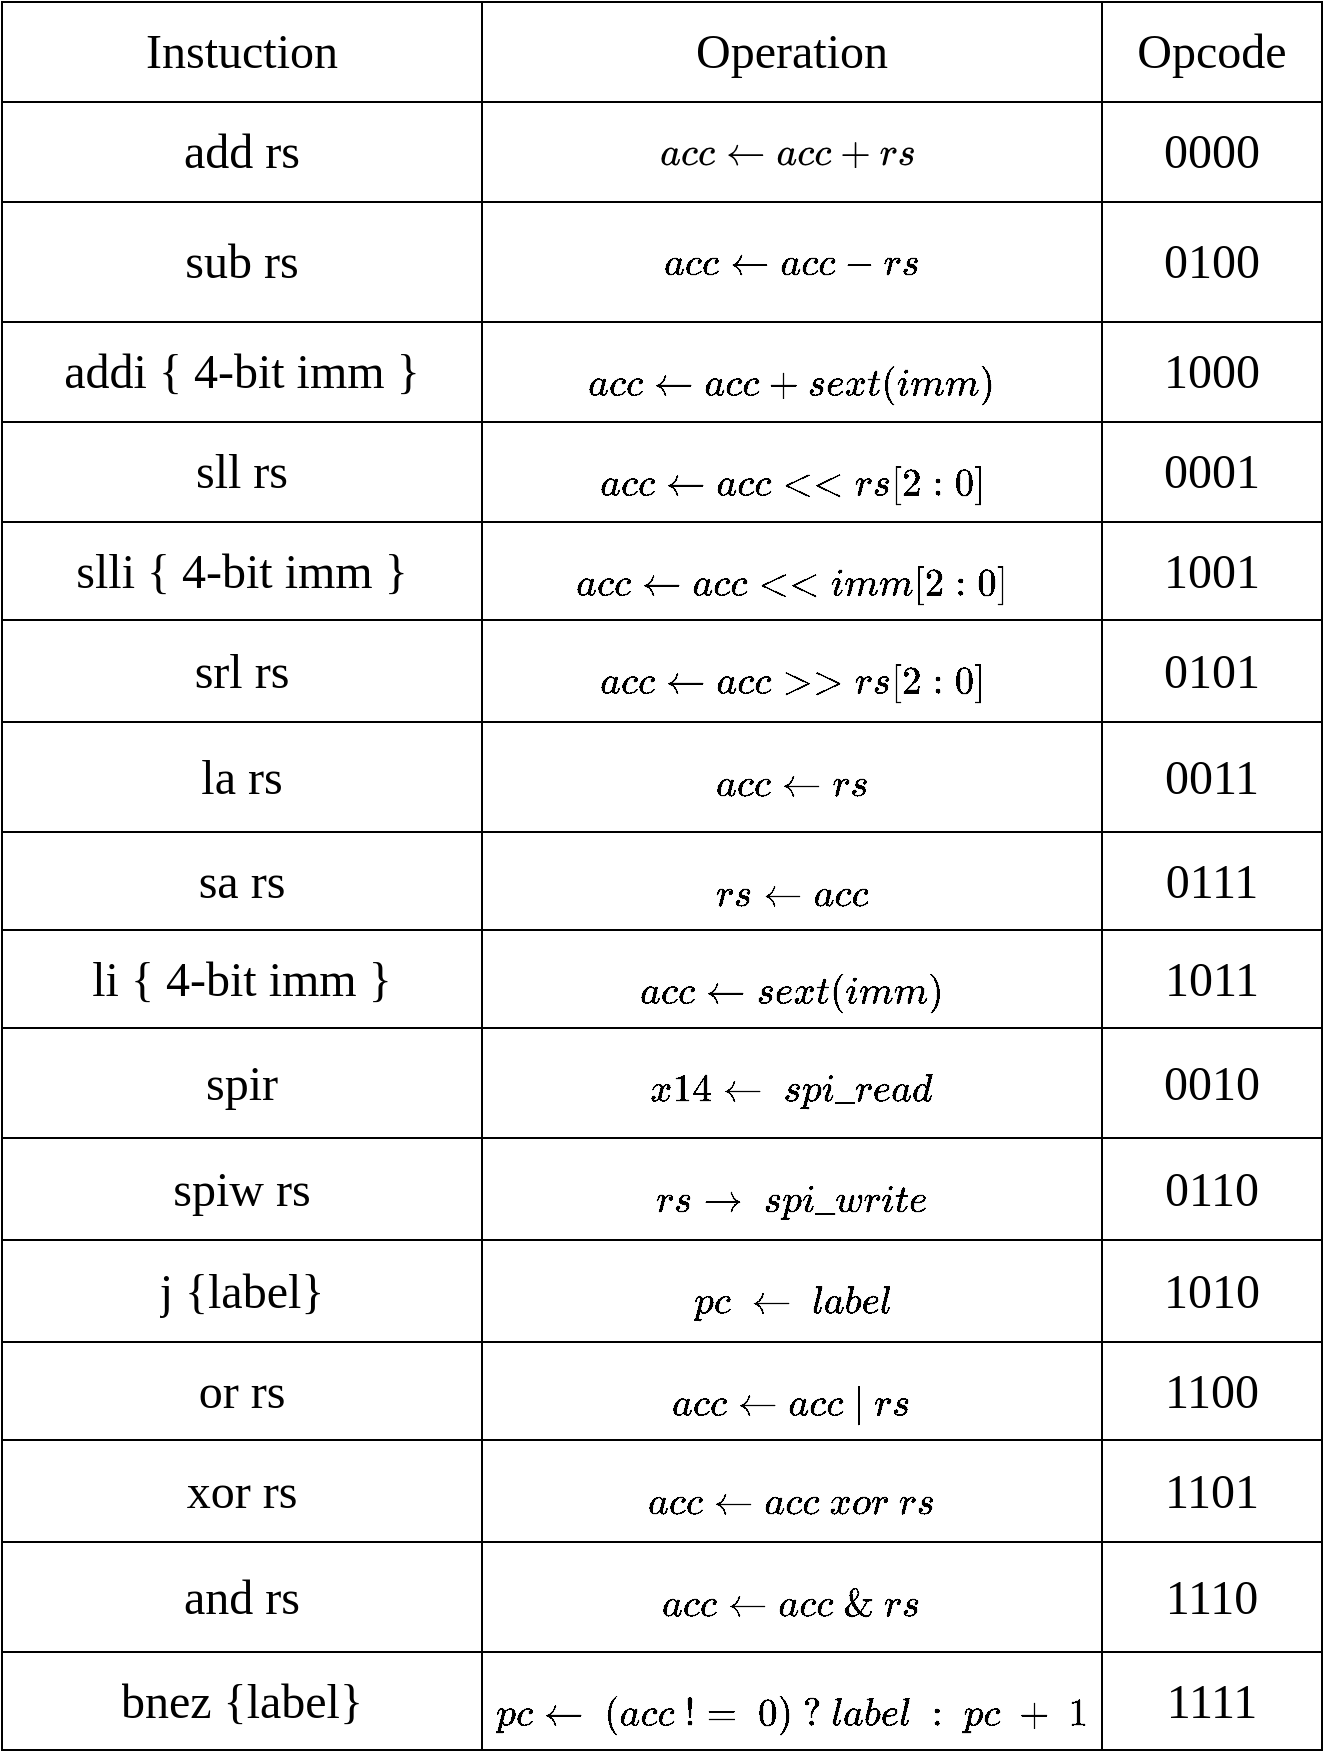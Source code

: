 <mxfile version="21.1.2" type="device" pages="12">
  <diagram name="ISA" id="bGjGpo7CQyv3Pe7xxYuu">
    <mxGraphModel dx="1022" dy="592" grid="1" gridSize="10" guides="1" tooltips="1" connect="1" arrows="1" fold="1" page="1" pageScale="1" pageWidth="1169" pageHeight="827" math="1" shadow="0">
      <root>
        <mxCell id="0" />
        <mxCell id="1" parent="0" />
        <mxCell id="vVeF10IpX3QR7clV5jBl-1" value="" style="shape=table;startSize=0;container=1;collapsible=0;childLayout=tableLayout;fontFamily=Times New Roman;fontSize=24;" parent="1" vertex="1">
          <mxGeometry x="220" y="90" width="660" height="874" as="geometry" />
        </mxCell>
        <mxCell id="v0eZ7SR-80DZge7pTAwK-33" style="shape=tableRow;horizontal=0;startSize=0;swimlaneHead=0;swimlaneBody=0;strokeColor=inherit;top=0;left=0;bottom=0;right=0;collapsible=0;dropTarget=0;fillColor=none;points=[[0,0.5],[1,0.5]];portConstraint=eastwest;fontFamily=Times New Roman;fontSize=24;" parent="vVeF10IpX3QR7clV5jBl-1" vertex="1">
          <mxGeometry width="660" height="50" as="geometry" />
        </mxCell>
        <mxCell id="v0eZ7SR-80DZge7pTAwK-34" value="Instuction" style="shape=partialRectangle;html=1;whiteSpace=wrap;connectable=0;strokeColor=inherit;overflow=hidden;fillColor=none;top=0;left=0;bottom=0;right=0;pointerEvents=1;fontSize=24;fontFamily=Times New Roman;" parent="v0eZ7SR-80DZge7pTAwK-33" vertex="1">
          <mxGeometry width="240" height="50" as="geometry">
            <mxRectangle width="240" height="50" as="alternateBounds" />
          </mxGeometry>
        </mxCell>
        <mxCell id="v0eZ7SR-80DZge7pTAwK-35" value="Operation" style="shape=partialRectangle;html=1;whiteSpace=wrap;connectable=0;strokeColor=inherit;overflow=hidden;fillColor=none;top=0;left=0;bottom=0;right=0;pointerEvents=1;fontSize=24;spacing=0;fontFamily=Times New Roman;" parent="v0eZ7SR-80DZge7pTAwK-33" vertex="1">
          <mxGeometry x="240" width="310" height="50" as="geometry">
            <mxRectangle width="310" height="50" as="alternateBounds" />
          </mxGeometry>
        </mxCell>
        <mxCell id="v0eZ7SR-80DZge7pTAwK-36" value="Opcode" style="shape=partialRectangle;html=1;whiteSpace=wrap;connectable=0;strokeColor=inherit;overflow=hidden;fillColor=none;top=0;left=0;bottom=0;right=0;pointerEvents=1;fontSize=24;spacing=0;fontFamily=Times New Roman;" parent="v0eZ7SR-80DZge7pTAwK-33" vertex="1">
          <mxGeometry x="550" width="110" height="50" as="geometry">
            <mxRectangle width="110" height="50" as="alternateBounds" />
          </mxGeometry>
        </mxCell>
        <mxCell id="vVeF10IpX3QR7clV5jBl-2" value="" style="shape=tableRow;horizontal=0;startSize=0;swimlaneHead=0;swimlaneBody=0;strokeColor=inherit;top=0;left=0;bottom=0;right=0;collapsible=0;dropTarget=0;fillColor=none;points=[[0,0.5],[1,0.5]];portConstraint=eastwest;fontFamily=Times New Roman;fontSize=24;" parent="vVeF10IpX3QR7clV5jBl-1" vertex="1">
          <mxGeometry y="50" width="660" height="50" as="geometry" />
        </mxCell>
        <mxCell id="vVeF10IpX3QR7clV5jBl-3" value="add rs" style="shape=partialRectangle;html=1;whiteSpace=wrap;connectable=0;strokeColor=inherit;overflow=hidden;fillColor=none;top=0;left=0;bottom=0;right=0;pointerEvents=1;fontSize=24;fontFamily=Times New Roman;" parent="vVeF10IpX3QR7clV5jBl-2" vertex="1">
          <mxGeometry width="240" height="50" as="geometry">
            <mxRectangle width="240" height="50" as="alternateBounds" />
          </mxGeometry>
        </mxCell>
        <mxCell id="vVeF10IpX3QR7clV5jBl-34" value="&lt;svg style=&quot;vertical-align: -0.186ex; font-size: 19px;&quot; xmlns:xlink=&quot;http://www.w3.org/1999/xlink&quot; viewBox=&quot;0 -583 6488 665&quot; role=&quot;img&quot; height=&quot;1.505ex&quot; width=&quot;14.679ex&quot; xmlns=&quot;http://www.w3.org/2000/svg&quot;&gt;&lt;defs style=&quot;font-size: 19px;&quot;&gt;&lt;path d=&quot;M33 157Q33 258 109 349T280 441Q331 441 370 392Q386 422 416 422Q429 422 439 414T449 394Q449 381 412 234T374 68Q374 43 381 35T402 26Q411 27 422 35Q443 55 463 131Q469 151 473 152Q475 153 483 153H487Q506 153 506 144Q506 138 501 117T481 63T449 13Q436 0 417 -8Q409 -10 393 -10Q359 -10 336 5T306 36L300 51Q299 52 296 50Q294 48 292 46Q233 -10 172 -10Q117 -10 75 30T33 157ZM351 328Q351 334 346 350T323 385T277 405Q242 405 210 374T160 293Q131 214 119 129Q119 126 119 118T118 106Q118 61 136 44T179 26Q217 26 254 59T298 110Q300 114 325 217T351 328Z&quot; id=&quot;MJX-2-TEX-I-1D44E&quot; style=&quot;font-size: 19px;&quot;&gt;&lt;/path&gt;&lt;path d=&quot;M34 159Q34 268 120 355T306 442Q362 442 394 418T427 355Q427 326 408 306T360 285Q341 285 330 295T319 325T330 359T352 380T366 386H367Q367 388 361 392T340 400T306 404Q276 404 249 390Q228 381 206 359Q162 315 142 235T121 119Q121 73 147 50Q169 26 205 26H209Q321 26 394 111Q403 121 406 121Q410 121 419 112T429 98T420 83T391 55T346 25T282 0T202 -11Q127 -11 81 37T34 159Z&quot; id=&quot;MJX-2-TEX-I-1D450&quot; style=&quot;font-size: 19px;&quot;&gt;&lt;/path&gt;&lt;path d=&quot;M944 261T944 250T929 230H165Q167 228 182 216T211 189T244 152T277 96T303 25Q308 7 308 0Q308 -11 288 -11Q281 -11 278 -11T272 -7T267 2T263 21Q245 94 195 151T73 236Q58 242 55 247Q55 254 59 257T73 264Q121 283 158 314T215 375T247 434T264 480L267 497Q269 503 270 505T275 509T288 511Q308 511 308 500Q308 493 303 475Q293 438 278 406T246 352T215 315T185 287T165 270H929Q944 261 944 250Z&quot; id=&quot;MJX-2-TEX-N-2190&quot; style=&quot;font-size: 19px;&quot;&gt;&lt;/path&gt;&lt;path d=&quot;M56 237T56 250T70 270H369V420L370 570Q380 583 389 583Q402 583 409 568V270H707Q722 262 722 250T707 230H409V-68Q401 -82 391 -82H389H387Q375 -82 369 -68V230H70Q56 237 56 250Z&quot; id=&quot;MJX-2-TEX-N-2B&quot; style=&quot;font-size: 19px;&quot;&gt;&lt;/path&gt;&lt;path d=&quot;M21 287Q22 290 23 295T28 317T38 348T53 381T73 411T99 433T132 442Q161 442 183 430T214 408T225 388Q227 382 228 382T236 389Q284 441 347 441H350Q398 441 422 400Q430 381 430 363Q430 333 417 315T391 292T366 288Q346 288 334 299T322 328Q322 376 378 392Q356 405 342 405Q286 405 239 331Q229 315 224 298T190 165Q156 25 151 16Q138 -11 108 -11Q95 -11 87 -5T76 7T74 17Q74 30 114 189T154 366Q154 405 128 405Q107 405 92 377T68 316T57 280Q55 278 41 278H27Q21 284 21 287Z&quot; id=&quot;MJX-2-TEX-I-1D45F&quot; style=&quot;font-size: 19px;&quot;&gt;&lt;/path&gt;&lt;path d=&quot;M131 289Q131 321 147 354T203 415T300 442Q362 442 390 415T419 355Q419 323 402 308T364 292Q351 292 340 300T328 326Q328 342 337 354T354 372T367 378Q368 378 368 379Q368 382 361 388T336 399T297 405Q249 405 227 379T204 326Q204 301 223 291T278 274T330 259Q396 230 396 163Q396 135 385 107T352 51T289 7T195 -10Q118 -10 86 19T53 87Q53 126 74 143T118 160Q133 160 146 151T160 120Q160 94 142 76T111 58Q109 57 108 57T107 55Q108 52 115 47T146 34T201 27Q237 27 263 38T301 66T318 97T323 122Q323 150 302 164T254 181T195 196T148 231Q131 256 131 289Z&quot; id=&quot;MJX-2-TEX-I-1D460&quot; style=&quot;font-size: 19px;&quot;&gt;&lt;/path&gt;&lt;/defs&gt;&lt;g transform=&quot;scale(1,-1)&quot; stroke-width=&quot;0&quot; fill=&quot;currentColor&quot; stroke=&quot;currentColor&quot; style=&quot;font-size: 19px;&quot;&gt;&lt;g data-mml-node=&quot;math&quot; style=&quot;font-size: 19px;&quot;&gt;&lt;g data-mml-node=&quot;mi&quot; style=&quot;font-size: 19px;&quot;&gt;&lt;use xlink:href=&quot;#MJX-2-TEX-I-1D44E&quot; data-c=&quot;1D44E&quot; style=&quot;font-size: 19px;&quot;&gt;&lt;/use&gt;&lt;/g&gt;&lt;g transform=&quot;translate(529,0)&quot; data-mml-node=&quot;mi&quot; style=&quot;font-size: 19px;&quot;&gt;&lt;use xlink:href=&quot;#MJX-2-TEX-I-1D450&quot; data-c=&quot;1D450&quot; style=&quot;font-size: 19px;&quot;&gt;&lt;/use&gt;&lt;/g&gt;&lt;g transform=&quot;translate(962,0)&quot; data-mml-node=&quot;mi&quot; style=&quot;font-size: 19px;&quot;&gt;&lt;use xlink:href=&quot;#MJX-2-TEX-I-1D450&quot; data-c=&quot;1D450&quot; style=&quot;font-size: 19px;&quot;&gt;&lt;/use&gt;&lt;/g&gt;&lt;g transform=&quot;translate(1672.8,0)&quot; data-mml-node=&quot;mo&quot; style=&quot;font-size: 19px;&quot;&gt;&lt;use xlink:href=&quot;#MJX-2-TEX-N-2190&quot; data-c=&quot;2190&quot; style=&quot;font-size: 19px;&quot;&gt;&lt;/use&gt;&lt;/g&gt;&lt;g transform=&quot;translate(2950.6,0)&quot; data-mml-node=&quot;mi&quot; style=&quot;font-size: 19px;&quot;&gt;&lt;use xlink:href=&quot;#MJX-2-TEX-I-1D44E&quot; data-c=&quot;1D44E&quot; style=&quot;font-size: 19px;&quot;&gt;&lt;/use&gt;&lt;/g&gt;&lt;g transform=&quot;translate(3479.6,0)&quot; data-mml-node=&quot;mi&quot; style=&quot;font-size: 19px;&quot;&gt;&lt;use xlink:href=&quot;#MJX-2-TEX-I-1D450&quot; data-c=&quot;1D450&quot; style=&quot;font-size: 19px;&quot;&gt;&lt;/use&gt;&lt;/g&gt;&lt;g transform=&quot;translate(3912.6,0)&quot; data-mml-node=&quot;mi&quot; style=&quot;font-size: 19px;&quot;&gt;&lt;use xlink:href=&quot;#MJX-2-TEX-I-1D450&quot; data-c=&quot;1D450&quot; style=&quot;font-size: 19px;&quot;&gt;&lt;/use&gt;&lt;/g&gt;&lt;g transform=&quot;translate(4567.8,0)&quot; data-mml-node=&quot;mo&quot; style=&quot;font-size: 19px;&quot;&gt;&lt;use xlink:href=&quot;#MJX-2-TEX-N-2B&quot; data-c=&quot;2B&quot; style=&quot;font-size: 19px;&quot;&gt;&lt;/use&gt;&lt;/g&gt;&lt;g transform=&quot;translate(5568,0)&quot; data-mml-node=&quot;mi&quot; style=&quot;font-size: 19px;&quot;&gt;&lt;use xlink:href=&quot;#MJX-2-TEX-I-1D45F&quot; data-c=&quot;1D45F&quot; style=&quot;font-size: 19px;&quot;&gt;&lt;/use&gt;&lt;/g&gt;&lt;g transform=&quot;translate(6019,0)&quot; data-mml-node=&quot;mi&quot; style=&quot;font-size: 19px;&quot;&gt;&lt;use xlink:href=&quot;#MJX-2-TEX-I-1D460&quot; data-c=&quot;1D460&quot; style=&quot;font-size: 19px;&quot;&gt;&lt;/use&gt;&lt;/g&gt;&lt;/g&gt;&lt;/g&gt;&lt;/svg&gt;&amp;nbsp;" style="shape=partialRectangle;html=1;whiteSpace=wrap;connectable=0;strokeColor=inherit;overflow=hidden;fillColor=none;top=0;left=0;bottom=0;right=0;pointerEvents=1;fontSize=19;spacing=0;fontFamily=Times New Roman;" parent="vVeF10IpX3QR7clV5jBl-2" vertex="1">
          <mxGeometry x="240" width="310" height="50" as="geometry">
            <mxRectangle width="310" height="50" as="alternateBounds" />
          </mxGeometry>
        </mxCell>
        <mxCell id="v0eZ7SR-80DZge7pTAwK-17" value="0000" style="shape=partialRectangle;html=1;whiteSpace=wrap;connectable=0;strokeColor=inherit;overflow=hidden;fillColor=none;top=0;left=0;bottom=0;right=0;pointerEvents=1;fontSize=24;spacing=0;fontFamily=Times New Roman;" parent="vVeF10IpX3QR7clV5jBl-2" vertex="1">
          <mxGeometry x="550" width="110" height="50" as="geometry">
            <mxRectangle width="110" height="50" as="alternateBounds" />
          </mxGeometry>
        </mxCell>
        <mxCell id="vVeF10IpX3QR7clV5jBl-4" value="" style="shape=tableRow;horizontal=0;startSize=0;swimlaneHead=0;swimlaneBody=0;strokeColor=inherit;top=0;left=0;bottom=0;right=0;collapsible=0;dropTarget=0;fillColor=none;points=[[0,0.5],[1,0.5]];portConstraint=eastwest;fontFamily=Times New Roman;fontSize=24;" parent="vVeF10IpX3QR7clV5jBl-1" vertex="1">
          <mxGeometry y="100" width="660" height="60" as="geometry" />
        </mxCell>
        <mxCell id="vVeF10IpX3QR7clV5jBl-5" value="sub rs" style="shape=partialRectangle;html=1;whiteSpace=wrap;connectable=0;strokeColor=inherit;overflow=hidden;fillColor=none;top=0;left=0;bottom=0;right=0;pointerEvents=1;fontSize=24;fontFamily=Times New Roman;" parent="vVeF10IpX3QR7clV5jBl-4" vertex="1">
          <mxGeometry width="240" height="60" as="geometry">
            <mxRectangle width="240" height="60" as="alternateBounds" />
          </mxGeometry>
        </mxCell>
        <mxCell id="vVeF10IpX3QR7clV5jBl-35" value="$$acc \leftarrow acc - rs$$" style="shape=partialRectangle;html=1;whiteSpace=wrap;connectable=0;strokeColor=inherit;overflow=hidden;fillColor=none;top=0;left=0;bottom=0;right=0;pointerEvents=1;fontSize=19;spacing=0;fontFamily=Times New Roman;" parent="vVeF10IpX3QR7clV5jBl-4" vertex="1">
          <mxGeometry x="240" width="310" height="60" as="geometry">
            <mxRectangle width="310" height="60" as="alternateBounds" />
          </mxGeometry>
        </mxCell>
        <mxCell id="v0eZ7SR-80DZge7pTAwK-18" value="0100" style="shape=partialRectangle;html=1;whiteSpace=wrap;connectable=0;strokeColor=inherit;overflow=hidden;fillColor=none;top=0;left=0;bottom=0;right=0;pointerEvents=1;fontSize=24;spacing=0;fontFamily=Times New Roman;" parent="vVeF10IpX3QR7clV5jBl-4" vertex="1">
          <mxGeometry x="550" width="110" height="60" as="geometry">
            <mxRectangle width="110" height="60" as="alternateBounds" />
          </mxGeometry>
        </mxCell>
        <mxCell id="vVeF10IpX3QR7clV5jBl-6" value="" style="shape=tableRow;horizontal=0;startSize=0;swimlaneHead=0;swimlaneBody=0;strokeColor=inherit;top=0;left=0;bottom=0;right=0;collapsible=0;dropTarget=0;fillColor=none;points=[[0,0.5],[1,0.5]];portConstraint=eastwest;fontFamily=Times New Roman;fontSize=24;" parent="vVeF10IpX3QR7clV5jBl-1" vertex="1">
          <mxGeometry y="160" width="660" height="50" as="geometry" />
        </mxCell>
        <mxCell id="vVeF10IpX3QR7clV5jBl-7" value="addi { 4-bit imm }" style="shape=partialRectangle;html=1;whiteSpace=wrap;connectable=0;strokeColor=inherit;overflow=hidden;fillColor=none;top=0;left=0;bottom=0;right=0;pointerEvents=1;fontSize=24;fontFamily=Times New Roman;" parent="vVeF10IpX3QR7clV5jBl-6" vertex="1">
          <mxGeometry width="240" height="50" as="geometry">
            <mxRectangle width="240" height="50" as="alternateBounds" />
          </mxGeometry>
        </mxCell>
        <mxCell id="vVeF10IpX3QR7clV5jBl-36" value="$$acc \leftarrow acc + sext(imm)$$" style="shape=partialRectangle;html=1;whiteSpace=wrap;connectable=0;strokeColor=inherit;overflow=hidden;fillColor=none;top=0;left=0;bottom=0;right=0;pointerEvents=1;fontSize=19;spacing=0;fontFamily=Times New Roman;" parent="vVeF10IpX3QR7clV5jBl-6" vertex="1">
          <mxGeometry x="240" width="310" height="50" as="geometry">
            <mxRectangle width="310" height="50" as="alternateBounds" />
          </mxGeometry>
        </mxCell>
        <mxCell id="v0eZ7SR-80DZge7pTAwK-19" value="1000" style="shape=partialRectangle;html=1;whiteSpace=wrap;connectable=0;strokeColor=inherit;overflow=hidden;fillColor=none;top=0;left=0;bottom=0;right=0;pointerEvents=1;fontSize=24;spacing=0;fontFamily=Times New Roman;" parent="vVeF10IpX3QR7clV5jBl-6" vertex="1">
          <mxGeometry x="550" width="110" height="50" as="geometry">
            <mxRectangle width="110" height="50" as="alternateBounds" />
          </mxGeometry>
        </mxCell>
        <mxCell id="vVeF10IpX3QR7clV5jBl-8" value="" style="shape=tableRow;horizontal=0;startSize=0;swimlaneHead=0;swimlaneBody=0;strokeColor=inherit;top=0;left=0;bottom=0;right=0;collapsible=0;dropTarget=0;fillColor=none;points=[[0,0.5],[1,0.5]];portConstraint=eastwest;fontFamily=Times New Roman;fontSize=24;" parent="vVeF10IpX3QR7clV5jBl-1" vertex="1">
          <mxGeometry y="210" width="660" height="50" as="geometry" />
        </mxCell>
        <mxCell id="vVeF10IpX3QR7clV5jBl-9" value="sll rs" style="shape=partialRectangle;html=1;whiteSpace=wrap;connectable=0;strokeColor=inherit;overflow=hidden;fillColor=none;top=0;left=0;bottom=0;right=0;pointerEvents=1;fontSize=24;fontFamily=Times New Roman;" parent="vVeF10IpX3QR7clV5jBl-8" vertex="1">
          <mxGeometry width="240" height="50" as="geometry">
            <mxRectangle width="240" height="50" as="alternateBounds" />
          </mxGeometry>
        </mxCell>
        <mxCell id="vVeF10IpX3QR7clV5jBl-37" value="$$acc \leftarrow acc &amp;lt;&amp;lt; rs[2:0]$$" style="shape=partialRectangle;html=1;whiteSpace=wrap;connectable=0;strokeColor=inherit;overflow=hidden;fillColor=none;top=0;left=0;bottom=0;right=0;pointerEvents=1;fontSize=19;spacing=0;fontFamily=Times New Roman;" parent="vVeF10IpX3QR7clV5jBl-8" vertex="1">
          <mxGeometry x="240" width="310" height="50" as="geometry">
            <mxRectangle width="310" height="50" as="alternateBounds" />
          </mxGeometry>
        </mxCell>
        <mxCell id="v0eZ7SR-80DZge7pTAwK-20" value="0001" style="shape=partialRectangle;html=1;whiteSpace=wrap;connectable=0;strokeColor=inherit;overflow=hidden;fillColor=none;top=0;left=0;bottom=0;right=0;pointerEvents=1;fontSize=24;spacing=0;fontFamily=Times New Roman;" parent="vVeF10IpX3QR7clV5jBl-8" vertex="1">
          <mxGeometry x="550" width="110" height="50" as="geometry">
            <mxRectangle width="110" height="50" as="alternateBounds" />
          </mxGeometry>
        </mxCell>
        <mxCell id="vVeF10IpX3QR7clV5jBl-10" value="" style="shape=tableRow;horizontal=0;startSize=0;swimlaneHead=0;swimlaneBody=0;strokeColor=inherit;top=0;left=0;bottom=0;right=0;collapsible=0;dropTarget=0;fillColor=none;points=[[0,0.5],[1,0.5]];portConstraint=eastwest;fontFamily=Times New Roman;fontSize=24;" parent="vVeF10IpX3QR7clV5jBl-1" vertex="1">
          <mxGeometry y="260" width="660" height="49" as="geometry" />
        </mxCell>
        <mxCell id="vVeF10IpX3QR7clV5jBl-11" value="slli { 4-bit imm }" style="shape=partialRectangle;html=1;whiteSpace=wrap;connectable=0;strokeColor=inherit;overflow=hidden;fillColor=none;top=0;left=0;bottom=0;right=0;pointerEvents=1;fontSize=24;fontFamily=Times New Roman;" parent="vVeF10IpX3QR7clV5jBl-10" vertex="1">
          <mxGeometry width="240" height="49" as="geometry">
            <mxRectangle width="240" height="49" as="alternateBounds" />
          </mxGeometry>
        </mxCell>
        <mxCell id="vVeF10IpX3QR7clV5jBl-38" value="$$acc \leftarrow acc &amp;lt;&amp;lt; imm[2:0]$$" style="shape=partialRectangle;html=1;whiteSpace=wrap;connectable=0;strokeColor=inherit;overflow=hidden;fillColor=none;top=0;left=0;bottom=0;right=0;pointerEvents=1;fontSize=19;spacing=0;fontFamily=Times New Roman;" parent="vVeF10IpX3QR7clV5jBl-10" vertex="1">
          <mxGeometry x="240" width="310" height="49" as="geometry">
            <mxRectangle width="310" height="49" as="alternateBounds" />
          </mxGeometry>
        </mxCell>
        <mxCell id="v0eZ7SR-80DZge7pTAwK-21" value="1001" style="shape=partialRectangle;html=1;whiteSpace=wrap;connectable=0;strokeColor=inherit;overflow=hidden;fillColor=none;top=0;left=0;bottom=0;right=0;pointerEvents=1;fontSize=24;spacing=0;fontFamily=Times New Roman;" parent="vVeF10IpX3QR7clV5jBl-10" vertex="1">
          <mxGeometry x="550" width="110" height="49" as="geometry">
            <mxRectangle width="110" height="49" as="alternateBounds" />
          </mxGeometry>
        </mxCell>
        <mxCell id="vVeF10IpX3QR7clV5jBl-12" value="" style="shape=tableRow;horizontal=0;startSize=0;swimlaneHead=0;swimlaneBody=0;strokeColor=inherit;top=0;left=0;bottom=0;right=0;collapsible=0;dropTarget=0;fillColor=none;points=[[0,0.5],[1,0.5]];portConstraint=eastwest;fontFamily=Times New Roman;fontSize=24;" parent="vVeF10IpX3QR7clV5jBl-1" vertex="1">
          <mxGeometry y="309" width="660" height="51" as="geometry" />
        </mxCell>
        <mxCell id="vVeF10IpX3QR7clV5jBl-13" value="srl rs" style="shape=partialRectangle;html=1;whiteSpace=wrap;connectable=0;strokeColor=inherit;overflow=hidden;fillColor=none;top=0;left=0;bottom=0;right=0;pointerEvents=1;fontSize=24;fontFamily=Times New Roman;" parent="vVeF10IpX3QR7clV5jBl-12" vertex="1">
          <mxGeometry width="240" height="51" as="geometry">
            <mxRectangle width="240" height="51" as="alternateBounds" />
          </mxGeometry>
        </mxCell>
        <mxCell id="vVeF10IpX3QR7clV5jBl-39" value="&lt;span style=&quot;color: rgb(0, 0, 0); font-size: 19px; font-style: normal; font-variant-ligatures: normal; font-variant-caps: normal; font-weight: 400; letter-spacing: normal; orphans: 2; text-align: center; text-indent: 0px; text-transform: none; widows: 2; word-spacing: 0px; -webkit-text-stroke-width: 0px; background-color: rgb(251, 251, 251); text-decoration-thickness: initial; text-decoration-style: initial; text-decoration-color: initial; float: none; display: inline !important;&quot;&gt;$$acc \leftarrow acc &amp;gt;&amp;gt; rs[2:0]$$&lt;/span&gt;" style="shape=partialRectangle;html=1;whiteSpace=wrap;connectable=0;strokeColor=inherit;overflow=hidden;fillColor=none;top=0;left=0;bottom=0;right=0;pointerEvents=1;fontSize=19;spacing=0;fontFamily=Times New Roman;" parent="vVeF10IpX3QR7clV5jBl-12" vertex="1">
          <mxGeometry x="240" width="310" height="51" as="geometry">
            <mxRectangle width="310" height="51" as="alternateBounds" />
          </mxGeometry>
        </mxCell>
        <mxCell id="v0eZ7SR-80DZge7pTAwK-22" value="0101" style="shape=partialRectangle;html=1;whiteSpace=wrap;connectable=0;strokeColor=inherit;overflow=hidden;fillColor=none;top=0;left=0;bottom=0;right=0;pointerEvents=1;fontSize=24;spacing=0;fontFamily=Times New Roman;" parent="vVeF10IpX3QR7clV5jBl-12" vertex="1">
          <mxGeometry x="550" width="110" height="51" as="geometry">
            <mxRectangle width="110" height="51" as="alternateBounds" />
          </mxGeometry>
        </mxCell>
        <mxCell id="vVeF10IpX3QR7clV5jBl-14" value="" style="shape=tableRow;horizontal=0;startSize=0;swimlaneHead=0;swimlaneBody=0;strokeColor=inherit;top=0;left=0;bottom=0;right=0;collapsible=0;dropTarget=0;fillColor=none;points=[[0,0.5],[1,0.5]];portConstraint=eastwest;fontFamily=Times New Roman;fontSize=24;" parent="vVeF10IpX3QR7clV5jBl-1" vertex="1">
          <mxGeometry y="360" width="660" height="55" as="geometry" />
        </mxCell>
        <mxCell id="vVeF10IpX3QR7clV5jBl-15" value="la rs" style="shape=partialRectangle;html=1;whiteSpace=wrap;connectable=0;strokeColor=inherit;overflow=hidden;fillColor=none;top=0;left=0;bottom=0;right=0;pointerEvents=1;fontSize=24;fontFamily=Times New Roman;" parent="vVeF10IpX3QR7clV5jBl-14" vertex="1">
          <mxGeometry width="240" height="55" as="geometry">
            <mxRectangle width="240" height="55" as="alternateBounds" />
          </mxGeometry>
        </mxCell>
        <mxCell id="vVeF10IpX3QR7clV5jBl-40" value="$$acc \leftarrow rs$$" style="shape=partialRectangle;html=1;whiteSpace=wrap;connectable=0;strokeColor=inherit;overflow=hidden;fillColor=none;top=0;left=0;bottom=0;right=0;pointerEvents=1;fontSize=19;spacing=0;fontFamily=Times New Roman;" parent="vVeF10IpX3QR7clV5jBl-14" vertex="1">
          <mxGeometry x="240" width="310" height="55" as="geometry">
            <mxRectangle width="310" height="55" as="alternateBounds" />
          </mxGeometry>
        </mxCell>
        <mxCell id="v0eZ7SR-80DZge7pTAwK-23" value="0011" style="shape=partialRectangle;html=1;whiteSpace=wrap;connectable=0;strokeColor=inherit;overflow=hidden;fillColor=none;top=0;left=0;bottom=0;right=0;pointerEvents=1;fontSize=24;spacing=0;fontFamily=Times New Roman;" parent="vVeF10IpX3QR7clV5jBl-14" vertex="1">
          <mxGeometry x="550" width="110" height="55" as="geometry">
            <mxRectangle width="110" height="55" as="alternateBounds" />
          </mxGeometry>
        </mxCell>
        <mxCell id="vVeF10IpX3QR7clV5jBl-16" value="" style="shape=tableRow;horizontal=0;startSize=0;swimlaneHead=0;swimlaneBody=0;strokeColor=inherit;top=0;left=0;bottom=0;right=0;collapsible=0;dropTarget=0;fillColor=none;points=[[0,0.5],[1,0.5]];portConstraint=eastwest;fontFamily=Times New Roman;fontSize=24;" parent="vVeF10IpX3QR7clV5jBl-1" vertex="1">
          <mxGeometry y="415" width="660" height="49" as="geometry" />
        </mxCell>
        <mxCell id="vVeF10IpX3QR7clV5jBl-17" value="sa rs" style="shape=partialRectangle;html=1;whiteSpace=wrap;connectable=0;strokeColor=inherit;overflow=hidden;fillColor=none;top=0;left=0;bottom=0;right=0;pointerEvents=1;fontSize=24;fontFamily=Times New Roman;" parent="vVeF10IpX3QR7clV5jBl-16" vertex="1">
          <mxGeometry width="240" height="49" as="geometry">
            <mxRectangle width="240" height="49" as="alternateBounds" />
          </mxGeometry>
        </mxCell>
        <mxCell id="vVeF10IpX3QR7clV5jBl-41" value="$$rs \leftarrow acc$$" style="shape=partialRectangle;html=1;whiteSpace=wrap;connectable=0;strokeColor=inherit;overflow=hidden;fillColor=none;top=0;left=0;bottom=0;right=0;pointerEvents=1;fontSize=19;spacing=0;verticalAlign=middle;fontFamily=Times New Roman;" parent="vVeF10IpX3QR7clV5jBl-16" vertex="1">
          <mxGeometry x="240" width="310" height="49" as="geometry">
            <mxRectangle width="310" height="49" as="alternateBounds" />
          </mxGeometry>
        </mxCell>
        <mxCell id="v0eZ7SR-80DZge7pTAwK-24" value="0111" style="shape=partialRectangle;html=1;whiteSpace=wrap;connectable=0;strokeColor=inherit;overflow=hidden;fillColor=none;top=0;left=0;bottom=0;right=0;pointerEvents=1;fontSize=24;spacing=0;verticalAlign=middle;fontFamily=Times New Roman;" parent="vVeF10IpX3QR7clV5jBl-16" vertex="1">
          <mxGeometry x="550" width="110" height="49" as="geometry">
            <mxRectangle width="110" height="49" as="alternateBounds" />
          </mxGeometry>
        </mxCell>
        <mxCell id="vVeF10IpX3QR7clV5jBl-18" value="" style="shape=tableRow;horizontal=0;startSize=0;swimlaneHead=0;swimlaneBody=0;strokeColor=inherit;top=0;left=0;bottom=0;right=0;collapsible=0;dropTarget=0;fillColor=none;points=[[0,0.5],[1,0.5]];portConstraint=eastwest;fontFamily=Times New Roman;fontSize=24;" parent="vVeF10IpX3QR7clV5jBl-1" vertex="1">
          <mxGeometry y="464" width="660" height="49" as="geometry" />
        </mxCell>
        <mxCell id="vVeF10IpX3QR7clV5jBl-19" value="li { 4-bit imm }" style="shape=partialRectangle;html=1;whiteSpace=wrap;connectable=0;strokeColor=inherit;overflow=hidden;fillColor=none;top=0;left=0;bottom=0;right=0;pointerEvents=1;fontSize=24;fontFamily=Times New Roman;" parent="vVeF10IpX3QR7clV5jBl-18" vertex="1">
          <mxGeometry width="240" height="49" as="geometry">
            <mxRectangle width="240" height="49" as="alternateBounds" />
          </mxGeometry>
        </mxCell>
        <mxCell id="vVeF10IpX3QR7clV5jBl-42" value="$$acc \leftarrow sext(imm)$$" style="shape=partialRectangle;html=1;whiteSpace=wrap;connectable=0;strokeColor=inherit;overflow=hidden;fillColor=none;top=0;left=0;bottom=0;right=0;pointerEvents=1;fontSize=19;spacing=0;fontFamily=Times New Roman;" parent="vVeF10IpX3QR7clV5jBl-18" vertex="1">
          <mxGeometry x="240" width="310" height="49" as="geometry">
            <mxRectangle width="310" height="49" as="alternateBounds" />
          </mxGeometry>
        </mxCell>
        <mxCell id="v0eZ7SR-80DZge7pTAwK-25" value="1011" style="shape=partialRectangle;html=1;whiteSpace=wrap;connectable=0;strokeColor=inherit;overflow=hidden;fillColor=none;top=0;left=0;bottom=0;right=0;pointerEvents=1;fontSize=24;spacing=0;fontFamily=Times New Roman;" parent="vVeF10IpX3QR7clV5jBl-18" vertex="1">
          <mxGeometry x="550" width="110" height="49" as="geometry">
            <mxRectangle width="110" height="49" as="alternateBounds" />
          </mxGeometry>
        </mxCell>
        <mxCell id="vVeF10IpX3QR7clV5jBl-20" value="" style="shape=tableRow;horizontal=0;startSize=0;swimlaneHead=0;swimlaneBody=0;strokeColor=inherit;top=0;left=0;bottom=0;right=0;collapsible=0;dropTarget=0;fillColor=none;points=[[0,0.5],[1,0.5]];portConstraint=eastwest;fontFamily=Times New Roman;fontSize=24;" parent="vVeF10IpX3QR7clV5jBl-1" vertex="1">
          <mxGeometry y="513" width="660" height="55" as="geometry" />
        </mxCell>
        <mxCell id="vVeF10IpX3QR7clV5jBl-21" value="spir" style="shape=partialRectangle;html=1;whiteSpace=wrap;connectable=0;strokeColor=inherit;overflow=hidden;fillColor=none;top=0;left=0;bottom=0;right=0;pointerEvents=1;fontSize=24;fontFamily=Times New Roman;" parent="vVeF10IpX3QR7clV5jBl-20" vertex="1">
          <mxGeometry width="240" height="55" as="geometry">
            <mxRectangle width="240" height="55" as="alternateBounds" />
          </mxGeometry>
        </mxCell>
        <mxCell id="vVeF10IpX3QR7clV5jBl-43" value="$$x14 \leftarrow\ spi\_read$$" style="shape=partialRectangle;html=1;whiteSpace=wrap;connectable=0;strokeColor=inherit;overflow=hidden;fillColor=none;top=0;left=0;bottom=0;right=0;pointerEvents=1;fontSize=19;spacing=0;fontFamily=Times New Roman;" parent="vVeF10IpX3QR7clV5jBl-20" vertex="1">
          <mxGeometry x="240" width="310" height="55" as="geometry">
            <mxRectangle width="310" height="55" as="alternateBounds" />
          </mxGeometry>
        </mxCell>
        <mxCell id="v0eZ7SR-80DZge7pTAwK-26" value="0010" style="shape=partialRectangle;html=1;whiteSpace=wrap;connectable=0;strokeColor=inherit;overflow=hidden;fillColor=none;top=0;left=0;bottom=0;right=0;pointerEvents=1;fontSize=24;spacing=0;fontFamily=Times New Roman;" parent="vVeF10IpX3QR7clV5jBl-20" vertex="1">
          <mxGeometry x="550" width="110" height="55" as="geometry">
            <mxRectangle width="110" height="55" as="alternateBounds" />
          </mxGeometry>
        </mxCell>
        <mxCell id="vVeF10IpX3QR7clV5jBl-22" value="" style="shape=tableRow;horizontal=0;startSize=0;swimlaneHead=0;swimlaneBody=0;strokeColor=inherit;top=0;left=0;bottom=0;right=0;collapsible=0;dropTarget=0;fillColor=none;points=[[0,0.5],[1,0.5]];portConstraint=eastwest;fontFamily=Times New Roman;fontSize=24;" parent="vVeF10IpX3QR7clV5jBl-1" vertex="1">
          <mxGeometry y="568" width="660" height="51" as="geometry" />
        </mxCell>
        <mxCell id="vVeF10IpX3QR7clV5jBl-23" value="spiw rs" style="shape=partialRectangle;html=1;whiteSpace=wrap;connectable=0;strokeColor=inherit;overflow=hidden;fillColor=none;top=0;left=0;bottom=0;right=0;pointerEvents=1;fontSize=24;fontFamily=Times New Roman;" parent="vVeF10IpX3QR7clV5jBl-22" vertex="1">
          <mxGeometry width="240" height="51" as="geometry">
            <mxRectangle width="240" height="51" as="alternateBounds" />
          </mxGeometry>
        </mxCell>
        <mxCell id="vVeF10IpX3QR7clV5jBl-44" value="$$rs \rightarrow\ spi\_write$$" style="shape=partialRectangle;html=1;whiteSpace=wrap;connectable=0;strokeColor=inherit;overflow=hidden;fillColor=none;top=0;left=0;bottom=0;right=0;pointerEvents=1;fontSize=19;spacing=0;fontFamily=Times New Roman;" parent="vVeF10IpX3QR7clV5jBl-22" vertex="1">
          <mxGeometry x="240" width="310" height="51" as="geometry">
            <mxRectangle width="310" height="51" as="alternateBounds" />
          </mxGeometry>
        </mxCell>
        <mxCell id="v0eZ7SR-80DZge7pTAwK-27" value="0110" style="shape=partialRectangle;html=1;whiteSpace=wrap;connectable=0;strokeColor=inherit;overflow=hidden;fillColor=none;top=0;left=0;bottom=0;right=0;pointerEvents=1;fontSize=24;spacing=0;fontFamily=Times New Roman;" parent="vVeF10IpX3QR7clV5jBl-22" vertex="1">
          <mxGeometry x="550" width="110" height="51" as="geometry">
            <mxRectangle width="110" height="51" as="alternateBounds" />
          </mxGeometry>
        </mxCell>
        <mxCell id="vVeF10IpX3QR7clV5jBl-24" value="" style="shape=tableRow;horizontal=0;startSize=0;swimlaneHead=0;swimlaneBody=0;strokeColor=inherit;top=0;left=0;bottom=0;right=0;collapsible=0;dropTarget=0;fillColor=none;points=[[0,0.5],[1,0.5]];portConstraint=eastwest;fontFamily=Times New Roman;fontSize=24;" parent="vVeF10IpX3QR7clV5jBl-1" vertex="1">
          <mxGeometry y="619" width="660" height="51" as="geometry" />
        </mxCell>
        <mxCell id="vVeF10IpX3QR7clV5jBl-25" value="j {label}" style="shape=partialRectangle;html=1;whiteSpace=wrap;connectable=0;strokeColor=inherit;overflow=hidden;fillColor=none;top=0;left=0;bottom=0;right=0;pointerEvents=1;fontSize=24;fontFamily=Times New Roman;" parent="vVeF10IpX3QR7clV5jBl-24" vertex="1">
          <mxGeometry width="240" height="51" as="geometry">
            <mxRectangle width="240" height="51" as="alternateBounds" />
          </mxGeometry>
        </mxCell>
        <mxCell id="vVeF10IpX3QR7clV5jBl-45" value="$$pc\ \leftarrow\ label$$" style="shape=partialRectangle;html=1;whiteSpace=wrap;connectable=0;strokeColor=inherit;overflow=hidden;fillColor=none;top=0;left=0;bottom=0;right=0;pointerEvents=1;fontSize=19;spacing=0;fontFamily=Times New Roman;" parent="vVeF10IpX3QR7clV5jBl-24" vertex="1">
          <mxGeometry x="240" width="310" height="51" as="geometry">
            <mxRectangle width="310" height="51" as="alternateBounds" />
          </mxGeometry>
        </mxCell>
        <mxCell id="v0eZ7SR-80DZge7pTAwK-28" value="1010" style="shape=partialRectangle;html=1;whiteSpace=wrap;connectable=0;strokeColor=inherit;overflow=hidden;fillColor=none;top=0;left=0;bottom=0;right=0;pointerEvents=1;fontSize=24;spacing=0;fontFamily=Times New Roman;" parent="vVeF10IpX3QR7clV5jBl-24" vertex="1">
          <mxGeometry x="550" width="110" height="51" as="geometry">
            <mxRectangle width="110" height="51" as="alternateBounds" />
          </mxGeometry>
        </mxCell>
        <mxCell id="vVeF10IpX3QR7clV5jBl-26" value="" style="shape=tableRow;horizontal=0;startSize=0;swimlaneHead=0;swimlaneBody=0;strokeColor=inherit;top=0;left=0;bottom=0;right=0;collapsible=0;dropTarget=0;fillColor=none;points=[[0,0.5],[1,0.5]];portConstraint=eastwest;fontFamily=Times New Roman;fontSize=24;" parent="vVeF10IpX3QR7clV5jBl-1" vertex="1">
          <mxGeometry y="670" width="660" height="49" as="geometry" />
        </mxCell>
        <mxCell id="vVeF10IpX3QR7clV5jBl-27" value="or rs" style="shape=partialRectangle;html=1;whiteSpace=wrap;connectable=0;strokeColor=inherit;overflow=hidden;fillColor=none;top=0;left=0;bottom=0;right=0;pointerEvents=1;fontSize=24;fontFamily=Times New Roman;" parent="vVeF10IpX3QR7clV5jBl-26" vertex="1">
          <mxGeometry width="240" height="49" as="geometry">
            <mxRectangle width="240" height="49" as="alternateBounds" />
          </mxGeometry>
        </mxCell>
        <mxCell id="vVeF10IpX3QR7clV5jBl-46" value="$$acc \leftarrow acc\ |\ rs$$" style="shape=partialRectangle;html=1;whiteSpace=wrap;connectable=0;strokeColor=inherit;overflow=hidden;fillColor=none;top=0;left=0;bottom=0;right=0;pointerEvents=1;fontSize=19;spacing=0;fontFamily=Times New Roman;" parent="vVeF10IpX3QR7clV5jBl-26" vertex="1">
          <mxGeometry x="240" width="310" height="49" as="geometry">
            <mxRectangle width="310" height="49" as="alternateBounds" />
          </mxGeometry>
        </mxCell>
        <mxCell id="v0eZ7SR-80DZge7pTAwK-29" value="1100" style="shape=partialRectangle;html=1;whiteSpace=wrap;connectable=0;strokeColor=inherit;overflow=hidden;fillColor=none;top=0;left=0;bottom=0;right=0;pointerEvents=1;fontSize=24;spacing=0;fontFamily=Times New Roman;" parent="vVeF10IpX3QR7clV5jBl-26" vertex="1">
          <mxGeometry x="550" width="110" height="49" as="geometry">
            <mxRectangle width="110" height="49" as="alternateBounds" />
          </mxGeometry>
        </mxCell>
        <mxCell id="vVeF10IpX3QR7clV5jBl-28" value="" style="shape=tableRow;horizontal=0;startSize=0;swimlaneHead=0;swimlaneBody=0;strokeColor=inherit;top=0;left=0;bottom=0;right=0;collapsible=0;dropTarget=0;fillColor=none;points=[[0,0.5],[1,0.5]];portConstraint=eastwest;fontFamily=Times New Roman;fontSize=24;" parent="vVeF10IpX3QR7clV5jBl-1" vertex="1">
          <mxGeometry y="719" width="660" height="51" as="geometry" />
        </mxCell>
        <mxCell id="vVeF10IpX3QR7clV5jBl-29" value="xor rs" style="shape=partialRectangle;html=1;whiteSpace=wrap;connectable=0;strokeColor=inherit;overflow=hidden;fillColor=none;top=0;left=0;bottom=0;right=0;pointerEvents=1;fontSize=24;fontFamily=Times New Roman;" parent="vVeF10IpX3QR7clV5jBl-28" vertex="1">
          <mxGeometry width="240" height="51" as="geometry">
            <mxRectangle width="240" height="51" as="alternateBounds" />
          </mxGeometry>
        </mxCell>
        <mxCell id="vVeF10IpX3QR7clV5jBl-47" value="$$acc \leftarrow acc\ xor\ rs$$" style="shape=partialRectangle;html=1;whiteSpace=wrap;connectable=0;strokeColor=inherit;overflow=hidden;fillColor=none;top=0;left=0;bottom=0;right=0;pointerEvents=1;fontSize=19;spacing=0;fontFamily=Times New Roman;" parent="vVeF10IpX3QR7clV5jBl-28" vertex="1">
          <mxGeometry x="240" width="310" height="51" as="geometry">
            <mxRectangle width="310" height="51" as="alternateBounds" />
          </mxGeometry>
        </mxCell>
        <mxCell id="v0eZ7SR-80DZge7pTAwK-30" value="1101" style="shape=partialRectangle;html=1;whiteSpace=wrap;connectable=0;strokeColor=inherit;overflow=hidden;fillColor=none;top=0;left=0;bottom=0;right=0;pointerEvents=1;fontSize=24;spacing=0;fontFamily=Times New Roman;" parent="vVeF10IpX3QR7clV5jBl-28" vertex="1">
          <mxGeometry x="550" width="110" height="51" as="geometry">
            <mxRectangle width="110" height="51" as="alternateBounds" />
          </mxGeometry>
        </mxCell>
        <mxCell id="vVeF10IpX3QR7clV5jBl-30" value="" style="shape=tableRow;horizontal=0;startSize=0;swimlaneHead=0;swimlaneBody=0;strokeColor=inherit;top=0;left=0;bottom=0;right=0;collapsible=0;dropTarget=0;fillColor=none;points=[[0,0.5],[1,0.5]];portConstraint=eastwest;fontFamily=Times New Roman;fontSize=24;" parent="vVeF10IpX3QR7clV5jBl-1" vertex="1">
          <mxGeometry y="770" width="660" height="55" as="geometry" />
        </mxCell>
        <mxCell id="vVeF10IpX3QR7clV5jBl-31" value="and rs" style="shape=partialRectangle;html=1;whiteSpace=wrap;connectable=0;strokeColor=inherit;overflow=hidden;fillColor=none;top=0;left=0;bottom=0;right=0;pointerEvents=1;fontSize=24;fontFamily=Times New Roman;" parent="vVeF10IpX3QR7clV5jBl-30" vertex="1">
          <mxGeometry width="240" height="55" as="geometry">
            <mxRectangle width="240" height="55" as="alternateBounds" />
          </mxGeometry>
        </mxCell>
        <mxCell id="vVeF10IpX3QR7clV5jBl-48" value="$$acc \leftarrow acc\ \&amp;amp;\ rs$$" style="shape=partialRectangle;html=1;whiteSpace=wrap;connectable=0;strokeColor=inherit;overflow=hidden;fillColor=none;top=0;left=0;bottom=0;right=0;pointerEvents=1;fontSize=19;spacing=0;fontFamily=Times New Roman;" parent="vVeF10IpX3QR7clV5jBl-30" vertex="1">
          <mxGeometry x="240" width="310" height="55" as="geometry">
            <mxRectangle width="310" height="55" as="alternateBounds" />
          </mxGeometry>
        </mxCell>
        <mxCell id="v0eZ7SR-80DZge7pTAwK-31" value="1110" style="shape=partialRectangle;html=1;whiteSpace=wrap;connectable=0;strokeColor=inherit;overflow=hidden;fillColor=none;top=0;left=0;bottom=0;right=0;pointerEvents=1;fontSize=24;spacing=0;fontFamily=Times New Roman;" parent="vVeF10IpX3QR7clV5jBl-30" vertex="1">
          <mxGeometry x="550" width="110" height="55" as="geometry">
            <mxRectangle width="110" height="55" as="alternateBounds" />
          </mxGeometry>
        </mxCell>
        <mxCell id="vVeF10IpX3QR7clV5jBl-32" value="" style="shape=tableRow;horizontal=0;startSize=0;swimlaneHead=0;swimlaneBody=0;strokeColor=inherit;top=0;left=0;bottom=0;right=0;collapsible=0;dropTarget=0;fillColor=none;points=[[0,0.5],[1,0.5]];portConstraint=eastwest;fontFamily=Times New Roman;fontSize=24;" parent="vVeF10IpX3QR7clV5jBl-1" vertex="1">
          <mxGeometry y="825" width="660" height="49" as="geometry" />
        </mxCell>
        <mxCell id="vVeF10IpX3QR7clV5jBl-33" value="bnez {label}" style="shape=partialRectangle;html=1;whiteSpace=wrap;connectable=0;strokeColor=inherit;overflow=hidden;fillColor=none;top=0;left=0;bottom=0;right=0;pointerEvents=1;fontSize=24;fontFamily=Times New Roman;" parent="vVeF10IpX3QR7clV5jBl-32" vertex="1">
          <mxGeometry width="240" height="49" as="geometry">
            <mxRectangle width="240" height="49" as="alternateBounds" />
          </mxGeometry>
        </mxCell>
        <mxCell id="vVeF10IpX3QR7clV5jBl-49" value="$$pc \leftarrow\ (acc\ !=\ 0)\ ?\&lt;br style=&quot;font-size: 19px;&quot;&gt;label\ :\ pc\ +\ 1$$" style="shape=partialRectangle;html=1;whiteSpace=wrap;connectable=0;strokeColor=inherit;overflow=hidden;fillColor=none;top=0;left=0;bottom=0;right=0;pointerEvents=1;fontSize=19;spacing=0;fontFamily=Times New Roman;" parent="vVeF10IpX3QR7clV5jBl-32" vertex="1">
          <mxGeometry x="240" width="310" height="49" as="geometry">
            <mxRectangle width="310" height="49" as="alternateBounds" />
          </mxGeometry>
        </mxCell>
        <mxCell id="v0eZ7SR-80DZge7pTAwK-32" value="1111" style="shape=partialRectangle;html=1;whiteSpace=wrap;connectable=0;strokeColor=inherit;overflow=hidden;fillColor=none;top=0;left=0;bottom=0;right=0;pointerEvents=1;fontSize=24;spacing=0;fontFamily=Times New Roman;" parent="vVeF10IpX3QR7clV5jBl-32" vertex="1">
          <mxGeometry x="550" width="110" height="49" as="geometry">
            <mxRectangle width="110" height="49" as="alternateBounds" />
          </mxGeometry>
        </mxCell>
      </root>
    </mxGraphModel>
  </diagram>
  <diagram id="MkbsMwASGaY49GKnJac4" name="Inst">
    <mxGraphModel dx="267" dy="-228" grid="1" gridSize="10" guides="1" tooltips="1" connect="1" arrows="1" fold="1" page="1" pageScale="1" pageWidth="1169" pageHeight="827" math="0" shadow="0">
      <root>
        <mxCell id="0" />
        <mxCell id="1" parent="0" />
        <mxCell id="JHpAPSeR0oEk0hQ7XvRZ-1" value="" style="shape=table;startSize=0;container=1;collapsible=0;childLayout=tableLayout;fontSize=20;fontFamily=Times New Roman;" parent="1" vertex="1">
          <mxGeometry x="320" y="1090" width="400" height="40" as="geometry" />
        </mxCell>
        <mxCell id="JHpAPSeR0oEk0hQ7XvRZ-2" value="" style="shape=tableRow;horizontal=0;startSize=0;swimlaneHead=0;swimlaneBody=0;strokeColor=inherit;top=0;left=0;bottom=0;right=0;collapsible=0;dropTarget=0;fillColor=none;points=[[0,0.5],[1,0.5]];portConstraint=eastwest;fontSize=20;fontFamily=Times New Roman;" parent="JHpAPSeR0oEk0hQ7XvRZ-1" vertex="1">
          <mxGeometry width="400" height="40" as="geometry" />
        </mxCell>
        <mxCell id="JHpAPSeR0oEk0hQ7XvRZ-3" value="{label, 4-bit imm, rs}" style="shape=partialRectangle;html=1;whiteSpace=wrap;connectable=0;strokeColor=inherit;overflow=hidden;fillColor=none;top=0;left=0;bottom=0;right=0;pointerEvents=1;fontSize=20;fontFamily=Times New Roman;" parent="JHpAPSeR0oEk0hQ7XvRZ-2" vertex="1">
          <mxGeometry width="200" height="40" as="geometry">
            <mxRectangle width="200" height="40" as="alternateBounds" />
          </mxGeometry>
        </mxCell>
        <mxCell id="JHpAPSeR0oEk0hQ7XvRZ-4" value="opcode" style="shape=partialRectangle;html=1;whiteSpace=wrap;connectable=0;strokeColor=inherit;overflow=hidden;fillColor=none;top=0;left=0;bottom=0;right=0;pointerEvents=1;fontSize=20;fontFamily=Times New Roman;" parent="JHpAPSeR0oEk0hQ7XvRZ-2" vertex="1">
          <mxGeometry x="200" width="200" height="40" as="geometry">
            <mxRectangle width="200" height="40" as="alternateBounds" />
          </mxGeometry>
        </mxCell>
        <mxCell id="JHpAPSeR0oEk0hQ7XvRZ-5" value="" style="endArrow=classic;startArrow=classic;html=1;rounded=0;fontSize=20;fontFamily=Times New Roman;" parent="1" edge="1">
          <mxGeometry width="50" height="50" relative="1" as="geometry">
            <mxPoint x="320" y="1140" as="sourcePoint" />
            <mxPoint x="720" y="1140" as="targetPoint" />
          </mxGeometry>
        </mxCell>
        <mxCell id="JHpAPSeR0oEk0hQ7XvRZ-6" value="8-bits" style="text;html=1;strokeColor=none;fillColor=none;align=center;verticalAlign=middle;whiteSpace=wrap;rounded=0;fontSize=20;fontFamily=Times New Roman;" parent="1" vertex="1">
          <mxGeometry x="495" y="1140" width="60" height="30" as="geometry" />
        </mxCell>
        <mxCell id="JHpAPSeR0oEk0hQ7XvRZ-7" value="" style="endArrow=classic;startArrow=classic;html=1;rounded=0;fontSize=20;fontFamily=Times New Roman;" parent="1" edge="1">
          <mxGeometry width="50" height="50" relative="1" as="geometry">
            <mxPoint x="520" y="1080" as="sourcePoint" />
            <mxPoint x="720" y="1080" as="targetPoint" />
          </mxGeometry>
        </mxCell>
        <mxCell id="JHpAPSeR0oEk0hQ7XvRZ-8" value="4-bits" style="text;html=1;strokeColor=none;fillColor=none;align=center;verticalAlign=middle;whiteSpace=wrap;rounded=0;fontSize=20;fontFamily=Times New Roman;" parent="1" vertex="1">
          <mxGeometry x="595" y="1050" width="60" height="30" as="geometry" />
        </mxCell>
      </root>
    </mxGraphModel>
  </diagram>
  <diagram id="SNZGzVs1o2csd8oEMV2O" name="PM">
    <mxGraphModel dx="267" dy="1426" grid="1" gridSize="10" guides="1" tooltips="1" connect="1" arrows="1" fold="1" page="1" pageScale="1" pageWidth="1169" pageHeight="827" math="1" shadow="0">
      <root>
        <mxCell id="0" />
        <mxCell id="1" parent="0" />
        <mxCell id="_5aQcEMopWH409ExRxHY-38" value="" style="edgeStyle=orthogonalEdgeStyle;rounded=0;orthogonalLoop=1;jettySize=auto;html=1;exitX=1;exitY=0.5;exitDx=0;exitDy=0;" parent="1" source="_5aQcEMopWH409ExRxHY-20" edge="1">
          <mxGeometry relative="1" as="geometry">
            <mxPoint x="390" y="420" as="targetPoint" />
          </mxGeometry>
        </mxCell>
        <mxCell id="_5aQcEMopWH409ExRxHY-1" value="" style="shape=table;startSize=0;container=1;collapsible=0;childLayout=tableLayout;" parent="1" vertex="1">
          <mxGeometry x="80" y="40" width="280" height="600" as="geometry" />
        </mxCell>
        <mxCell id="_5aQcEMopWH409ExRxHY-2" value="" style="shape=tableRow;horizontal=0;startSize=0;swimlaneHead=0;swimlaneBody=0;strokeColor=inherit;top=0;left=0;bottom=0;right=0;collapsible=0;dropTarget=0;fillColor=none;points=[[0,0.5],[1,0.5]];portConstraint=eastwest;" parent="_5aQcEMopWH409ExRxHY-1" vertex="1">
          <mxGeometry width="280" height="40" as="geometry" />
        </mxCell>
        <mxCell id="_5aQcEMopWH409ExRxHY-3" value="x0" style="shape=partialRectangle;html=1;whiteSpace=wrap;connectable=0;strokeColor=default;overflow=hidden;fillColor=#dae8fc;top=1;left=1;bottom=1;right=1;pointerEvents=1;fontSize=20;" parent="_5aQcEMopWH409ExRxHY-2" vertex="1">
          <mxGeometry width="280" height="40" as="geometry">
            <mxRectangle width="280" height="40" as="alternateBounds" />
          </mxGeometry>
        </mxCell>
        <mxCell id="_5aQcEMopWH409ExRxHY-4" value="" style="shape=tableRow;horizontal=0;startSize=0;swimlaneHead=0;swimlaneBody=0;strokeColor=inherit;top=0;left=0;bottom=0;right=0;collapsible=0;dropTarget=0;fillColor=none;points=[[0,0.5],[1,0.5]];portConstraint=eastwest;" parent="_5aQcEMopWH409ExRxHY-1" vertex="1">
          <mxGeometry y="40" width="280" height="40" as="geometry" />
        </mxCell>
        <mxCell id="_5aQcEMopWH409ExRxHY-5" value="x1" style="shape=partialRectangle;html=1;whiteSpace=wrap;connectable=0;strokeColor=default;overflow=hidden;fillColor=#dae8fc;top=1;left=1;bottom=1;right=1;pointerEvents=1;fontSize=20;" parent="_5aQcEMopWH409ExRxHY-4" vertex="1">
          <mxGeometry width="280" height="40" as="geometry">
            <mxRectangle width="280" height="40" as="alternateBounds" />
          </mxGeometry>
        </mxCell>
        <mxCell id="_5aQcEMopWH409ExRxHY-6" value="" style="shape=tableRow;horizontal=0;startSize=0;swimlaneHead=0;swimlaneBody=0;strokeColor=inherit;top=0;left=0;bottom=0;right=0;collapsible=0;dropTarget=0;fillColor=none;points=[[0,0.5],[1,0.5]];portConstraint=eastwest;" parent="_5aQcEMopWH409ExRxHY-1" vertex="1">
          <mxGeometry y="80" width="280" height="40" as="geometry" />
        </mxCell>
        <mxCell id="_5aQcEMopWH409ExRxHY-7" value="x2" style="shape=partialRectangle;html=1;whiteSpace=wrap;connectable=0;strokeColor=default;overflow=hidden;fillColor=#dae8fc;top=1;left=1;bottom=1;right=1;pointerEvents=1;fontSize=20;" parent="_5aQcEMopWH409ExRxHY-6" vertex="1">
          <mxGeometry width="280" height="40" as="geometry">
            <mxRectangle width="280" height="40" as="alternateBounds" />
          </mxGeometry>
        </mxCell>
        <mxCell id="_5aQcEMopWH409ExRxHY-8" value="" style="shape=tableRow;horizontal=0;startSize=0;swimlaneHead=0;swimlaneBody=0;strokeColor=inherit;top=0;left=0;bottom=0;right=0;collapsible=0;dropTarget=0;fillColor=none;points=[[0,0.5],[1,0.5]];portConstraint=eastwest;" parent="_5aQcEMopWH409ExRxHY-1" vertex="1">
          <mxGeometry y="120" width="280" height="40" as="geometry" />
        </mxCell>
        <mxCell id="_5aQcEMopWH409ExRxHY-9" value="x3" style="shape=partialRectangle;html=1;whiteSpace=wrap;connectable=0;strokeColor=default;overflow=hidden;fillColor=#dae8fc;top=1;left=1;bottom=1;right=1;pointerEvents=1;fontSize=20;" parent="_5aQcEMopWH409ExRxHY-8" vertex="1">
          <mxGeometry width="280" height="40" as="geometry">
            <mxRectangle width="280" height="40" as="alternateBounds" />
          </mxGeometry>
        </mxCell>
        <mxCell id="_5aQcEMopWH409ExRxHY-10" value="" style="shape=tableRow;horizontal=0;startSize=0;swimlaneHead=0;swimlaneBody=0;strokeColor=inherit;top=0;left=0;bottom=0;right=0;collapsible=0;dropTarget=0;fillColor=none;points=[[0,0.5],[1,0.5]];portConstraint=eastwest;" parent="_5aQcEMopWH409ExRxHY-1" vertex="1">
          <mxGeometry y="160" width="280" height="40" as="geometry" />
        </mxCell>
        <mxCell id="_5aQcEMopWH409ExRxHY-11" value="x4" style="shape=partialRectangle;html=1;whiteSpace=wrap;connectable=0;strokeColor=default;overflow=hidden;fillColor=#dae8fc;top=1;left=1;bottom=1;right=1;pointerEvents=1;fontSize=20;" parent="_5aQcEMopWH409ExRxHY-10" vertex="1">
          <mxGeometry width="280" height="40" as="geometry">
            <mxRectangle width="280" height="40" as="alternateBounds" />
          </mxGeometry>
        </mxCell>
        <mxCell id="_5aQcEMopWH409ExRxHY-12" value="" style="shape=tableRow;horizontal=0;startSize=0;swimlaneHead=0;swimlaneBody=0;strokeColor=inherit;top=0;left=0;bottom=0;right=0;collapsible=0;dropTarget=0;fillColor=none;points=[[0,0.5],[1,0.5]];portConstraint=eastwest;" parent="_5aQcEMopWH409ExRxHY-1" vertex="1">
          <mxGeometry y="200" width="280" height="40" as="geometry" />
        </mxCell>
        <mxCell id="_5aQcEMopWH409ExRxHY-13" value="x5" style="shape=partialRectangle;html=1;whiteSpace=wrap;connectable=0;strokeColor=default;overflow=hidden;fillColor=#dae8fc;top=1;left=1;bottom=1;right=1;pointerEvents=1;fontSize=20;" parent="_5aQcEMopWH409ExRxHY-12" vertex="1">
          <mxGeometry width="280" height="40" as="geometry">
            <mxRectangle width="280" height="40" as="alternateBounds" />
          </mxGeometry>
        </mxCell>
        <mxCell id="_5aQcEMopWH409ExRxHY-14" value="" style="shape=tableRow;horizontal=0;startSize=0;swimlaneHead=0;swimlaneBody=0;strokeColor=inherit;top=0;left=0;bottom=0;right=0;collapsible=0;dropTarget=0;fillColor=none;points=[[0,0.5],[1,0.5]];portConstraint=eastwest;" parent="_5aQcEMopWH409ExRxHY-1" vertex="1">
          <mxGeometry y="240" width="280" height="40" as="geometry" />
        </mxCell>
        <mxCell id="_5aQcEMopWH409ExRxHY-15" value="x6" style="shape=partialRectangle;html=1;whiteSpace=wrap;connectable=0;strokeColor=default;overflow=hidden;fillColor=#dae8fc;top=1;left=1;bottom=1;right=1;pointerEvents=1;fontSize=20;" parent="_5aQcEMopWH409ExRxHY-14" vertex="1">
          <mxGeometry width="280" height="40" as="geometry">
            <mxRectangle width="280" height="40" as="alternateBounds" />
          </mxGeometry>
        </mxCell>
        <mxCell id="_5aQcEMopWH409ExRxHY-16" value="" style="shape=tableRow;horizontal=0;startSize=0;swimlaneHead=0;swimlaneBody=0;strokeColor=inherit;top=0;left=0;bottom=0;right=0;collapsible=0;dropTarget=0;fillColor=none;points=[[0,0.5],[1,0.5]];portConstraint=eastwest;" parent="_5aQcEMopWH409ExRxHY-1" vertex="1">
          <mxGeometry y="280" width="280" height="40" as="geometry" />
        </mxCell>
        <mxCell id="_5aQcEMopWH409ExRxHY-17" value="x7" style="shape=partialRectangle;html=1;whiteSpace=wrap;connectable=0;strokeColor=default;overflow=hidden;fillColor=#dae8fc;top=1;left=1;bottom=1;right=1;pointerEvents=1;fontSize=20;" parent="_5aQcEMopWH409ExRxHY-16" vertex="1">
          <mxGeometry width="280" height="40" as="geometry">
            <mxRectangle width="280" height="40" as="alternateBounds" />
          </mxGeometry>
        </mxCell>
        <mxCell id="_5aQcEMopWH409ExRxHY-18" value="" style="shape=tableRow;horizontal=0;startSize=0;swimlaneHead=0;swimlaneBody=0;strokeColor=inherit;top=0;left=0;bottom=0;right=0;collapsible=0;dropTarget=0;fillColor=none;points=[[0,0.5],[1,0.5]];portConstraint=eastwest;" parent="_5aQcEMopWH409ExRxHY-1" vertex="1">
          <mxGeometry y="320" width="280" height="40" as="geometry" />
        </mxCell>
        <mxCell id="_5aQcEMopWH409ExRxHY-19" value="x8" style="shape=partialRectangle;html=1;whiteSpace=wrap;connectable=0;strokeColor=default;overflow=hidden;fillColor=#dae8fc;top=1;left=1;bottom=1;right=1;pointerEvents=1;fontSize=20;" parent="_5aQcEMopWH409ExRxHY-18" vertex="1">
          <mxGeometry width="280" height="40" as="geometry">
            <mxRectangle width="280" height="40" as="alternateBounds" />
          </mxGeometry>
        </mxCell>
        <mxCell id="_5aQcEMopWH409ExRxHY-20" value="" style="shape=tableRow;horizontal=0;startSize=0;swimlaneHead=0;swimlaneBody=0;strokeColor=inherit;top=0;left=0;bottom=0;right=0;collapsible=0;dropTarget=0;fillColor=none;points=[[0,0.5],[1,0.5]];portConstraint=eastwest;" parent="_5aQcEMopWH409ExRxHY-1" vertex="1">
          <mxGeometry y="360" width="280" height="40" as="geometry" />
        </mxCell>
        <mxCell id="_5aQcEMopWH409ExRxHY-21" value="x9" style="shape=partialRectangle;html=1;whiteSpace=wrap;connectable=0;strokeColor=default;overflow=hidden;fillColor=#fff2cc;top=1;left=1;bottom=1;right=1;pointerEvents=1;fontSize=20;" parent="_5aQcEMopWH409ExRxHY-20" vertex="1">
          <mxGeometry width="280" height="40" as="geometry">
            <mxRectangle width="280" height="40" as="alternateBounds" />
          </mxGeometry>
        </mxCell>
        <mxCell id="_5aQcEMopWH409ExRxHY-24" value="" style="shape=tableRow;horizontal=0;startSize=0;swimlaneHead=0;swimlaneBody=0;strokeColor=inherit;top=0;left=0;bottom=0;right=0;collapsible=0;dropTarget=0;fillColor=none;points=[[0,0.5],[1,0.5]];portConstraint=eastwest;" parent="_5aQcEMopWH409ExRxHY-1" vertex="1">
          <mxGeometry y="400" width="280" height="40" as="geometry" />
        </mxCell>
        <mxCell id="_5aQcEMopWH409ExRxHY-25" value="x10" style="shape=partialRectangle;html=1;whiteSpace=wrap;connectable=0;strokeColor=default;overflow=hidden;fillColor=#f8cecc;top=1;left=1;bottom=1;right=1;pointerEvents=1;fontSize=20;" parent="_5aQcEMopWH409ExRxHY-24" vertex="1">
          <mxGeometry width="280" height="40" as="geometry">
            <mxRectangle width="280" height="40" as="alternateBounds" />
          </mxGeometry>
        </mxCell>
        <mxCell id="_5aQcEMopWH409ExRxHY-26" value="" style="shape=tableRow;horizontal=0;startSize=0;swimlaneHead=0;swimlaneBody=0;strokeColor=inherit;top=0;left=0;bottom=0;right=0;collapsible=0;dropTarget=0;fillColor=none;points=[[0,0.5],[1,0.5]];portConstraint=eastwest;" parent="_5aQcEMopWH409ExRxHY-1" vertex="1">
          <mxGeometry y="440" width="280" height="40" as="geometry" />
        </mxCell>
        <mxCell id="_5aQcEMopWH409ExRxHY-27" value="x11" style="shape=partialRectangle;html=1;whiteSpace=wrap;connectable=0;strokeColor=default;overflow=hidden;fillColor=#f8cecc;top=1;left=1;bottom=1;right=1;pointerEvents=1;fontSize=20;" parent="_5aQcEMopWH409ExRxHY-26" vertex="1">
          <mxGeometry width="280" height="40" as="geometry">
            <mxRectangle width="280" height="40" as="alternateBounds" />
          </mxGeometry>
        </mxCell>
        <mxCell id="_5aQcEMopWH409ExRxHY-28" value="" style="shape=tableRow;horizontal=0;startSize=0;swimlaneHead=0;swimlaneBody=0;strokeColor=inherit;top=0;left=0;bottom=0;right=0;collapsible=0;dropTarget=0;fillColor=none;points=[[0,0.5],[1,0.5]];portConstraint=eastwest;" parent="_5aQcEMopWH409ExRxHY-1" vertex="1">
          <mxGeometry y="480" width="280" height="40" as="geometry" />
        </mxCell>
        <mxCell id="_5aQcEMopWH409ExRxHY-29" value="x12" style="shape=partialRectangle;html=1;whiteSpace=wrap;connectable=0;strokeColor=default;overflow=hidden;fillColor=#f8cecc;top=1;left=1;bottom=1;right=1;pointerEvents=1;fontSize=20;" parent="_5aQcEMopWH409ExRxHY-28" vertex="1">
          <mxGeometry width="280" height="40" as="geometry">
            <mxRectangle width="280" height="40" as="alternateBounds" />
          </mxGeometry>
        </mxCell>
        <mxCell id="_5aQcEMopWH409ExRxHY-30" value="" style="shape=tableRow;horizontal=0;startSize=0;swimlaneHead=0;swimlaneBody=0;strokeColor=inherit;top=0;left=0;bottom=0;right=0;collapsible=0;dropTarget=0;fillColor=none;points=[[0,0.5],[1,0.5]];portConstraint=eastwest;" parent="_5aQcEMopWH409ExRxHY-1" vertex="1">
          <mxGeometry y="520" width="280" height="40" as="geometry" />
        </mxCell>
        <mxCell id="_5aQcEMopWH409ExRxHY-31" value="x13" style="shape=partialRectangle;html=1;whiteSpace=wrap;connectable=0;strokeColor=default;overflow=hidden;fillColor=#f8cecc;top=1;left=1;bottom=1;right=1;pointerEvents=1;fontSize=20;" parent="_5aQcEMopWH409ExRxHY-30" vertex="1">
          <mxGeometry width="280" height="40" as="geometry">
            <mxRectangle width="280" height="40" as="alternateBounds" />
          </mxGeometry>
        </mxCell>
        <mxCell id="iMNwHoHOkNIcDLvF1DsR-1" style="shape=tableRow;horizontal=0;startSize=0;swimlaneHead=0;swimlaneBody=0;strokeColor=inherit;top=0;left=0;bottom=0;right=0;collapsible=0;dropTarget=0;fillColor=none;points=[[0,0.5],[1,0.5]];portConstraint=eastwest;" parent="_5aQcEMopWH409ExRxHY-1" vertex="1">
          <mxGeometry y="560" width="280" height="40" as="geometry" />
        </mxCell>
        <mxCell id="iMNwHoHOkNIcDLvF1DsR-2" value="x14" style="shape=partialRectangle;html=1;whiteSpace=wrap;connectable=0;strokeColor=#36393d;overflow=hidden;fillColor=#ffff88;top=1;left=1;bottom=1;right=1;pointerEvents=1;fontSize=20;" parent="iMNwHoHOkNIcDLvF1DsR-1" vertex="1">
          <mxGeometry width="280" height="40" as="geometry">
            <mxRectangle width="280" height="40" as="alternateBounds" />
          </mxGeometry>
        </mxCell>
        <mxCell id="_5aQcEMopWH409ExRxHY-34" value="" style="shape=curlyBracket;whiteSpace=wrap;html=1;rounded=1;flipH=1;labelPosition=right;verticalLabelPosition=middle;align=left;verticalAlign=middle;" parent="1" vertex="1">
          <mxGeometry x="370" y="40" width="20" height="360" as="geometry" />
        </mxCell>
        <mxCell id="_5aQcEMopWH409ExRxHY-36" value="GPRs" style="text;html=1;strokeColor=none;fillColor=none;align=center;verticalAlign=middle;whiteSpace=wrap;rounded=0;fontSize=20;" parent="1" vertex="1">
          <mxGeometry x="390" y="205" width="60" height="30" as="geometry" />
        </mxCell>
        <mxCell id="_5aQcEMopWH409ExRxHY-39" value="SPI register" style="text;html=1;strokeColor=none;fillColor=none;align=center;verticalAlign=middle;whiteSpace=wrap;rounded=0;fontSize=20;" parent="1" vertex="1">
          <mxGeometry x="390" y="600" width="120" height="40" as="geometry" />
        </mxCell>
        <mxCell id="_5aQcEMopWH409ExRxHY-40" value="" style="edgeStyle=orthogonalEdgeStyle;rounded=0;orthogonalLoop=1;jettySize=auto;html=1;exitX=1;exitY=0.5;exitDx=0;exitDy=0;" parent="1" edge="1">
          <mxGeometry relative="1" as="geometry">
            <mxPoint x="360" y="620" as="sourcePoint" />
            <mxPoint x="390" y="620" as="targetPoint" />
          </mxGeometry>
        </mxCell>
        <mxCell id="_5aQcEMopWH409ExRxHY-41" value="Animation register" style="text;html=1;strokeColor=none;fillColor=none;align=center;verticalAlign=middle;whiteSpace=wrap;rounded=0;fontSize=20;" parent="1" vertex="1">
          <mxGeometry x="390" y="400" width="170" height="40" as="geometry" />
        </mxCell>
        <mxCell id="_5aQcEMopWH409ExRxHY-42" value="" style="shape=curlyBracket;whiteSpace=wrap;html=1;rounded=1;flipH=1;labelPosition=right;verticalLabelPosition=middle;align=left;verticalAlign=middle;" parent="1" vertex="1">
          <mxGeometry x="370" y="440" width="20" height="160" as="geometry" />
        </mxCell>
        <mxCell id="_5aQcEMopWH409ExRxHY-43" value="Frame counter registers" style="text;html=1;strokeColor=none;fillColor=none;align=center;verticalAlign=middle;whiteSpace=wrap;rounded=0;fontSize=20;" parent="1" vertex="1">
          <mxGeometry x="390" y="505" width="150" height="30" as="geometry" />
        </mxCell>
        <mxCell id="_5aQcEMopWH409ExRxHY-44" value="" style="endArrow=classic;startArrow=classic;html=1;rounded=0;" parent="1" edge="1">
          <mxGeometry width="50" height="50" relative="1" as="geometry">
            <mxPoint x="80" y="20" as="sourcePoint" />
            <mxPoint x="360" y="20" as="targetPoint" />
          </mxGeometry>
        </mxCell>
        <mxCell id="_5aQcEMopWH409ExRxHY-46" value="8-bits" style="text;html=1;strokeColor=none;fillColor=none;align=center;verticalAlign=middle;whiteSpace=wrap;rounded=0;fontSize=21;" parent="1" vertex="1">
          <mxGeometry x="190" y="-20" width="60" height="30" as="geometry" />
        </mxCell>
        <mxCell id="_5aQcEMopWH409ExRxHY-47" value="x15" style="rounded=0;whiteSpace=wrap;html=1;fontSize=20;fillColor=#cdeb8b;strokeColor=default;" parent="1" vertex="1">
          <mxGeometry x="480" y="40" width="40" height="40" as="geometry" />
        </mxCell>
        <mxCell id="_5aQcEMopWH409ExRxHY-48" value="" style="endArrow=classic;startArrow=classic;html=1;rounded=0;" parent="1" edge="1">
          <mxGeometry width="50" height="50" relative="1" as="geometry">
            <mxPoint x="480" y="20" as="sourcePoint" />
            <mxPoint x="520" y="20" as="targetPoint" />
          </mxGeometry>
        </mxCell>
        <mxCell id="_5aQcEMopWH409ExRxHY-49" value="1-bit" style="text;html=1;strokeColor=none;fillColor=none;align=center;verticalAlign=middle;whiteSpace=wrap;rounded=0;fontSize=21;" parent="1" vertex="1">
          <mxGeometry x="470" y="-20" width="60" height="30" as="geometry" />
        </mxCell>
        <mxCell id="_5aQcEMopWH409ExRxHY-50" value="" style="shape=curlyBracket;whiteSpace=wrap;html=1;rounded=1;flipH=1;labelPosition=right;verticalLabelPosition=middle;align=left;verticalAlign=middle;" parent="1" vertex="1">
          <mxGeometry x="530" y="40" width="20" height="40" as="geometry" />
        </mxCell>
        <mxCell id="_5aQcEMopWH409ExRxHY-51" value="FC sync register" style="text;html=1;strokeColor=none;fillColor=none;align=center;verticalAlign=middle;whiteSpace=wrap;rounded=0;fontSize=20;" parent="1" vertex="1">
          <mxGeometry x="555" y="45" width="155" height="30" as="geometry" />
        </mxCell>
      </root>
    </mxGraphModel>
  </diagram>
  <diagram id="XVqFl4bL2IaUQVSySIcN" name="IO">
    <mxGraphModel dx="290" dy="342" grid="1" gridSize="10" guides="1" tooltips="1" connect="1" arrows="1" fold="1" page="1" pageScale="1" pageWidth="1169" pageHeight="827" math="0" shadow="0">
      <root>
        <mxCell id="0" />
        <mxCell id="1" parent="0" />
        <mxCell id="WFTefE1degvEK0VU9OLf-1" value="&lt;font style=&quot;font-size: 20px;&quot;&gt;Tiny processor&lt;/font&gt;" style="rounded=0;whiteSpace=wrap;html=1;fontFamily=Times New Roman;" parent="1" vertex="1">
          <mxGeometry x="370" y="150" width="270" height="60" as="geometry" />
        </mxCell>
        <mxCell id="WFTefE1degvEK0VU9OLf-2" value="" style="endArrow=classic;html=1;rounded=0;fontFamily=Times New Roman;endFill=1;" parent="1" edge="1">
          <mxGeometry width="50" height="50" relative="1" as="geometry">
            <mxPoint x="400" y="210" as="sourcePoint" />
            <mxPoint x="400" y="250" as="targetPoint" />
          </mxGeometry>
        </mxCell>
        <mxCell id="WFTefE1degvEK0VU9OLf-3" value="" style="endArrow=classic;html=1;rounded=0;startArrow=none;startFill=0;endFill=1;fontFamily=Times New Roman;" parent="1" edge="1">
          <mxGeometry width="50" height="50" relative="1" as="geometry">
            <mxPoint x="490" y="250" as="sourcePoint" />
            <mxPoint x="490" y="210" as="targetPoint" />
          </mxGeometry>
        </mxCell>
        <mxCell id="WFTefE1degvEK0VU9OLf-4" value="" style="endArrow=classic;html=1;rounded=0;startArrow=none;startFill=0;endFill=1;fontFamily=Times New Roman;" parent="1" edge="1">
          <mxGeometry width="50" height="50" relative="1" as="geometry">
            <mxPoint x="520" y="210" as="sourcePoint" />
            <mxPoint x="520" y="250" as="targetPoint" />
          </mxGeometry>
        </mxCell>
        <mxCell id="WFTefE1degvEK0VU9OLf-5" value="" style="endArrow=classic;html=1;rounded=0;startArrow=none;startFill=0;endFill=1;fontFamily=Times New Roman;" parent="1" edge="1">
          <mxGeometry width="50" height="50" relative="1" as="geometry">
            <mxPoint x="460" y="210" as="sourcePoint" />
            <mxPoint x="460" y="250" as="targetPoint" />
          </mxGeometry>
        </mxCell>
        <mxCell id="WFTefE1degvEK0VU9OLf-6" value="" style="endArrow=classic;html=1;rounded=0;endFill=1;fontFamily=Times New Roman;" parent="1" edge="1">
          <mxGeometry width="50" height="50" relative="1" as="geometry">
            <mxPoint x="550" y="210" as="sourcePoint" />
            <mxPoint x="550" y="250" as="targetPoint" />
          </mxGeometry>
        </mxCell>
        <mxCell id="WFTefE1degvEK0VU9OLf-8" value="" style="endArrow=classic;html=1;rounded=0;endFill=1;fontFamily=Times New Roman;" parent="1" edge="1">
          <mxGeometry width="50" height="50" relative="1" as="geometry">
            <mxPoint x="580" y="250" as="sourcePoint" />
            <mxPoint x="580" y="210" as="targetPoint" />
          </mxGeometry>
        </mxCell>
        <mxCell id="WFTefE1degvEK0VU9OLf-9" value="" style="endArrow=classic;html=1;rounded=0;endFill=1;fontFamily=Times New Roman;" parent="1" edge="1">
          <mxGeometry width="50" height="50" relative="1" as="geometry">
            <mxPoint x="610" y="250" as="sourcePoint" />
            <mxPoint x="610" y="210" as="targetPoint" />
          </mxGeometry>
        </mxCell>
        <mxCell id="WFTefE1degvEK0VU9OLf-10" value="ctrl [1:0]" style="text;html=1;strokeColor=none;fillColor=none;align=center;verticalAlign=middle;whiteSpace=wrap;rounded=0;rotation=315;fontFamily=Times New Roman;" parent="1" vertex="1">
          <mxGeometry x="565" y="260" width="60" height="20" as="geometry" />
        </mxCell>
        <mxCell id="WFTefE1degvEK0VU9OLf-13" value="done" style="text;html=1;strokeColor=none;fillColor=none;align=center;verticalAlign=middle;whiteSpace=wrap;rounded=0;rotation=315;fontFamily=Times New Roman;" parent="1" vertex="1">
          <mxGeometry x="525" y="260" width="60" height="20" as="geometry" />
        </mxCell>
        <mxCell id="WFTefE1degvEK0VU9OLf-14" value="mosi" style="text;html=1;strokeColor=none;fillColor=none;align=center;verticalAlign=middle;whiteSpace=wrap;rounded=0;rotation=315;fontFamily=Times New Roman;" parent="1" vertex="1">
          <mxGeometry x="434" y="260" width="60" height="20" as="geometry" />
        </mxCell>
        <mxCell id="WFTefE1degvEK0VU9OLf-15" value="sclk" style="text;html=1;strokeColor=none;fillColor=none;align=center;verticalAlign=middle;whiteSpace=wrap;rounded=0;rotation=315;fontFamily=Times New Roman;" parent="1" vertex="1">
          <mxGeometry x="494" y="260" width="60" height="20" as="geometry" />
        </mxCell>
        <mxCell id="WFTefE1degvEK0VU9OLf-16" value="miso" style="text;html=1;strokeColor=none;fillColor=none;align=center;verticalAlign=middle;whiteSpace=wrap;rounded=0;rotation=315;fontFamily=Times New Roman;" parent="1" vertex="1">
          <mxGeometry x="464" y="260" width="60" height="20" as="geometry" />
        </mxCell>
        <mxCell id="WFTefE1degvEK0VU9OLf-17" value="sync" style="text;html=1;strokeColor=none;fillColor=none;align=center;verticalAlign=middle;whiteSpace=wrap;rounded=0;rotation=315;fontFamily=Times New Roman;" parent="1" vertex="1">
          <mxGeometry x="374" y="260" width="60" height="20" as="geometry" />
        </mxCell>
        <mxCell id="WFTefE1degvEK0VU9OLf-18" value="" style="endArrow=classic;html=1;rounded=0;fontFamily=Times New Roman;endFill=1;" parent="1" edge="1">
          <mxGeometry width="50" height="50" relative="1" as="geometry">
            <mxPoint x="430" y="210" as="sourcePoint" />
            <mxPoint x="430" y="250" as="targetPoint" />
          </mxGeometry>
        </mxCell>
        <mxCell id="WFTefE1degvEK0VU9OLf-23" value="" style="edgeStyle=orthogonalEdgeStyle;rounded=0;orthogonalLoop=1;jettySize=auto;html=1;fontFamily=Times New Roman;" parent="1" source="WFTefE1degvEK0VU9OLf-21" target="WFTefE1degvEK0VU9OLf-22" edge="1">
          <mxGeometry relative="1" as="geometry" />
        </mxCell>
        <mxCell id="WFTefE1degvEK0VU9OLf-21" value="" style="ellipse;whiteSpace=wrap;html=1;fillColor=none;dashed=1;fontFamily=Times New Roman;" parent="1" vertex="1">
          <mxGeometry x="544" y="227" width="76" height="5" as="geometry" />
        </mxCell>
        <mxCell id="WFTefE1degvEK0VU9OLf-22" value="Processor interface w/ driver" style="whiteSpace=wrap;html=1;fillColor=none;dashed=1;fontFamily=Times New Roman;" parent="1" vertex="1">
          <mxGeometry x="658" y="206" width="72" height="47" as="geometry" />
        </mxCell>
        <mxCell id="WFTefE1degvEK0VU9OLf-30" style="edgeStyle=orthogonalEdgeStyle;rounded=0;orthogonalLoop=1;jettySize=auto;html=1;entryX=0.5;entryY=0;entryDx=0;entryDy=0;fontFamily=Times New Roman;" parent="1" source="WFTefE1degvEK0VU9OLf-24" target="WFTefE1degvEK0VU9OLf-29" edge="1">
          <mxGeometry relative="1" as="geometry">
            <Array as="points">
              <mxPoint x="539" y="280" />
              <mxPoint x="539" y="280" />
            </Array>
          </mxGeometry>
        </mxCell>
        <mxCell id="WFTefE1degvEK0VU9OLf-24" value="" style="ellipse;whiteSpace=wrap;html=1;fillColor=none;dashed=1;fontFamily=Times New Roman;" parent="1" vertex="1">
          <mxGeometry x="427" y="227" width="97" height="5" as="geometry" />
        </mxCell>
        <mxCell id="WFTefE1degvEK0VU9OLf-29" value="SPI interface" style="whiteSpace=wrap;html=1;fillColor=none;dashed=1;fontFamily=Times New Roman;" parent="1" vertex="1">
          <mxGeometry x="503" y="300" width="72" height="20" as="geometry" />
        </mxCell>
        <mxCell id="WFTefE1degvEK0VU9OLf-31" value="" style="endArrow=classic;html=1;rounded=0;endFill=1;fontFamily=Times New Roman;" parent="1" edge="1">
          <mxGeometry width="50" height="50" relative="1" as="geometry">
            <mxPoint x="401" y="110" as="sourcePoint" />
            <mxPoint x="401" y="150" as="targetPoint" />
          </mxGeometry>
        </mxCell>
        <mxCell id="WFTefE1degvEK0VU9OLf-32" value="" style="endArrow=classic;html=1;rounded=0;endFill=1;fontFamily=Times New Roman;" parent="1" edge="1">
          <mxGeometry width="50" height="50" relative="1" as="geometry">
            <mxPoint x="431" y="110" as="sourcePoint" />
            <mxPoint x="431" y="150" as="targetPoint" />
          </mxGeometry>
        </mxCell>
        <mxCell id="WFTefE1degvEK0VU9OLf-33" value="" style="endArrow=classic;html=1;rounded=0;endFill=1;fontFamily=Times New Roman;" parent="1" edge="1">
          <mxGeometry width="50" height="50" relative="1" as="geometry">
            <mxPoint x="461" y="110" as="sourcePoint" />
            <mxPoint x="461" y="150" as="targetPoint" />
          </mxGeometry>
        </mxCell>
        <mxCell id="WFTefE1degvEK0VU9OLf-34" value="" style="endArrow=classic;html=1;rounded=0;endFill=1;fontFamily=Times New Roman;" parent="1" edge="1">
          <mxGeometry width="50" height="50" relative="1" as="geometry">
            <mxPoint x="491" y="110" as="sourcePoint" />
            <mxPoint x="491" y="150" as="targetPoint" />
          </mxGeometry>
        </mxCell>
        <mxCell id="WFTefE1degvEK0VU9OLf-37" value="" style="endArrow=classic;html=1;rounded=0;endFill=1;fontFamily=Times New Roman;" parent="1" edge="1">
          <mxGeometry width="50" height="50" relative="1" as="geometry">
            <mxPoint x="521" y="110" as="sourcePoint" />
            <mxPoint x="521" y="150" as="targetPoint" />
          </mxGeometry>
        </mxCell>
        <mxCell id="WFTefE1degvEK0VU9OLf-38" value="" style="endArrow=classic;html=1;rounded=0;endFill=1;fontFamily=Times New Roman;" parent="1" edge="1">
          <mxGeometry width="50" height="50" relative="1" as="geometry">
            <mxPoint x="551" y="110" as="sourcePoint" />
            <mxPoint x="551" y="150" as="targetPoint" />
          </mxGeometry>
        </mxCell>
        <mxCell id="WFTefE1degvEK0VU9OLf-39" value="" style="endArrow=classic;html=1;rounded=0;endFill=1;fontFamily=Times New Roman;" parent="1" edge="1">
          <mxGeometry width="50" height="50" relative="1" as="geometry">
            <mxPoint x="581" y="110" as="sourcePoint" />
            <mxPoint x="581" y="150" as="targetPoint" />
          </mxGeometry>
        </mxCell>
        <mxCell id="WFTefE1degvEK0VU9OLf-40" value="" style="endArrow=classic;html=1;rounded=0;endFill=1;fontFamily=Times New Roman;" parent="1" edge="1">
          <mxGeometry width="50" height="50" relative="1" as="geometry">
            <mxPoint x="611" y="110" as="sourcePoint" />
            <mxPoint x="611" y="150" as="targetPoint" />
          </mxGeometry>
        </mxCell>
        <mxCell id="WFTefE1degvEK0VU9OLf-41" value="display on" style="text;html=1;strokeColor=none;fillColor=none;align=center;verticalAlign=middle;whiteSpace=wrap;rounded=0;rotation=315;fontFamily=Times New Roman;" parent="1" vertex="1">
          <mxGeometry x="580" y="70" width="60" height="20" as="geometry" />
        </mxCell>
        <mxCell id="WFTefE1degvEK0VU9OLf-42" value="msb" style="text;html=1;strokeColor=none;fillColor=none;align=center;verticalAlign=middle;whiteSpace=wrap;rounded=0;rotation=-45;fontFamily=Times New Roman;" parent="1" vertex="1">
          <mxGeometry x="552" y="70" width="60" height="20" as="geometry" />
        </mxCell>
        <mxCell id="WFTefE1degvEK0VU9OLf-43" value="rs address" style="text;html=1;strokeColor=none;fillColor=none;align=center;verticalAlign=middle;whiteSpace=wrap;rounded=0;rotation=0;fontFamily=Times New Roman;" parent="1" vertex="1">
          <mxGeometry x="474" y="70" width="60" height="20" as="geometry" />
        </mxCell>
        <mxCell id="WFTefE1degvEK0VU9OLf-44" value="" style="shape=curlyBracket;whiteSpace=wrap;html=1;rounded=1;flipH=1;labelPosition=right;verticalLabelPosition=middle;align=left;verticalAlign=middle;direction=south;fontFamily=Times New Roman;" parent="1" vertex="1">
          <mxGeometry x="450" y="90" width="110" height="20" as="geometry" />
        </mxCell>
        <mxCell id="WFTefE1degvEK0VU9OLf-45" value="view select" style="text;html=1;strokeColor=none;fillColor=none;align=center;verticalAlign=middle;whiteSpace=wrap;rounded=0;rotation=-45;fontFamily=Times New Roman;" parent="1" vertex="1">
          <mxGeometry x="402" y="70" width="60" height="20" as="geometry" />
        </mxCell>
        <mxCell id="WFTefE1degvEK0VU9OLf-46" value="animation on" style="text;html=1;strokeColor=none;fillColor=none;align=center;verticalAlign=middle;whiteSpace=wrap;rounded=0;rotation=-45;fontFamily=Times New Roman;" parent="1" vertex="1">
          <mxGeometry x="362" y="70" width="60" height="20" as="geometry" />
        </mxCell>
        <mxCell id="WFTefE1degvEK0VU9OLf-48" value="" style="endArrow=classic;html=1;rounded=0;exitX=0;exitY=0.5;exitDx=0;exitDy=0;entryX=1;entryY=0.5;entryDx=0;entryDy=0;fontFamily=Times New Roman;" parent="1" source="WFTefE1degvEK0VU9OLf-1" target="WFTefE1degvEK0VU9OLf-53" edge="1">
          <mxGeometry width="50" height="50" relative="1" as="geometry">
            <mxPoint x="430" y="220" as="sourcePoint" />
            <mxPoint x="340" y="180" as="targetPoint" />
          </mxGeometry>
        </mxCell>
        <mxCell id="WFTefE1degvEK0VU9OLf-54" value="" style="group;fontFamily=Times New Roman;fillColor=#FFFFFF;strokeColor=default;" parent="1" vertex="1" connectable="0">
          <mxGeometry x="280" y="140" width="50.1" height="80" as="geometry" />
        </mxCell>
        <mxCell id="WFTefE1degvEK0VU9OLf-53" value="" style="rounded=0;whiteSpace=wrap;html=1;fontFamily=Times New Roman;fillStyle=hatch;fillColor=none;" parent="WFTefE1degvEK0VU9OLf-54" vertex="1">
          <mxGeometry width="50.1" height="80" as="geometry" />
        </mxCell>
        <mxCell id="WFTefE1degvEK0VU9OLf-51" value="" style="verticalLabelPosition=bottom;shadow=0;dashed=0;align=center;html=1;verticalAlign=top;shape=mxgraph.electrical.opto_electronics.7_segment_display_with_dp;pointerEvents=1;fontFamily=Times New Roman;fillColor=#FF3030;" parent="WFTefE1degvEK0VU9OLf-54" vertex="1">
          <mxGeometry x="5.15" y="11.55" width="39.8" height="56.9" as="geometry" />
        </mxCell>
        <mxCell id="WFTefE1degvEK0VU9OLf-55" value="" style="endArrow=none;html=1;rounded=0;fontFamily=Times New Roman;" parent="1" edge="1">
          <mxGeometry width="50" height="50" relative="1" as="geometry">
            <mxPoint x="350" y="185" as="sourcePoint" />
            <mxPoint x="360" y="175" as="targetPoint" />
          </mxGeometry>
        </mxCell>
        <mxCell id="WFTefE1degvEK0VU9OLf-56" value="8" style="text;html=1;strokeColor=none;fillColor=none;align=center;verticalAlign=middle;whiteSpace=wrap;rounded=0;fontFamily=Times New Roman;" parent="1" vertex="1">
          <mxGeometry x="348" y="163" width="12" height="10" as="geometry" />
        </mxCell>
        <mxCell id="WFTefE1degvEK0VU9OLf-57" value="7-segment display" style="text;html=1;strokeColor=none;fillColor=none;align=center;verticalAlign=middle;whiteSpace=wrap;rounded=0;fontFamily=Times New Roman;" parent="1" vertex="1">
          <mxGeometry x="275.05" y="110" width="60" height="30" as="geometry" />
        </mxCell>
        <mxCell id="WFTefE1degvEK0VU9OLf-58" value="" style="ellipse;whiteSpace=wrap;html=1;fillColor=none;dashed=1;fontFamily=Times New Roman;" parent="1" vertex="1">
          <mxGeometry x="397" y="129" width="218" height="5" as="geometry" />
        </mxCell>
        <mxCell id="WFTefE1degvEK0VU9OLf-59" value="Switches (ui_in[7:0])" style="whiteSpace=wrap;html=1;fillColor=none;dashed=1;fontFamily=Times New Roman;" parent="1" vertex="1">
          <mxGeometry x="650" y="116.5" width="80" height="29" as="geometry" />
        </mxCell>
        <mxCell id="Q3D_QMQoJNgwjgQpUafz-2" style="edgeStyle=orthogonalEdgeStyle;rounded=0;orthogonalLoop=1;jettySize=auto;html=1;fontFamily=Times New Roman;" parent="1" target="Q3D_QMQoJNgwjgQpUafz-1" edge="1">
          <mxGeometry relative="1" as="geometry">
            <mxPoint x="352" y="190" as="sourcePoint" />
          </mxGeometry>
        </mxCell>
        <mxCell id="Q3D_QMQoJNgwjgQpUafz-1" value="uo_out[7:0]" style="whiteSpace=wrap;html=1;fillColor=none;dashed=1;fontFamily=Times New Roman;" parent="1" vertex="1">
          <mxGeometry x="316" y="233" width="72" height="17" as="geometry" />
        </mxCell>
        <mxCell id="cmifhfdwtze06k-E2567-3" value="" style="endArrow=none;html=1;rounded=0;fontFamily=Times New Roman;startArrow=classic;startFill=1;" parent="1" edge="1">
          <mxGeometry width="50" height="50" relative="1" as="geometry">
            <mxPoint x="640" y="190" as="sourcePoint" />
            <mxPoint x="680" y="190" as="targetPoint" />
          </mxGeometry>
        </mxCell>
        <mxCell id="cmifhfdwtze06k-E2567-4" value="" style="endArrow=none;html=1;rounded=0;fontFamily=Times New Roman;startArrow=classic;startFill=1;" parent="1" edge="1">
          <mxGeometry width="50" height="50" relative="1" as="geometry">
            <mxPoint x="640" y="170" as="sourcePoint" />
            <mxPoint x="680" y="170" as="targetPoint" />
          </mxGeometry>
        </mxCell>
        <mxCell id="cmifhfdwtze06k-E2567-6" value="clk" style="text;html=1;strokeColor=none;fillColor=none;align=center;verticalAlign=middle;whiteSpace=wrap;rounded=0;fontSize=12;fontFamily=Times New Roman;" parent="1" vertex="1">
          <mxGeometry x="680" y="160" width="20" height="20" as="geometry" />
        </mxCell>
        <mxCell id="cmifhfdwtze06k-E2567-7" value="rst" style="text;html=1;strokeColor=none;fillColor=none;align=center;verticalAlign=middle;whiteSpace=wrap;rounded=0;fontSize=12;fontFamily=Times New Roman;" parent="1" vertex="1">
          <mxGeometry x="680" y="180" width="20" height="20" as="geometry" />
        </mxCell>
        <mxCell id="L1ftldIy6FuDI33Q-Tdd-1" value="cs" style="text;html=1;strokeColor=none;fillColor=none;align=center;verticalAlign=middle;whiteSpace=wrap;rounded=0;rotation=315;fontFamily=Times New Roman;" parent="1" vertex="1">
          <mxGeometry x="404" y="260" width="60" height="20" as="geometry" />
        </mxCell>
        <mxCell id="L1ftldIy6FuDI33Q-Tdd-2" value="" style="endArrow=classic;html=1;rounded=0;" parent="1" edge="1">
          <mxGeometry width="50" height="50" relative="1" as="geometry">
            <mxPoint x="616" y="131" as="sourcePoint" />
            <mxPoint x="650" y="131" as="targetPoint" />
          </mxGeometry>
        </mxCell>
      </root>
    </mxGraphModel>
  </diagram>
  <diagram id="AxaVFPIbFaRzD8Oqvkt9" name="uARCH">
    <mxGraphModel dx="2532" dy="1616" grid="1" gridSize="10" guides="1" tooltips="1" connect="1" arrows="1" fold="1" page="1" pageScale="1" pageWidth="1169" pageHeight="827" math="0" shadow="0">
      <root>
        <mxCell id="0" />
        <mxCell id="1" parent="0" />
        <mxCell id="Aww-bf-pveAgiyIYha8N-1" value="" style="shape=table;startSize=0;container=1;collapsible=0;childLayout=tableLayout;fontFamily=Times New Roman;direction=south;" parent="1" vertex="1">
          <mxGeometry x="259" width="90" height="90" as="geometry" />
        </mxCell>
        <mxCell id="Aww-bf-pveAgiyIYha8N-2" value="" style="shape=tableRow;horizontal=0;startSize=0;swimlaneHead=0;swimlaneBody=0;strokeColor=inherit;top=0;left=0;bottom=0;right=0;collapsible=0;dropTarget=0;fillColor=none;points=[[0,0.5],[1,0.5]];portConstraint=eastwest;fontFamily=Times New Roman;" parent="Aww-bf-pveAgiyIYha8N-1" vertex="1">
          <mxGeometry width="90" height="90" as="geometry" />
        </mxCell>
        <mxCell id="Aww-bf-pveAgiyIYha8N-3" value="" style="shape=partialRectangle;html=1;whiteSpace=wrap;connectable=0;strokeColor=inherit;overflow=hidden;fillColor=none;top=0;left=0;bottom=0;right=0;pointerEvents=1;fontFamily=Times New Roman;" parent="Aww-bf-pveAgiyIYha8N-2" vertex="1">
          <mxGeometry width="23" height="90" as="geometry">
            <mxRectangle width="23" height="90" as="alternateBounds" />
          </mxGeometry>
        </mxCell>
        <mxCell id="Dul_sFPYQDoqGnUh1dT0-14" style="shape=partialRectangle;html=1;whiteSpace=wrap;connectable=0;strokeColor=inherit;overflow=hidden;fillColor=none;top=0;left=0;bottom=0;right=0;pointerEvents=1;fontFamily=Times New Roman;" parent="Aww-bf-pveAgiyIYha8N-2" vertex="1">
          <mxGeometry x="23" width="23" height="90" as="geometry">
            <mxRectangle width="23" height="90" as="alternateBounds" />
          </mxGeometry>
        </mxCell>
        <mxCell id="Dul_sFPYQDoqGnUh1dT0-15" style="shape=partialRectangle;html=1;whiteSpace=wrap;connectable=0;strokeColor=inherit;overflow=hidden;fillColor=none;top=0;left=0;bottom=0;right=0;pointerEvents=1;fontFamily=Times New Roman;" parent="Aww-bf-pveAgiyIYha8N-2" vertex="1">
          <mxGeometry x="46" width="22" height="90" as="geometry">
            <mxRectangle width="22" height="90" as="alternateBounds" />
          </mxGeometry>
        </mxCell>
        <mxCell id="Dul_sFPYQDoqGnUh1dT0-16" style="shape=partialRectangle;html=1;whiteSpace=wrap;connectable=0;strokeColor=inherit;overflow=hidden;fillColor=none;top=0;left=0;bottom=0;right=0;pointerEvents=1;fontFamily=Times New Roman;" parent="Aww-bf-pveAgiyIYha8N-2" vertex="1">
          <mxGeometry x="68" width="22" height="90" as="geometry">
            <mxRectangle width="22" height="90" as="alternateBounds" />
          </mxGeometry>
        </mxCell>
        <mxCell id="Aww-bf-pveAgiyIYha8N-10" value="&lt;font style=&quot;font-size: 20px;&quot;&gt;&lt;b style=&quot;&quot;&gt;IMEM&lt;/b&gt;&lt;/font&gt;" style="rounded=0;whiteSpace=wrap;html=1;strokeColor=none;fontFamily=Times New Roman;" parent="1" vertex="1">
          <mxGeometry x="266" y="15" width="75" height="60" as="geometry" />
        </mxCell>
        <mxCell id="Aww-bf-pveAgiyIYha8N-21" value="" style="group;fontFamily=Times New Roman;" parent="1" vertex="1" connectable="0">
          <mxGeometry x="83" y="30" width="30" height="60" as="geometry" />
        </mxCell>
        <mxCell id="Dul_sFPYQDoqGnUh1dT0-93" style="edgeStyle=orthogonalEdgeStyle;rounded=0;orthogonalLoop=1;jettySize=auto;html=1;exitX=1;exitY=0.25;exitDx=0;exitDy=0;fontFamily=Times New Roman;" parent="Aww-bf-pveAgiyIYha8N-21" source="Aww-bf-pveAgiyIYha8N-22" edge="1">
          <mxGeometry relative="1" as="geometry">
            <mxPoint x="147" y="15" as="targetPoint" />
          </mxGeometry>
        </mxCell>
        <mxCell id="Aww-bf-pveAgiyIYha8N-22" value="&lt;font style=&quot;font-size: 20px;&quot;&gt;&lt;b&gt;PC&lt;/b&gt;&lt;/font&gt;" style="rounded=0;whiteSpace=wrap;html=1;fontFamily=Times New Roman;" parent="Aww-bf-pveAgiyIYha8N-21" vertex="1">
          <mxGeometry width="30" height="60" as="geometry" />
        </mxCell>
        <mxCell id="Aww-bf-pveAgiyIYha8N-23" value="" style="triangle;whiteSpace=wrap;html=1;direction=north;fontFamily=Times New Roman;" parent="Aww-bf-pveAgiyIYha8N-21" vertex="1">
          <mxGeometry x="3.75" y="46.667" width="22.5" height="13.333" as="geometry" />
        </mxCell>
        <mxCell id="9bmyjMimCNzz1g_J-O-g-1" value="4" style="text;html=1;strokeColor=none;fillColor=none;align=center;verticalAlign=middle;whiteSpace=wrap;rounded=0;fontFamily=Times New Roman;" parent="Aww-bf-pveAgiyIYha8N-21" vertex="1">
          <mxGeometry width="30" height="20" as="geometry" />
        </mxCell>
        <mxCell id="Aww-bf-pveAgiyIYha8N-39" style="edgeStyle=orthogonalEdgeStyle;rounded=0;orthogonalLoop=1;jettySize=auto;html=1;entryX=0;entryY=0.5;entryDx=0;entryDy=0;fontFamily=Times New Roman;" parent="1" source="Aww-bf-pveAgiyIYha8N-40" target="Aww-bf-pveAgiyIYha8N-43" edge="1">
          <mxGeometry relative="1" as="geometry" />
        </mxCell>
        <mxCell id="Aww-bf-pveAgiyIYha8N-40" value="&lt;font style=&quot;font-size: 20px;&quot;&gt;&lt;br&gt;&lt;/font&gt;" style="shape=trapezoid;perimeter=trapezoidPerimeter;whiteSpace=wrap;html=1;fixedSize=1;direction=south;fontFamily=Times New Roman;horizontal=0;size=16.02;" parent="1" vertex="1">
          <mxGeometry x="510" y="13.98" width="40" height="120" as="geometry" />
        </mxCell>
        <mxCell id="Aww-bf-pveAgiyIYha8N-41" value="" style="group;fontFamily=Times New Roman;fontStyle=1" parent="1" vertex="1" connectable="0">
          <mxGeometry x="570" y="43.98" width="30" height="60" as="geometry" />
        </mxCell>
        <mxCell id="Aww-bf-pveAgiyIYha8N-43" value="&lt;font&gt;&lt;span style=&quot;font-size: 20px;&quot;&gt;&lt;b&gt;AC&lt;/b&gt;&lt;/span&gt;&lt;/font&gt;" style="rounded=0;whiteSpace=wrap;html=1;fontFamily=Times New Roman;" parent="Aww-bf-pveAgiyIYha8N-41" vertex="1">
          <mxGeometry width="30" height="60" as="geometry" />
        </mxCell>
        <mxCell id="Aww-bf-pveAgiyIYha8N-44" value="" style="triangle;whiteSpace=wrap;html=1;direction=north;fontFamily=Times New Roman;" parent="Aww-bf-pveAgiyIYha8N-41" vertex="1">
          <mxGeometry x="3.75" y="46.667" width="22.5" height="13.333" as="geometry" />
        </mxCell>
        <mxCell id="9bmyjMimCNzz1g_J-O-g-2" value="8" style="text;html=1;strokeColor=none;fillColor=none;align=center;verticalAlign=middle;whiteSpace=wrap;rounded=0;fontFamily=Times New Roman;" parent="Aww-bf-pveAgiyIYha8N-41" vertex="1">
          <mxGeometry y="-7.105e-15" width="30" height="20" as="geometry" />
        </mxCell>
        <mxCell id="Aww-bf-pveAgiyIYha8N-97" style="rounded=0;orthogonalLoop=1;jettySize=auto;html=1;entryX=0;entryY=0.25;entryDx=0;entryDy=0;fontFamily=Times New Roman;" parent="1" source="Aww-bf-pveAgiyIYha8N-99" target="Aww-bf-pveAgiyIYha8N-22" edge="1">
          <mxGeometry relative="1" as="geometry" />
        </mxCell>
        <mxCell id="Aww-bf-pveAgiyIYha8N-99" value="" style="shape=trapezoid;perimeter=trapezoidPerimeter;whiteSpace=wrap;html=1;fixedSize=1;direction=south;size=10;fontFamily=Times New Roman;" parent="1" vertex="1">
          <mxGeometry x="60" y="3" width="10" height="85" as="geometry" />
        </mxCell>
        <mxCell id="Dul_sFPYQDoqGnUh1dT0-3" style="edgeStyle=orthogonalEdgeStyle;rounded=0;orthogonalLoop=1;jettySize=auto;html=1;fontFamily=Times New Roman;" parent="1" source="Dul_sFPYQDoqGnUh1dT0-2" edge="1">
          <mxGeometry relative="1" as="geometry">
            <mxPoint x="59" y="15.99" as="targetPoint" />
          </mxGeometry>
        </mxCell>
        <mxCell id="Dul_sFPYQDoqGnUh1dT0-2" value="0" style="text;html=1;strokeColor=none;fillColor=none;align=center;verticalAlign=middle;whiteSpace=wrap;rounded=0;fontFamily=Times New Roman;" parent="1" vertex="1">
          <mxGeometry x="3" y="9" width="30" height="13.99" as="geometry" />
        </mxCell>
        <mxCell id="Dul_sFPYQDoqGnUh1dT0-4" style="edgeStyle=orthogonalEdgeStyle;rounded=0;orthogonalLoop=1;jettySize=auto;html=1;fontFamily=Times New Roman;" parent="1" source="Dul_sFPYQDoqGnUh1dT0-5" edge="1">
          <mxGeometry relative="1" as="geometry">
            <mxPoint x="59" y="35.99" as="targetPoint" />
          </mxGeometry>
        </mxCell>
        <mxCell id="Dul_sFPYQDoqGnUh1dT0-5" value="pc + 1" style="text;html=1;strokeColor=none;fillColor=none;align=center;verticalAlign=middle;whiteSpace=wrap;rounded=0;fontFamily=Times New Roman;" parent="1" vertex="1">
          <mxGeometry x="-7" y="29" width="40" height="13.99" as="geometry" />
        </mxCell>
        <mxCell id="Dul_sFPYQDoqGnUh1dT0-7" style="edgeStyle=orthogonalEdgeStyle;rounded=0;orthogonalLoop=1;jettySize=auto;html=1;fontFamily=Times New Roman;" parent="1" source="Dul_sFPYQDoqGnUh1dT0-8" edge="1">
          <mxGeometry relative="1" as="geometry">
            <mxPoint x="59" y="75.99" as="targetPoint" />
          </mxGeometry>
        </mxCell>
        <mxCell id="Dul_sFPYQDoqGnUh1dT0-8" value="jmp" style="text;html=1;strokeColor=none;fillColor=none;align=center;verticalAlign=middle;whiteSpace=wrap;rounded=0;fontFamily=Times New Roman;" parent="1" vertex="1">
          <mxGeometry x="-7" y="69" width="40" height="13.99" as="geometry" />
        </mxCell>
        <mxCell id="Dul_sFPYQDoqGnUh1dT0-9" style="edgeStyle=orthogonalEdgeStyle;rounded=0;orthogonalLoop=1;jettySize=auto;html=1;fontFamily=Times New Roman;" parent="1" source="Dul_sFPYQDoqGnUh1dT0-10" edge="1">
          <mxGeometry relative="1" as="geometry">
            <mxPoint x="59" y="55.99" as="targetPoint" />
          </mxGeometry>
        </mxCell>
        <mxCell id="Dul_sFPYQDoqGnUh1dT0-10" value="pc" style="text;html=1;strokeColor=none;fillColor=none;align=center;verticalAlign=middle;whiteSpace=wrap;rounded=0;fontFamily=Times New Roman;" parent="1" vertex="1">
          <mxGeometry x="-7" y="49" width="40" height="13.99" as="geometry" />
        </mxCell>
        <mxCell id="Dul_sFPYQDoqGnUh1dT0-17" style="edgeStyle=orthogonalEdgeStyle;rounded=0;orthogonalLoop=1;jettySize=auto;html=1;entryX=-0.004;entryY=0.221;entryDx=0;entryDy=0;entryPerimeter=0;exitX=0.5;exitY=0;exitDx=0;exitDy=0;fontFamily=Times New Roman;endSize=4;" parent="1" source="Dul_sFPYQDoqGnUh1dT0-13" edge="1">
          <mxGeometry relative="1" as="geometry">
            <mxPoint x="259.64" y="44.89" as="targetPoint" />
          </mxGeometry>
        </mxCell>
        <mxCell id="Dul_sFPYQDoqGnUh1dT0-13" value="" style="shape=trapezoid;perimeter=trapezoidPerimeter;whiteSpace=wrap;html=1;fixedSize=1;direction=south;size=6.01;fontFamily=Times New Roman;" parent="1" vertex="1">
          <mxGeometry x="230" y="5" width="10" height="80" as="geometry" />
        </mxCell>
        <mxCell id="Dul_sFPYQDoqGnUh1dT0-40" style="edgeStyle=orthogonalEdgeStyle;rounded=0;orthogonalLoop=1;jettySize=auto;html=1;fontFamily=Times New Roman;" parent="1" source="Dul_sFPYQDoqGnUh1dT0-21" edge="1">
          <mxGeometry relative="1" as="geometry">
            <mxPoint x="230" y="22" as="targetPoint" />
          </mxGeometry>
        </mxCell>
        <mxCell id="Dul_sFPYQDoqGnUh1dT0-21" value="sw_addr" style="text;html=1;strokeColor=none;fillColor=none;align=center;verticalAlign=middle;whiteSpace=wrap;rounded=0;fontFamily=Times New Roman;" parent="1" vertex="1">
          <mxGeometry x="119" y="7" width="50" height="30" as="geometry" />
        </mxCell>
        <mxCell id="Dul_sFPYQDoqGnUh1dT0-23" style="edgeStyle=orthogonalEdgeStyle;rounded=0;orthogonalLoop=1;jettySize=auto;html=1;entryX=0.25;entryY=1;entryDx=0;entryDy=0;exitX=1;exitY=0.5;exitDx=0;exitDy=0;fontFamily=Times New Roman;" parent="1" source="Dul_sFPYQDoqGnUh1dT0-41" edge="1">
          <mxGeometry relative="1" as="geometry">
            <mxPoint x="230" y="70" as="targetPoint" />
            <mxPoint x="200" y="70" as="sourcePoint" />
          </mxGeometry>
        </mxCell>
        <mxCell id="Dul_sFPYQDoqGnUh1dT0-25" value="" style="shape=table;startSize=0;container=1;collapsible=0;childLayout=tableLayout;fontFamily=Times New Roman;direction=south;" parent="1" vertex="1">
          <mxGeometry x="259" y="110" width="90" height="90" as="geometry" />
        </mxCell>
        <mxCell id="Dul_sFPYQDoqGnUh1dT0-26" value="" style="shape=tableRow;horizontal=0;startSize=0;swimlaneHead=0;swimlaneBody=0;strokeColor=inherit;top=0;left=0;bottom=0;right=0;collapsible=0;dropTarget=0;fillColor=none;points=[[0,0.5],[1,0.5]];portConstraint=eastwest;fontFamily=Times New Roman;" parent="Dul_sFPYQDoqGnUh1dT0-25" vertex="1">
          <mxGeometry width="90" height="90" as="geometry" />
        </mxCell>
        <mxCell id="Dul_sFPYQDoqGnUh1dT0-27" value="" style="shape=partialRectangle;html=1;whiteSpace=wrap;connectable=0;strokeColor=inherit;overflow=hidden;fillColor=none;top=0;left=0;bottom=0;right=0;pointerEvents=1;fontFamily=Times New Roman;" parent="Dul_sFPYQDoqGnUh1dT0-26" vertex="1">
          <mxGeometry width="23" height="90" as="geometry">
            <mxRectangle width="23" height="90" as="alternateBounds" />
          </mxGeometry>
        </mxCell>
        <mxCell id="Dul_sFPYQDoqGnUh1dT0-28" style="shape=partialRectangle;html=1;whiteSpace=wrap;connectable=0;strokeColor=inherit;overflow=hidden;fillColor=none;top=0;left=0;bottom=0;right=0;pointerEvents=1;fontFamily=Times New Roman;" parent="Dul_sFPYQDoqGnUh1dT0-26" vertex="1">
          <mxGeometry x="23" width="23" height="90" as="geometry">
            <mxRectangle width="23" height="90" as="alternateBounds" />
          </mxGeometry>
        </mxCell>
        <mxCell id="Dul_sFPYQDoqGnUh1dT0-29" style="shape=partialRectangle;html=1;whiteSpace=wrap;connectable=0;strokeColor=inherit;overflow=hidden;fillColor=none;top=0;left=0;bottom=0;right=0;pointerEvents=1;fontFamily=Times New Roman;" parent="Dul_sFPYQDoqGnUh1dT0-26" vertex="1">
          <mxGeometry x="46" width="22" height="90" as="geometry">
            <mxRectangle width="22" height="90" as="alternateBounds" />
          </mxGeometry>
        </mxCell>
        <mxCell id="Dul_sFPYQDoqGnUh1dT0-30" style="shape=partialRectangle;html=1;whiteSpace=wrap;connectable=0;strokeColor=inherit;overflow=hidden;fillColor=none;top=0;left=0;bottom=0;right=0;pointerEvents=1;fontFamily=Times New Roman;" parent="Dul_sFPYQDoqGnUh1dT0-26" vertex="1">
          <mxGeometry x="68" width="22" height="90" as="geometry">
            <mxRectangle width="22" height="90" as="alternateBounds" />
          </mxGeometry>
        </mxCell>
        <mxCell id="Dul_sFPYQDoqGnUh1dT0-31" value="&lt;font style=&quot;font-size: 20px;&quot;&gt;&lt;b style=&quot;&quot;&gt;DMEM&lt;/b&gt;&lt;/font&gt;" style="rounded=0;whiteSpace=wrap;html=1;strokeColor=none;fontFamily=Times New Roman;" parent="1" vertex="1">
          <mxGeometry x="266" y="125" width="75" height="60" as="geometry" />
        </mxCell>
        <mxCell id="Dul_sFPYQDoqGnUh1dT0-34" value="" style="shape=trapezoid;perimeter=trapezoidPerimeter;whiteSpace=wrap;html=1;fixedSize=1;direction=south;size=6.01;fontFamily=Times New Roman;" parent="1" vertex="1">
          <mxGeometry x="230" y="120" width="10" height="68.99" as="geometry" />
        </mxCell>
        <mxCell id="Dul_sFPYQDoqGnUh1dT0-35" style="edgeStyle=orthogonalEdgeStyle;rounded=0;orthogonalLoop=1;jettySize=auto;html=1;entryX=0.25;entryY=1;entryDx=0;entryDy=0;startArrow=oval;startFill=1;startSize=3;fontFamily=Times New Roman;" parent="1" target="Dul_sFPYQDoqGnUh1dT0-34" edge="1">
          <mxGeometry relative="1" as="geometry">
            <mxPoint x="200" y="70" as="sourcePoint" />
            <Array as="points">
              <mxPoint x="200" y="70" />
              <mxPoint x="200" y="132" />
            </Array>
          </mxGeometry>
        </mxCell>
        <mxCell id="Dul_sFPYQDoqGnUh1dT0-37" style="edgeStyle=orthogonalEdgeStyle;rounded=0;orthogonalLoop=1;jettySize=auto;html=1;startArrow=oval;startFill=1;endSize=6;targetPerimeterSpacing=0;jumpStyle=none;startSize=3;fontFamily=Times New Roman;" parent="1" edge="1">
          <mxGeometry relative="1" as="geometry">
            <mxPoint x="230" y="173" as="targetPoint" />
            <mxPoint x="190" y="22" as="sourcePoint" />
            <Array as="points">
              <mxPoint x="190" y="173" />
            </Array>
          </mxGeometry>
        </mxCell>
        <mxCell id="Dul_sFPYQDoqGnUh1dT0-41" value="spi_addr" style="text;html=1;strokeColor=none;fillColor=none;align=center;verticalAlign=middle;whiteSpace=wrap;rounded=0;fontFamily=Times New Roman;" parent="1" vertex="1">
          <mxGeometry x="119" y="54.99" width="50" height="30" as="geometry" />
        </mxCell>
        <mxCell id="Dul_sFPYQDoqGnUh1dT0-43" style="edgeStyle=orthogonalEdgeStyle;rounded=0;orthogonalLoop=1;jettySize=auto;html=1;entryX=0.5;entryY=1;entryDx=0;entryDy=0;fontFamily=Times New Roman;" parent="1" source="Dul_sFPYQDoqGnUh1dT0-42" target="Dul_sFPYQDoqGnUh1dT0-34" edge="1">
          <mxGeometry relative="1" as="geometry" />
        </mxCell>
        <mxCell id="Dul_sFPYQDoqGnUh1dT0-42" value="rs" style="text;html=1;strokeColor=none;fillColor=none;align=center;verticalAlign=middle;whiteSpace=wrap;rounded=0;fontFamily=Times New Roman;" parent="1" vertex="1">
          <mxGeometry x="150" y="139" width="25" height="30" as="geometry" />
        </mxCell>
        <mxCell id="Dul_sFPYQDoqGnUh1dT0-45" value="" style="endArrow=classic;html=1;rounded=0;fontFamily=Times New Roman;endSize=4;" parent="1" edge="1">
          <mxGeometry width="50" height="50" relative="1" as="geometry">
            <mxPoint x="240" y="153.85" as="sourcePoint" />
            <mxPoint x="260" y="153.85" as="targetPoint" />
          </mxGeometry>
        </mxCell>
        <mxCell id="Dul_sFPYQDoqGnUh1dT0-48" value="" style="shape=trapezoid;perimeter=trapezoidPerimeter;whiteSpace=wrap;html=1;fixedSize=1;direction=north;size=6.01;fontFamily=Times New Roman;" parent="1" vertex="1">
          <mxGeometry x="362" y="156.99" width="10" height="46.01" as="geometry" />
        </mxCell>
        <mxCell id="Dul_sFPYQDoqGnUh1dT0-51" value="" style="endArrow=classic;html=1;rounded=0;exitX=0.5;exitY=0;exitDx=0;exitDy=0;fontFamily=Times New Roman;" parent="1" source="Dul_sFPYQDoqGnUh1dT0-48" edge="1">
          <mxGeometry width="50" height="50" relative="1" as="geometry">
            <mxPoint x="339" y="140" as="sourcePoint" />
            <mxPoint x="349" y="180" as="targetPoint" />
          </mxGeometry>
        </mxCell>
        <mxCell id="Dul_sFPYQDoqGnUh1dT0-54" value="spi_data" style="text;html=1;strokeColor=none;fillColor=none;align=center;verticalAlign=middle;whiteSpace=wrap;rounded=0;fontFamily=Times New Roman;" parent="1" vertex="1">
          <mxGeometry x="393.5" y="210" width="40.5" height="13.01" as="geometry" />
        </mxCell>
        <mxCell id="Dul_sFPYQDoqGnUh1dT0-59" value="" style="endArrow=classic;html=1;rounded=0;fontFamily=Times New Roman;exitX=0.964;exitY=-0.011;exitDx=0;exitDy=0;exitPerimeter=0;" parent="1" source="Dul_sFPYQDoqGnUh1dT0-142" edge="1">
          <mxGeometry width="50" height="50" relative="1" as="geometry">
            <mxPoint x="420" y="240" as="sourcePoint" />
            <mxPoint x="372" y="170" as="targetPoint" />
            <Array as="points">
              <mxPoint x="390" y="210" />
              <mxPoint x="390" y="170" />
            </Array>
          </mxGeometry>
        </mxCell>
        <mxCell id="Dul_sFPYQDoqGnUh1dT0-60" value="" style="endArrow=classic;html=1;rounded=0;startArrow=oval;startFill=1;startSize=3;fontFamily=Times New Roman;" parent="1" edge="1">
          <mxGeometry width="50" height="50" relative="1" as="geometry">
            <mxPoint x="620" y="74" as="sourcePoint" />
            <mxPoint x="372" y="190" as="targetPoint" />
            <Array as="points">
              <mxPoint x="620" y="130" />
              <mxPoint x="620" y="170" />
              <mxPoint x="470" y="170" />
              <mxPoint x="470" y="190" />
            </Array>
          </mxGeometry>
        </mxCell>
        <mxCell id="Dul_sFPYQDoqGnUh1dT0-61" value="" style="shape=trapezoid;perimeter=trapezoidPerimeter;whiteSpace=wrap;html=1;fixedSize=1;direction=south;size=6.01;fontFamily=Times New Roman;" parent="1" vertex="1">
          <mxGeometry x="480" y="69.99" width="10" height="70" as="geometry" />
        </mxCell>
        <mxCell id="Dul_sFPYQDoqGnUh1dT0-63" style="edgeStyle=orthogonalEdgeStyle;rounded=0;orthogonalLoop=1;jettySize=auto;html=1;exitX=1.002;exitY=0.234;exitDx=0;exitDy=0;entryX=0.5;entryY=1;entryDx=0;entryDy=0;exitPerimeter=0;fontFamily=Times New Roman;" parent="1" edge="1">
          <mxGeometry relative="1" as="geometry">
            <mxPoint x="349.18" y="137.06" as="sourcePoint" />
            <mxPoint x="480" y="110.99" as="targetPoint" />
            <Array as="points">
              <mxPoint x="400" y="137" />
              <mxPoint x="400" y="111" />
            </Array>
          </mxGeometry>
        </mxCell>
        <mxCell id="Dul_sFPYQDoqGnUh1dT0-64" value="" style="endArrow=classic;html=1;rounded=0;entryX=0.286;entryY=1;entryDx=0;entryDy=0;entryPerimeter=0;fontFamily=Times New Roman;" parent="1" edge="1">
          <mxGeometry width="50" height="50" relative="1" as="geometry">
            <mxPoint x="460" y="96" as="sourcePoint" />
            <mxPoint x="480" y="96.01" as="targetPoint" />
          </mxGeometry>
        </mxCell>
        <mxCell id="Dul_sFPYQDoqGnUh1dT0-65" value="fc_data" style="text;html=1;strokeColor=none;fillColor=none;align=center;verticalAlign=middle;whiteSpace=wrap;rounded=0;fontFamily=Times New Roman;" parent="1" vertex="1">
          <mxGeometry x="408.75" y="125" width="37.5" height="20" as="geometry" />
        </mxCell>
        <mxCell id="Dul_sFPYQDoqGnUh1dT0-70" style="edgeStyle=orthogonalEdgeStyle;rounded=0;orthogonalLoop=1;jettySize=auto;html=1;fontFamily=Times New Roman;" parent="1" edge="1">
          <mxGeometry relative="1" as="geometry">
            <mxPoint x="460" y="11" as="targetPoint" />
            <mxPoint x="349" y="40" as="sourcePoint" />
            <Array as="points">
              <mxPoint x="460" y="40" />
            </Array>
          </mxGeometry>
        </mxCell>
        <mxCell id="Dul_sFPYQDoqGnUh1dT0-71" value="" style="endArrow=classic;html=1;rounded=0;entryX=0.143;entryY=1;entryDx=0;entryDy=0;entryPerimeter=0;startArrow=oval;startFill=1;startSize=3;fontFamily=Times New Roman;" parent="1" target="Dul_sFPYQDoqGnUh1dT0-61" edge="1">
          <mxGeometry width="50" height="50" relative="1" as="geometry">
            <mxPoint x="400" y="40" as="sourcePoint" />
            <mxPoint x="440" y="60" as="targetPoint" />
            <Array as="points">
              <mxPoint x="400" y="80" />
            </Array>
          </mxGeometry>
        </mxCell>
        <mxCell id="Dul_sFPYQDoqGnUh1dT0-67" value="&lt;p style=&quot;line-height: 100%;&quot;&gt;sext&lt;/p&gt;" style="rounded=0;whiteSpace=wrap;html=1;connectable=0;allowArrows=0;spacing=0;fontFamily=Times New Roman;" parent="1" vertex="1">
          <mxGeometry x="410.5" y="74.01" width="50" height="10.98" as="geometry" />
        </mxCell>
        <mxCell id="Dul_sFPYQDoqGnUh1dT0-72" value="" style="endArrow=classic;html=1;rounded=0;fontFamily=Times New Roman;endSize=4;" parent="1" edge="1">
          <mxGeometry width="50" height="50" relative="1" as="geometry">
            <mxPoint x="490" y="105" as="sourcePoint" />
            <mxPoint x="510" y="105" as="targetPoint" />
          </mxGeometry>
        </mxCell>
        <mxCell id="Dul_sFPYQDoqGnUh1dT0-73" value="rs_data" style="text;html=1;strokeColor=none;fillColor=none;align=center;verticalAlign=middle;whiteSpace=wrap;rounded=0;fontFamily=Times New Roman;" parent="1" vertex="1">
          <mxGeometry x="349" y="118.0" width="50" height="20" as="geometry" />
        </mxCell>
        <mxCell id="Dul_sFPYQDoqGnUh1dT0-74" value="inst" style="text;html=1;strokeColor=none;fillColor=none;align=center;verticalAlign=middle;whiteSpace=wrap;rounded=0;fontFamily=Times New Roman;" parent="1" vertex="1">
          <mxGeometry x="358.5" y="39" width="31" height="20" as="geometry" />
        </mxCell>
        <mxCell id="Dul_sFPYQDoqGnUh1dT0-75" value="imm" style="text;html=1;strokeColor=none;fillColor=none;align=center;verticalAlign=middle;whiteSpace=wrap;rounded=0;fontFamily=Times New Roman;" parent="1" vertex="1">
          <mxGeometry x="420.5" y="54.01" width="31" height="20" as="geometry" />
        </mxCell>
        <mxCell id="Dul_sFPYQDoqGnUh1dT0-76" value="opc" style="text;html=1;strokeColor=none;fillColor=none;align=center;verticalAlign=middle;whiteSpace=wrap;rounded=0;fontFamily=Times New Roman;" parent="1" vertex="1">
          <mxGeometry x="451.5" width="21" height="8.99" as="geometry" />
        </mxCell>
        <mxCell id="Dul_sFPYQDoqGnUh1dT0-78" value="" style="endArrow=classic;html=1;rounded=0;startArrow=oval;startFill=1;startSize=3;fontFamily=Times New Roman;" parent="1" edge="1">
          <mxGeometry width="50" height="50" relative="1" as="geometry">
            <mxPoint x="410" y="40" as="sourcePoint" />
            <mxPoint x="410" y="11" as="targetPoint" />
          </mxGeometry>
        </mxCell>
        <mxCell id="Dul_sFPYQDoqGnUh1dT0-79" value="" style="endArrow=classic;html=1;rounded=0;startArrow=oval;startFill=1;startSize=3;fontFamily=Times New Roman;" parent="1" edge="1">
          <mxGeometry width="50" height="50" relative="1" as="geometry">
            <mxPoint x="434" y="40" as="sourcePoint" />
            <mxPoint x="434" y="11" as="targetPoint" />
          </mxGeometry>
        </mxCell>
        <mxCell id="Dul_sFPYQDoqGnUh1dT0-80" value="rs" style="text;html=1;strokeColor=none;fillColor=none;align=center;verticalAlign=middle;whiteSpace=wrap;rounded=0;fontFamily=Times New Roman;" parent="1" vertex="1">
          <mxGeometry x="404.5" width="11" height="8.99" as="geometry" />
        </mxCell>
        <mxCell id="Dul_sFPYQDoqGnUh1dT0-81" value="jmp" style="text;html=1;strokeColor=none;fillColor=none;align=center;verticalAlign=middle;whiteSpace=wrap;rounded=0;fontFamily=Times New Roman;" parent="1" vertex="1">
          <mxGeometry x="428.5" width="11" height="8.99" as="geometry" />
        </mxCell>
        <mxCell id="Dul_sFPYQDoqGnUh1dT0-86" value="" style="endArrow=none;html=1;rounded=0;strokeColor=#FFFFFF;strokeWidth=12;fontFamily=Times New Roman;" parent="1" edge="1">
          <mxGeometry width="50" height="50" relative="1" as="geometry">
            <mxPoint x="510" y="85" as="sourcePoint" />
            <mxPoint x="510" y="63.99" as="targetPoint" />
          </mxGeometry>
        </mxCell>
        <mxCell id="Dul_sFPYQDoqGnUh1dT0-84" value="" style="endArrow=none;html=1;rounded=0;fontFamily=Times New Roman;" parent="1" edge="1">
          <mxGeometry width="50" height="50" relative="1" as="geometry">
            <mxPoint x="520" y="73.99" as="sourcePoint" />
            <mxPoint x="510" y="63.99" as="targetPoint" />
          </mxGeometry>
        </mxCell>
        <mxCell id="Dul_sFPYQDoqGnUh1dT0-85" value="" style="endArrow=none;html=1;rounded=0;fontFamily=Times New Roman;" parent="1" edge="1">
          <mxGeometry width="50" height="50" relative="1" as="geometry">
            <mxPoint x="510" y="85" as="sourcePoint" />
            <mxPoint x="520" y="73.99" as="targetPoint" />
          </mxGeometry>
        </mxCell>
        <mxCell id="Dul_sFPYQDoqGnUh1dT0-87" value="ALU" style="text;html=1;strokeColor=none;fillColor=none;align=center;verticalAlign=middle;whiteSpace=wrap;rounded=0;rotation=-90;fontSize=20;fontFamily=Times New Roman;fontStyle=1" parent="1" vertex="1">
          <mxGeometry x="502" y="60" width="60" height="30" as="geometry" />
        </mxCell>
        <mxCell id="Dul_sFPYQDoqGnUh1dT0-89" value="" style="endArrow=classic;html=1;rounded=0;fontFamily=Times New Roman;" parent="1" edge="1">
          <mxGeometry width="50" height="50" relative="1" as="geometry">
            <mxPoint x="390" y="100" as="sourcePoint" />
            <mxPoint x="349" y="70" as="targetPoint" />
            <Array as="points">
              <mxPoint x="390" y="70" />
            </Array>
          </mxGeometry>
        </mxCell>
        <mxCell id="Dul_sFPYQDoqGnUh1dT0-90" value="" style="endArrow=none;html=1;rounded=0;startArrow=oval;startFill=1;startSize=3;fontFamily=Times New Roman;" parent="1" edge="1">
          <mxGeometry width="50" height="50" relative="1" as="geometry">
            <mxPoint x="390" y="170" as="sourcePoint" />
            <mxPoint x="390" y="150" as="targetPoint" />
          </mxGeometry>
        </mxCell>
        <mxCell id="Dul_sFPYQDoqGnUh1dT0-91" value="" style="endArrow=none;html=1;rounded=0;startArrow=none;startFill=0;startSize=3;dashed=1;dashPattern=1 2;fontFamily=Times New Roman;" parent="1" edge="1">
          <mxGeometry width="50" height="50" relative="1" as="geometry">
            <mxPoint x="390" y="149" as="sourcePoint" />
            <mxPoint x="390" y="140" as="targetPoint" />
          </mxGeometry>
        </mxCell>
        <mxCell id="Dul_sFPYQDoqGnUh1dT0-92" value="" style="endArrow=none;html=1;rounded=0;startArrow=none;startFill=0;startSize=3;dashed=1;dashPattern=1 2;fontFamily=Times New Roman;" parent="1" edge="1">
          <mxGeometry width="50" height="50" relative="1" as="geometry">
            <mxPoint x="390" y="109" as="sourcePoint" />
            <mxPoint x="390" y="100" as="targetPoint" />
          </mxGeometry>
        </mxCell>
        <mxCell id="Dul_sFPYQDoqGnUh1dT0-109" style="edgeStyle=orthogonalEdgeStyle;rounded=0;orthogonalLoop=1;jettySize=auto;html=1;strokeWidth=3;fontFamily=Times New Roman;" parent="1" source="Dul_sFPYQDoqGnUh1dT0-94" edge="1">
          <mxGeometry relative="1" as="geometry">
            <mxPoint x="120" y="-10" as="targetPoint" />
          </mxGeometry>
        </mxCell>
        <mxCell id="Dul_sFPYQDoqGnUh1dT0-110" style="edgeStyle=orthogonalEdgeStyle;rounded=0;orthogonalLoop=1;jettySize=auto;html=1;exitX=1;exitY=0.5;exitDx=0;exitDy=0;strokeWidth=3;fontFamily=Times New Roman;" parent="1" source="Dul_sFPYQDoqGnUh1dT0-94" edge="1">
          <mxGeometry relative="1" as="geometry">
            <mxPoint x="500" y="-10" as="targetPoint" />
          </mxGeometry>
        </mxCell>
        <mxCell id="Dul_sFPYQDoqGnUh1dT0-94" value="" style="rounded=0;whiteSpace=wrap;html=1;fontFamily=Times New Roman;" parent="1" vertex="1">
          <mxGeometry x="160.5" y="-120" width="300" height="80" as="geometry" />
        </mxCell>
        <mxCell id="Dul_sFPYQDoqGnUh1dT0-111" style="edgeStyle=orthogonalEdgeStyle;rounded=0;orthogonalLoop=1;jettySize=auto;html=1;strokeWidth=3;fontFamily=Times New Roman;" parent="1" target="Dul_sFPYQDoqGnUh1dT0-95" edge="1">
          <mxGeometry relative="1" as="geometry">
            <mxPoint x="304" y="-10" as="sourcePoint" />
          </mxGeometry>
        </mxCell>
        <mxCell id="Dul_sFPYQDoqGnUh1dT0-95" value="Combinational&lt;br&gt;logic" style="ellipse;shape=cloud;whiteSpace=wrap;html=1;fontFamily=Times New Roman;" parent="1" vertex="1">
          <mxGeometry x="244" y="-120" width="120" height="80" as="geometry" />
        </mxCell>
        <mxCell id="Dul_sFPYQDoqGnUh1dT0-105" value="" style="group;fontFamily=Times New Roman;" parent="1" vertex="1" connectable="0">
          <mxGeometry x="383.5" y="-110" width="68" height="60" as="geometry" />
        </mxCell>
        <mxCell id="Dul_sFPYQDoqGnUh1dT0-96" value="" style="rounded=0;whiteSpace=wrap;html=1;fontFamily=Times New Roman;" parent="Dul_sFPYQDoqGnUh1dT0-105" vertex="1">
          <mxGeometry width="68" height="60" as="geometry" />
        </mxCell>
        <mxCell id="Dul_sFPYQDoqGnUh1dT0-104" value="" style="group;fontFamily=Times New Roman;" parent="Dul_sFPYQDoqGnUh1dT0-105" vertex="1" connectable="0">
          <mxGeometry x="4" y="5" width="60" height="50" as="geometry" />
        </mxCell>
        <mxCell id="Dul_sFPYQDoqGnUh1dT0-97" value="S0" style="ellipse;whiteSpace=wrap;html=1;aspect=fixed;fontFamily=Times New Roman;" parent="Dul_sFPYQDoqGnUh1dT0-104" vertex="1">
          <mxGeometry x="22" width="20" height="20" as="geometry" />
        </mxCell>
        <mxCell id="Dul_sFPYQDoqGnUh1dT0-98" value="S1" style="ellipse;whiteSpace=wrap;html=1;aspect=fixed;fontFamily=Times New Roman;" parent="Dul_sFPYQDoqGnUh1dT0-104" vertex="1">
          <mxGeometry x="40" y="30" width="20" height="20" as="geometry" />
        </mxCell>
        <mxCell id="Dul_sFPYQDoqGnUh1dT0-100" style="edgeStyle=orthogonalEdgeStyle;rounded=0;orthogonalLoop=1;jettySize=auto;html=1;exitX=1;exitY=0.5;exitDx=0;exitDy=0;entryX=0.5;entryY=0;entryDx=0;entryDy=0;curved=1;startSize=3;endSize=3;fontFamily=Times New Roman;" parent="Dul_sFPYQDoqGnUh1dT0-104" source="Dul_sFPYQDoqGnUh1dT0-97" target="Dul_sFPYQDoqGnUh1dT0-98" edge="1">
          <mxGeometry relative="1" as="geometry" />
        </mxCell>
        <mxCell id="Dul_sFPYQDoqGnUh1dT0-103" style="edgeStyle=orthogonalEdgeStyle;rounded=0;orthogonalLoop=1;jettySize=auto;html=1;exitX=0;exitY=0.5;exitDx=0;exitDy=0;entryX=0.5;entryY=0;entryDx=0;entryDy=0;curved=1;startArrow=classic;startFill=1;endArrow=none;endFill=0;startSize=3;fontFamily=Times New Roman;" parent="Dul_sFPYQDoqGnUh1dT0-104" source="Dul_sFPYQDoqGnUh1dT0-97" target="Dul_sFPYQDoqGnUh1dT0-99" edge="1">
          <mxGeometry relative="1" as="geometry" />
        </mxCell>
        <mxCell id="Dul_sFPYQDoqGnUh1dT0-99" value="S2" style="ellipse;whiteSpace=wrap;html=1;aspect=fixed;fontFamily=Times New Roman;" parent="Dul_sFPYQDoqGnUh1dT0-104" vertex="1">
          <mxGeometry y="30" width="20" height="20" as="geometry" />
        </mxCell>
        <mxCell id="Dul_sFPYQDoqGnUh1dT0-101" style="edgeStyle=orthogonalEdgeStyle;rounded=0;orthogonalLoop=1;jettySize=auto;html=1;exitX=0;exitY=0.5;exitDx=0;exitDy=0;entryX=1;entryY=0.5;entryDx=0;entryDy=0;curved=1;startSize=3;endSize=3;fontFamily=Times New Roman;" parent="Dul_sFPYQDoqGnUh1dT0-104" source="Dul_sFPYQDoqGnUh1dT0-98" target="Dul_sFPYQDoqGnUh1dT0-99" edge="1">
          <mxGeometry relative="1" as="geometry" />
        </mxCell>
        <mxCell id="Dul_sFPYQDoqGnUh1dT0-106" style="edgeStyle=orthogonalEdgeStyle;rounded=0;orthogonalLoop=1;jettySize=auto;html=1;exitX=0;exitY=0.5;exitDx=0;exitDy=0;startArrow=classic;startFill=1;entryX=0.875;entryY=0.5;entryDx=0;entryDy=0;entryPerimeter=0;fontFamily=Times New Roman;" parent="1" source="Dul_sFPYQDoqGnUh1dT0-96" target="Dul_sFPYQDoqGnUh1dT0-95" edge="1">
          <mxGeometry relative="1" as="geometry" />
        </mxCell>
        <mxCell id="Dul_sFPYQDoqGnUh1dT0-107" value="Control&lt;br style=&quot;font-size: 20px;&quot;&gt;logic" style="text;html=1;strokeColor=none;fillColor=none;align=center;verticalAlign=middle;whiteSpace=wrap;rounded=0;fontSize=20;fontFamily=Times New Roman;fontStyle=1" parent="1" vertex="1">
          <mxGeometry x="164" y="-107.5" width="80" height="55" as="geometry" />
        </mxCell>
        <mxCell id="Dul_sFPYQDoqGnUh1dT0-140" style="edgeStyle=orthogonalEdgeStyle;rounded=0;orthogonalLoop=1;jettySize=auto;html=1;exitX=1;exitY=0.25;exitDx=0;exitDy=0;entryX=0.5;entryY=1;entryDx=0;entryDy=0;fontFamily=Times New Roman;" parent="1" source="Dul_sFPYQDoqGnUh1dT0-139" target="Dul_sFPYQDoqGnUh1dT0-141" edge="1">
          <mxGeometry relative="1" as="geometry">
            <mxPoint x="100" y="254.8" as="targetPoint" />
          </mxGeometry>
        </mxCell>
        <mxCell id="Dul_sFPYQDoqGnUh1dT0-139" value="&lt;font style=&quot;font-size: 20px;&quot;&gt;Frame Counter&lt;/font&gt;" style="rounded=0;whiteSpace=wrap;html=1;align=center;fontFamily=Times New Roman;fontStyle=1" parent="1" vertex="1">
          <mxGeometry x="-2" y="240" width="82" height="60" as="geometry" />
        </mxCell>
        <mxCell id="Dul_sFPYQDoqGnUh1dT0-141" value="fc_data" style="text;html=1;strokeColor=none;fillColor=none;align=center;verticalAlign=middle;whiteSpace=wrap;rounded=0;fontFamily=Times New Roman;" parent="1" vertex="1">
          <mxGeometry x="70.5" y="210" width="50" height="20" as="geometry" />
        </mxCell>
        <mxCell id="Dul_sFPYQDoqGnUh1dT0-142" value="&lt;font style=&quot;font-size: 20px;&quot;&gt;SPI Interface&lt;/font&gt;" style="rounded=0;whiteSpace=wrap;html=1;fontFamily=Times New Roman;fontStyle=1" parent="1" vertex="1">
          <mxGeometry x="120.5" y="240" width="279.5" height="60" as="geometry" />
        </mxCell>
        <mxCell id="Dul_sFPYQDoqGnUh1dT0-145" value="" style="endArrow=classic;html=1;rounded=0;fontFamily=Times New Roman;" parent="1" edge="1">
          <mxGeometry width="50" height="50" relative="1" as="geometry">
            <mxPoint x="20" y="210" as="sourcePoint" />
            <mxPoint x="20" y="240" as="targetPoint" />
          </mxGeometry>
        </mxCell>
        <mxCell id="Dul_sFPYQDoqGnUh1dT0-146" value="{x13, x12, &lt;br&gt;x11, x10}" style="text;html=1;strokeColor=none;fillColor=none;align=center;verticalAlign=middle;whiteSpace=wrap;rounded=0;fontFamily=Times New Roman;" parent="1" vertex="1">
          <mxGeometry x="-7" y="173" width="60.5" height="34" as="geometry" />
        </mxCell>
        <mxCell id="Dul_sFPYQDoqGnUh1dT0-149" value="spi_addr" style="text;html=1;strokeColor=none;fillColor=none;align=center;verticalAlign=middle;whiteSpace=wrap;rounded=0;fontFamily=Times New Roman;" parent="1" vertex="1">
          <mxGeometry x="324.5" y="204" width="48" height="15" as="geometry" />
        </mxCell>
        <mxCell id="Dul_sFPYQDoqGnUh1dT0-150" value="" style="endArrow=classic;html=1;rounded=0;fontFamily=Times New Roman;" parent="1" edge="1">
          <mxGeometry width="50" height="50" relative="1" as="geometry">
            <mxPoint x="350" y="240" as="sourcePoint" />
            <mxPoint x="350" y="220" as="targetPoint" />
          </mxGeometry>
        </mxCell>
        <mxCell id="Dul_sFPYQDoqGnUh1dT0-151" value="" style="endArrow=classic;html=1;rounded=0;startArrow=oval;startFill=1;startSize=3;fontFamily=Times New Roman;" parent="1" target="Dul_sFPYQDoqGnUh1dT0-152" edge="1">
          <mxGeometry width="50" height="50" relative="1" as="geometry">
            <mxPoint x="557" y="74" as="sourcePoint" />
            <mxPoint x="557" y="144" as="targetPoint" />
          </mxGeometry>
        </mxCell>
        <mxCell id="Dul_sFPYQDoqGnUh1dT0-152" value="alu_res" style="text;html=1;strokeColor=none;fillColor=none;align=center;verticalAlign=middle;whiteSpace=wrap;rounded=0;fontFamily=Times New Roman;" parent="1" vertex="1">
          <mxGeometry x="527" y="141" width="60" height="11" as="geometry" />
        </mxCell>
        <mxCell id="Dul_sFPYQDoqGnUh1dT0-154" value="alu_res" style="text;html=1;strokeColor=none;fillColor=none;align=center;verticalAlign=middle;whiteSpace=wrap;rounded=0;fontFamily=Times New Roman;" parent="1" vertex="1">
          <mxGeometry x="121" y="206" width="60" height="11" as="geometry" />
        </mxCell>
        <mxCell id="Dul_sFPYQDoqGnUh1dT0-158" value="" style="endArrow=classic;html=1;rounded=0;fontFamily=Times New Roman;" parent="1" edge="1">
          <mxGeometry width="50" height="50" relative="1" as="geometry">
            <mxPoint x="150" y="220" as="sourcePoint" />
            <mxPoint x="150" y="240" as="targetPoint" />
          </mxGeometry>
        </mxCell>
        <mxCell id="Dul_sFPYQDoqGnUh1dT0-162" value="&lt;font style=&quot;font-size: 20px;&quot;&gt;7-seg&lt;br&gt;driver&lt;/font&gt;" style="rounded=0;whiteSpace=wrap;html=1;align=center;fontFamily=Times New Roman;fontStyle=1" parent="1" vertex="1">
          <mxGeometry x="569" y="240" width="59" height="60" as="geometry" />
        </mxCell>
        <mxCell id="Dul_sFPYQDoqGnUh1dT0-188" style="edgeStyle=orthogonalEdgeStyle;rounded=0;orthogonalLoop=1;jettySize=auto;html=1;exitX=0.5;exitY=0;exitDx=0;exitDy=0;fontFamily=Times New Roman;startSize=3;endSize=3;" parent="1" source="Dul_sFPYQDoqGnUh1dT0-164" edge="1">
          <mxGeometry relative="1" as="geometry">
            <mxPoint x="550" y="250" as="targetPoint" />
          </mxGeometry>
        </mxCell>
        <mxCell id="Dul_sFPYQDoqGnUh1dT0-164" value="" style="shape=trapezoid;perimeter=trapezoidPerimeter;whiteSpace=wrap;html=1;fixedSize=1;direction=south;size=6.01;fontFamily=Times New Roman;" parent="1" vertex="1">
          <mxGeometry x="506" y="233" width="10" height="34" as="geometry" />
        </mxCell>
        <mxCell id="Dul_sFPYQDoqGnUh1dT0-172" value="rs_data" style="text;html=1;strokeColor=none;fillColor=none;align=left;verticalAlign=middle;whiteSpace=wrap;rounded=0;fontFamily=Times New Roman;" parent="1" vertex="1">
          <mxGeometry x="507" y="191" width="40" height="20" as="geometry" />
        </mxCell>
        <mxCell id="Dul_sFPYQDoqGnUh1dT0-184" style="edgeStyle=orthogonalEdgeStyle;rounded=0;orthogonalLoop=1;jettySize=auto;html=1;exitX=0.623;exitY=0;exitDx=0;exitDy=0;entryX=0.75;entryY=1;entryDx=0;entryDy=0;exitPerimeter=0;endSize=3;fontFamily=Times New Roman;" parent="1" edge="1">
          <mxGeometry relative="1" as="geometry">
            <mxPoint x="470" y="242" as="sourcePoint" />
            <mxPoint x="506" y="242" as="targetPoint" />
          </mxGeometry>
        </mxCell>
        <mxCell id="Dul_sFPYQDoqGnUh1dT0-186" value="msbs" style="text;html=1;strokeColor=none;fillColor=none;align=center;verticalAlign=middle;whiteSpace=wrap;rounded=0;fontFamily=Times New Roman;" parent="1" vertex="1">
          <mxGeometry x="471.5" y="228" width="27" height="13" as="geometry" />
        </mxCell>
        <mxCell id="Dul_sFPYQDoqGnUh1dT0-187" value="lsbs" style="text;html=1;strokeColor=none;fillColor=none;align=center;verticalAlign=middle;whiteSpace=wrap;rounded=0;fontFamily=Times New Roman;" parent="1" vertex="1">
          <mxGeometry x="472.5" y="247" width="27" height="13" as="geometry" />
        </mxCell>
        <mxCell id="38RXlfJNvPY4MNGWO6mr-1" value="..." style="text;html=1;strokeColor=none;fillColor=none;align=center;verticalAlign=middle;whiteSpace=wrap;rounded=0;fontSize=21;fontFamily=Times New Roman;" parent="1" vertex="1">
          <mxGeometry x="239" y="222" width="20" height="16" as="geometry" />
        </mxCell>
        <mxCell id="38RXlfJNvPY4MNGWO6mr-2" value="..." style="text;html=1;strokeColor=none;fillColor=none;align=center;verticalAlign=middle;whiteSpace=wrap;rounded=0;fontSize=21;fontFamily=Times New Roman;" parent="1" vertex="1">
          <mxGeometry x="49" y="222" width="20" height="16" as="geometry" />
        </mxCell>
        <mxCell id="38RXlfJNvPY4MNGWO6mr-3" value="..." style="text;html=1;strokeColor=none;fillColor=none;align=center;verticalAlign=middle;whiteSpace=wrap;rounded=0;fontSize=21;fontFamily=Times New Roman;" parent="1" vertex="1">
          <mxGeometry x="615" y="221" width="20" height="16" as="geometry" />
        </mxCell>
        <mxCell id="2HvxtKqKN3e3sefbdfQR-1" value="" style="endArrow=classic;html=1;rounded=0;fontFamily=Times New Roman;" parent="1" edge="1">
          <mxGeometry width="50" height="50" relative="1" as="geometry">
            <mxPoint x="390" y="170" as="sourcePoint" />
            <mxPoint x="480" y="130" as="targetPoint" />
            <Array as="points">
              <mxPoint x="460" y="170" />
              <mxPoint x="460" y="130" />
            </Array>
          </mxGeometry>
        </mxCell>
        <mxCell id="RefetQ5xHocAbl9_c1D--4" value="" style="endArrow=none;html=1;rounded=0;fontFamily=Times New Roman;" parent="1" edge="1">
          <mxGeometry width="50" height="50" relative="1" as="geometry">
            <mxPoint x="174" y="27" as="sourcePoint" />
            <mxPoint x="184" y="17" as="targetPoint" />
          </mxGeometry>
        </mxCell>
        <mxCell id="RefetQ5xHocAbl9_c1D--5" value="4" style="text;html=1;strokeColor=none;fillColor=none;align=center;verticalAlign=middle;whiteSpace=wrap;rounded=0;fontFamily=Times New Roman;" parent="1" vertex="1">
          <mxGeometry x="168.5" y="5" width="21" height="17" as="geometry" />
        </mxCell>
        <mxCell id="RefetQ5xHocAbl9_c1D--8" value="" style="endArrow=none;html=1;rounded=0;fontFamily=Times New Roman;" parent="1" edge="1">
          <mxGeometry width="50" height="50" relative="1" as="geometry">
            <mxPoint x="175" y="50" as="sourcePoint" />
            <mxPoint x="185" y="40" as="targetPoint" />
          </mxGeometry>
        </mxCell>
        <mxCell id="RefetQ5xHocAbl9_c1D--9" value="4" style="text;html=1;strokeColor=none;fillColor=none;align=center;verticalAlign=middle;whiteSpace=wrap;rounded=0;fontFamily=Times New Roman;" parent="1" vertex="1">
          <mxGeometry x="169.5" y="28" width="21" height="17" as="geometry" />
        </mxCell>
        <mxCell id="RefetQ5xHocAbl9_c1D--10" value="" style="endArrow=none;html=1;rounded=0;fontFamily=Times New Roman;" parent="1" edge="1">
          <mxGeometry width="50" height="50" relative="1" as="geometry">
            <mxPoint x="175" y="75" as="sourcePoint" />
            <mxPoint x="185" y="65" as="targetPoint" />
          </mxGeometry>
        </mxCell>
        <mxCell id="RefetQ5xHocAbl9_c1D--11" value="4" style="text;html=1;strokeColor=none;fillColor=none;align=center;verticalAlign=middle;whiteSpace=wrap;rounded=0;fontFamily=Times New Roman;" parent="1" vertex="1">
          <mxGeometry x="169.5" y="52" width="21" height="17" as="geometry" />
        </mxCell>
        <mxCell id="RefetQ5xHocAbl9_c1D--18" value="" style="endArrow=none;html=1;rounded=0;fontFamily=Times New Roman;" parent="1" edge="1">
          <mxGeometry width="50" height="50" relative="1" as="geometry">
            <mxPoint x="604" y="79" as="sourcePoint" />
            <mxPoint x="614" y="69" as="targetPoint" />
          </mxGeometry>
        </mxCell>
        <mxCell id="RefetQ5xHocAbl9_c1D--19" value="8" style="text;html=1;strokeColor=none;fillColor=none;align=center;verticalAlign=middle;whiteSpace=wrap;rounded=0;fontFamily=Times New Roman;" parent="1" vertex="1">
          <mxGeometry x="603.5" y="56" width="11.5" height="17" as="geometry" />
        </mxCell>
        <mxCell id="RefetQ5xHocAbl9_c1D--23" value="" style="endArrow=none;html=1;rounded=0;fontFamily=Times New Roman;" parent="1" edge="1">
          <mxGeometry width="50" height="50" relative="1" as="geometry">
            <mxPoint x="369" y="45" as="sourcePoint" />
            <mxPoint x="379" y="35" as="targetPoint" />
          </mxGeometry>
        </mxCell>
        <mxCell id="RefetQ5xHocAbl9_c1D--24" value="8" style="text;html=1;strokeColor=none;fillColor=none;align=center;verticalAlign=middle;whiteSpace=wrap;rounded=0;fontFamily=Times New Roman;" parent="1" vertex="1">
          <mxGeometry x="368.5" y="22" width="11.5" height="17" as="geometry" />
        </mxCell>
        <mxCell id="RefetQ5xHocAbl9_c1D--25" value="" style="endArrow=none;html=1;rounded=0;fontFamily=Times New Roman;" parent="1" edge="1">
          <mxGeometry width="50" height="50" relative="1" as="geometry">
            <mxPoint x="395" y="65" as="sourcePoint" />
            <mxPoint x="405" y="55" as="targetPoint" />
          </mxGeometry>
        </mxCell>
        <mxCell id="RefetQ5xHocAbl9_c1D--26" value="4" style="text;html=1;strokeColor=none;fillColor=none;align=center;verticalAlign=middle;whiteSpace=wrap;rounded=0;fontFamily=Times New Roman;" parent="1" vertex="1">
          <mxGeometry x="404" y="51.5" width="11.5" height="17" as="geometry" />
        </mxCell>
        <mxCell id="RefetQ5xHocAbl9_c1D--29" value="" style="endArrow=none;html=1;rounded=0;fontFamily=Times New Roman;" parent="1" edge="1">
          <mxGeometry width="50" height="50" relative="1" as="geometry">
            <mxPoint x="531" y="255" as="sourcePoint" />
            <mxPoint x="535" y="245" as="targetPoint" />
          </mxGeometry>
        </mxCell>
        <mxCell id="RefetQ5xHocAbl9_c1D--30" value="4" style="text;html=1;strokeColor=none;fillColor=none;align=center;verticalAlign=middle;whiteSpace=wrap;rounded=0;fontFamily=Times New Roman;" parent="1" vertex="1">
          <mxGeometry x="527" y="230" width="11.5" height="17" as="geometry" />
        </mxCell>
        <mxCell id="RefetQ5xHocAbl9_c1D--33" style="edgeStyle=orthogonalEdgeStyle;rounded=0;orthogonalLoop=1;jettySize=auto;html=1;entryX=0;entryY=0.5;entryDx=0;entryDy=0;exitX=0.25;exitY=0;exitDx=0;exitDy=0;fontFamily=Times New Roman;" parent="1" source="Dul_sFPYQDoqGnUh1dT0-65" target="RefetQ5xHocAbl9_c1D--31" edge="1">
          <mxGeometry relative="1" as="geometry">
            <Array as="points">
              <mxPoint x="418" y="97" />
            </Array>
          </mxGeometry>
        </mxCell>
        <mxCell id="RefetQ5xHocAbl9_c1D--31" value="&lt;p style=&quot;line-height: 100%;&quot;&gt;zext&lt;/p&gt;" style="rounded=0;whiteSpace=wrap;html=1;connectable=1;allowArrows=1;spacing=0;fontFamily=Times New Roman;" parent="1" vertex="1">
          <mxGeometry x="430" y="91.01" width="30.5" height="10.98" as="geometry" />
        </mxCell>
        <mxCell id="RefetQ5xHocAbl9_c1D--35" style="edgeStyle=orthogonalEdgeStyle;rounded=0;orthogonalLoop=1;jettySize=auto;html=1;exitX=0.75;exitY=0;exitDx=0;exitDy=0;entryX=0.75;entryY=1;entryDx=0;entryDy=0;endSize=3;fontFamily=Times New Roman;" parent="1" edge="1">
          <mxGeometry relative="1" as="geometry">
            <mxPoint x="460" y="260.5" as="sourcePoint" />
            <mxPoint x="506" y="260.5" as="targetPoint" />
          </mxGeometry>
        </mxCell>
        <mxCell id="zHDkMlekfeEHw6pqJ3Eh-14" style="edgeStyle=orthogonalEdgeStyle;rounded=0;orthogonalLoop=1;jettySize=auto;html=1;exitX=1;exitY=0.5;exitDx=0;exitDy=0;entryX=0.25;entryY=1;entryDx=0;entryDy=0;fontFamily=Times New Roman;" parent="1" source="Aww-bf-pveAgiyIYha8N-43" target="Aww-bf-pveAgiyIYha8N-40" edge="1">
          <mxGeometry relative="1" as="geometry">
            <Array as="points">
              <mxPoint x="620" y="74" />
              <mxPoint x="620" y="10" />
              <mxPoint x="490" y="10" />
              <mxPoint x="490" y="44" />
            </Array>
          </mxGeometry>
        </mxCell>
        <mxCell id="p_weKP4Rb-MKVSusgYDU-2" value="" style="endArrow=none;html=1;rounded=0;fontFamily=Times New Roman;" parent="1" edge="1">
          <mxGeometry width="50" height="50" relative="1" as="geometry">
            <mxPoint x="405" y="35" as="sourcePoint" />
            <mxPoint x="415" y="25" as="targetPoint" />
          </mxGeometry>
        </mxCell>
        <mxCell id="p_weKP4Rb-MKVSusgYDU-3" value="4" style="text;html=1;strokeColor=none;fillColor=none;align=center;verticalAlign=middle;whiteSpace=wrap;rounded=0;fontFamily=Times New Roman;" parent="1" vertex="1">
          <mxGeometry x="414" y="21.5" width="11.5" height="17" as="geometry" />
        </mxCell>
        <mxCell id="p_weKP4Rb-MKVSusgYDU-4" value="" style="endArrow=none;html=1;rounded=0;fontFamily=Times New Roman;" parent="1" edge="1">
          <mxGeometry width="50" height="50" relative="1" as="geometry">
            <mxPoint x="428" y="35" as="sourcePoint" />
            <mxPoint x="438" y="25" as="targetPoint" />
          </mxGeometry>
        </mxCell>
        <mxCell id="p_weKP4Rb-MKVSusgYDU-5" value="4" style="text;html=1;strokeColor=none;fillColor=none;align=center;verticalAlign=middle;whiteSpace=wrap;rounded=0;fontFamily=Times New Roman;" parent="1" vertex="1">
          <mxGeometry x="437" y="21.5" width="11.5" height="17" as="geometry" />
        </mxCell>
        <mxCell id="p_weKP4Rb-MKVSusgYDU-6" value="" style="endArrow=none;html=1;rounded=0;fontFamily=Times New Roman;" parent="1" edge="1">
          <mxGeometry width="50" height="50" relative="1" as="geometry">
            <mxPoint x="454" y="35" as="sourcePoint" />
            <mxPoint x="464" y="25" as="targetPoint" />
          </mxGeometry>
        </mxCell>
        <mxCell id="p_weKP4Rb-MKVSusgYDU-7" value="4" style="text;html=1;strokeColor=none;fillColor=none;align=center;verticalAlign=middle;whiteSpace=wrap;rounded=0;fontFamily=Times New Roman;" parent="1" vertex="1">
          <mxGeometry x="463" y="21.5" width="11.5" height="17" as="geometry" />
        </mxCell>
        <mxCell id="p_weKP4Rb-MKVSusgYDU-10" value="" style="endArrow=none;html=1;rounded=0;fontFamily=Times New Roman;" parent="1" edge="1">
          <mxGeometry width="50" height="50" relative="1" as="geometry">
            <mxPoint x="244" y="159" as="sourcePoint" />
            <mxPoint x="249" y="149" as="targetPoint" />
          </mxGeometry>
        </mxCell>
        <mxCell id="p_weKP4Rb-MKVSusgYDU-11" value="4" style="text;html=1;strokeColor=none;fillColor=none;align=center;verticalAlign=middle;whiteSpace=wrap;rounded=0;fontFamily=Times New Roman;" parent="1" vertex="1">
          <mxGeometry x="236.5" y="134" width="21" height="17" as="geometry" />
        </mxCell>
        <mxCell id="p_weKP4Rb-MKVSusgYDU-19" value="inst" style="text;html=1;strokeColor=none;fillColor=none;align=left;verticalAlign=middle;whiteSpace=wrap;rounded=0;fontFamily=Times New Roman;" parent="1" vertex="1">
          <mxGeometry x="507" y="207" width="40" height="20" as="geometry" />
        </mxCell>
        <mxCell id="zNMgKiq1_f1nTSU3aAh--3" style="edgeStyle=orthogonalEdgeStyle;rounded=0;orthogonalLoop=1;jettySize=auto;html=1;exitX=0.5;exitY=0;exitDx=0;exitDy=0;endArrow=none;endFill=0;" edge="1" parent="1" source="p_weKP4Rb-MKVSusgYDU-20">
          <mxGeometry relative="1" as="geometry">
            <mxPoint x="460" y="261" as="targetPoint" />
            <Array as="points">
              <mxPoint x="460" y="210" />
            </Array>
          </mxGeometry>
        </mxCell>
        <mxCell id="p_weKP4Rb-MKVSusgYDU-20" value="" style="shape=trapezoid;perimeter=trapezoidPerimeter;whiteSpace=wrap;html=1;fixedSize=1;direction=north;size=6.01;fontFamily=Times New Roman;" parent="1" vertex="1">
          <mxGeometry x="474.5" y="193" width="10" height="34" as="geometry" />
        </mxCell>
        <mxCell id="p_weKP4Rb-MKVSusgYDU-21" value="" style="endArrow=classic;html=1;rounded=0;fontFamily=Times New Roman;startSize=3;endSize=3;" parent="1" edge="1">
          <mxGeometry width="50" height="50" relative="1" as="geometry">
            <mxPoint x="505" y="203" as="sourcePoint" />
            <mxPoint x="485" y="203" as="targetPoint" />
          </mxGeometry>
        </mxCell>
        <mxCell id="p_weKP4Rb-MKVSusgYDU-22" value="" style="endArrow=classic;html=1;rounded=0;fontFamily=Times New Roman;startSize=3;endSize=3;" parent="1" edge="1">
          <mxGeometry width="50" height="50" relative="1" as="geometry">
            <mxPoint x="505" y="218" as="sourcePoint" />
            <mxPoint x="485" y="218" as="targetPoint" />
          </mxGeometry>
        </mxCell>
        <mxCell id="p_weKP4Rb-MKVSusgYDU-23" value="x9" style="text;html=1;strokeColor=none;fillColor=none;align=center;verticalAlign=middle;whiteSpace=wrap;rounded=0;fontFamily=Times New Roman;" parent="1" vertex="1">
          <mxGeometry x="557" y="204" width="11" height="10" as="geometry" />
        </mxCell>
        <mxCell id="p_weKP4Rb-MKVSusgYDU-25" value="" style="endArrow=classic;html=1;rounded=0;fontFamily=Times New Roman;" parent="1" edge="1">
          <mxGeometry width="50" height="50" relative="1" as="geometry">
            <mxPoint x="570" y="210" as="sourcePoint" />
            <mxPoint x="580" y="240" as="targetPoint" />
            <Array as="points">
              <mxPoint x="580" y="210" />
            </Array>
          </mxGeometry>
        </mxCell>
        <mxCell id="p_weKP4Rb-MKVSusgYDU-27" value="8" style="text;html=1;strokeColor=none;fillColor=none;align=center;verticalAlign=middle;whiteSpace=wrap;rounded=0;fontFamily=Times New Roman;" parent="1" vertex="1">
          <mxGeometry x="584" y="214" width="6" height="13" as="geometry" />
        </mxCell>
        <mxCell id="p_weKP4Rb-MKVSusgYDU-28" value="" style="endArrow=none;html=1;rounded=0;fontFamily=Times New Roman;" parent="1" edge="1">
          <mxGeometry width="50" height="50" relative="1" as="geometry">
            <mxPoint x="455" y="226" as="sourcePoint" />
            <mxPoint x="465" y="216" as="targetPoint" />
          </mxGeometry>
        </mxCell>
        <mxCell id="p_weKP4Rb-MKVSusgYDU-29" value="8" style="text;html=1;strokeColor=none;fillColor=none;align=center;verticalAlign=middle;whiteSpace=wrap;rounded=0;fontFamily=Times New Roman;" parent="1" vertex="1">
          <mxGeometry x="448" y="206" width="11.5" height="17" as="geometry" />
        </mxCell>
        <mxCell id="pRIcH8tWLJFqc9oqQEvo-1" value="" style="endArrow=none;html=1;rounded=0;fontFamily=Times New Roman;" parent="1" edge="1">
          <mxGeometry width="50" height="50" relative="1" as="geometry">
            <mxPoint x="244" y="50" as="sourcePoint" />
            <mxPoint x="249" y="40" as="targetPoint" />
          </mxGeometry>
        </mxCell>
        <mxCell id="pRIcH8tWLJFqc9oqQEvo-2" value="4" style="text;html=1;strokeColor=none;fillColor=none;align=center;verticalAlign=middle;whiteSpace=wrap;rounded=0;fontFamily=Times New Roman;" parent="1" vertex="1">
          <mxGeometry x="236.5" y="25" width="21" height="17" as="geometry" />
        </mxCell>
        <mxCell id="pRIcH8tWLJFqc9oqQEvo-4" value="" style="endArrow=none;html=1;rounded=0;fontFamily=Times New Roman;" parent="1" edge="1">
          <mxGeometry width="50" height="50" relative="1" as="geometry">
            <mxPoint x="496" y="110" as="sourcePoint" />
            <mxPoint x="501" y="100" as="targetPoint" />
          </mxGeometry>
        </mxCell>
        <mxCell id="pRIcH8tWLJFqc9oqQEvo-5" value="8" style="text;html=1;strokeColor=none;fillColor=none;align=center;verticalAlign=middle;whiteSpace=wrap;rounded=0;fontFamily=Times New Roman;" parent="1" vertex="1">
          <mxGeometry x="491.5" y="86" width="12.5" height="14" as="geometry" />
        </mxCell>
        <mxCell id="pRIcH8tWLJFqc9oqQEvo-6" style="edgeStyle=orthogonalEdgeStyle;rounded=0;orthogonalLoop=1;jettySize=auto;html=1;fontFamily=Times New Roman;startSize=3;endSize=3;" parent="1" edge="1">
          <mxGeometry relative="1" as="geometry">
            <mxPoint x="550" y="263" as="targetPoint" />
            <mxPoint x="530" y="286" as="sourcePoint" />
            <Array as="points">
              <mxPoint x="530" y="263" />
            </Array>
          </mxGeometry>
        </mxCell>
        <mxCell id="pRIcH8tWLJFqc9oqQEvo-7" value="msb" style="text;html=1;strokeColor=none;fillColor=none;align=left;verticalAlign=middle;whiteSpace=wrap;rounded=0;fontFamily=Times New Roman;" parent="1" vertex="1">
          <mxGeometry x="518.5" y="281" width="23" height="19" as="geometry" />
        </mxCell>
        <mxCell id="pRIcH8tWLJFqc9oqQEvo-9" value="" style="shape=curlyBracket;whiteSpace=wrap;html=1;rounded=1;flipH=1;labelPosition=right;verticalLabelPosition=middle;align=left;verticalAlign=middle;fontFamily=Times New Roman;" parent="1" vertex="1">
          <mxGeometry x="549" y="247" width="9" height="20" as="geometry" />
        </mxCell>
        <mxCell id="pRIcH8tWLJFqc9oqQEvo-11" value="" style="endArrow=classic;html=1;rounded=0;startSize=6;endSize=3;fontFamily=Times New Roman;" parent="1" edge="1">
          <mxGeometry width="50" height="50" relative="1" as="geometry">
            <mxPoint x="555" y="257" as="sourcePoint" />
            <mxPoint x="569" y="257" as="targetPoint" />
          </mxGeometry>
        </mxCell>
        <mxCell id="pRIcH8tWLJFqc9oqQEvo-12" value="" style="endArrow=none;html=1;rounded=0;fontFamily=Times New Roman;" parent="1" edge="1">
          <mxGeometry width="50" height="50" relative="1" as="geometry">
            <mxPoint x="557" y="262" as="sourcePoint" />
            <mxPoint x="561" y="252" as="targetPoint" />
          </mxGeometry>
        </mxCell>
        <mxCell id="pRIcH8tWLJFqc9oqQEvo-13" value="5" style="text;html=1;strokeColor=none;fillColor=none;align=center;verticalAlign=middle;whiteSpace=wrap;rounded=0;fontFamily=Times New Roman;" parent="1" vertex="1">
          <mxGeometry x="553" y="237" width="11.5" height="17" as="geometry" />
        </mxCell>
        <mxCell id="pRIcH8tWLJFqc9oqQEvo-14" value="" style="endArrow=none;html=1;rounded=0;fontFamily=Times New Roman;" parent="1" edge="1">
          <mxGeometry width="50" height="50" relative="1" as="geometry">
            <mxPoint x="577" y="224" as="sourcePoint" />
            <mxPoint x="582" y="219" as="targetPoint" />
          </mxGeometry>
        </mxCell>
        <mxCell id="k4bm1QWvPwhWUD6FkQrO-1" value="" style="endArrow=classic;html=1;rounded=0;startArrow=oval;startFill=1;startSize=3;entryX=1;entryY=0.5;entryDx=0;entryDy=0;endSize=3;" parent="1" edge="1" target="Dul_sFPYQDoqGnUh1dT0-164">
          <mxGeometry width="50" height="50" relative="1" as="geometry">
            <mxPoint x="530" y="280" as="sourcePoint" />
            <mxPoint x="480" y="264" as="targetPoint" />
            <Array as="points">
              <mxPoint x="511" y="280" />
            </Array>
          </mxGeometry>
        </mxCell>
        <mxCell id="BuuIZbmi01zDA7a_g5R5-1" value="" style="endArrow=none;html=1;rounded=0;fontFamily=Times New Roman;" parent="1" edge="1">
          <mxGeometry width="50" height="50" relative="1" as="geometry">
            <mxPoint x="25" y="216" as="sourcePoint" />
            <mxPoint x="15" y="226" as="targetPoint" />
          </mxGeometry>
        </mxCell>
        <mxCell id="BuuIZbmi01zDA7a_g5R5-2" value="32" style="text;html=1;strokeColor=none;fillColor=none;align=center;verticalAlign=middle;whiteSpace=wrap;rounded=0;fontFamily=Times New Roman;" parent="1" vertex="1">
          <mxGeometry x="26" y="212.51" width="12" height="11.99" as="geometry" />
        </mxCell>
        <mxCell id="zNMgKiq1_f1nTSU3aAh--4" value="" style="endArrow=none;html=1;rounded=0;" edge="1" parent="1">
          <mxGeometry width="50" height="50" relative="1" as="geometry">
            <mxPoint x="460" y="232" as="sourcePoint" />
            <mxPoint x="470" y="242" as="targetPoint" />
          </mxGeometry>
        </mxCell>
        <mxCell id="zNMgKiq1_f1nTSU3aAh--6" style="edgeStyle=orthogonalEdgeStyle;rounded=0;orthogonalLoop=1;jettySize=auto;html=1;entryX=1;entryY=0.5;entryDx=0;entryDy=0;endSize=3;" edge="1" parent="1" source="zNMgKiq1_f1nTSU3aAh--5" target="p_weKP4Rb-MKVSusgYDU-20">
          <mxGeometry relative="1" as="geometry">
            <Array as="points">
              <mxPoint x="479" y="180" />
            </Array>
          </mxGeometry>
        </mxCell>
        <mxCell id="zNMgKiq1_f1nTSU3aAh--5" value="view_sel" style="text;html=1;strokeColor=none;fillColor=none;align=left;verticalAlign=middle;whiteSpace=wrap;rounded=0;fontFamily=Times New Roman;" vertex="1" parent="1">
          <mxGeometry x="505" y="174.49" width="53" height="11" as="geometry" />
        </mxCell>
        <mxCell id="zNMgKiq1_f1nTSU3aAh--8" value="" style="endArrow=classic;html=1;rounded=0;fontFamily=Times New Roman;" edge="1" parent="1">
          <mxGeometry width="50" height="50" relative="1" as="geometry">
            <mxPoint x="605" y="210" as="sourcePoint" />
            <mxPoint x="605" y="240" as="targetPoint" />
          </mxGeometry>
        </mxCell>
        <mxCell id="zNMgKiq1_f1nTSU3aAh--9" value="anim_en" style="text;html=1;strokeColor=none;fillColor=none;align=left;verticalAlign=middle;whiteSpace=wrap;rounded=0;fontFamily=Times New Roman;" vertex="1" parent="1">
          <mxGeometry x="584" y="191" width="40" height="20" as="geometry" />
        </mxCell>
      </root>
    </mxGraphModel>
  </diagram>
  <diagram id="lUgYiofCgftLzHIp_xKA" name="FC">
    <mxGraphModel dx="1022" dy="592" grid="1" gridSize="10" guides="1" tooltips="1" connect="1" arrows="1" fold="1" page="1" pageScale="1" pageWidth="1169" pageHeight="827" math="0" shadow="0">
      <root>
        <mxCell id="0" />
        <mxCell id="1" parent="0" />
        <mxCell id="0vHEENfkXGxMN63LANzH-11" value="" style="rounded=0;whiteSpace=wrap;html=1;fontFamily=Times New Roman;" parent="1" vertex="1">
          <mxGeometry x="387.5" y="50" width="132.5" height="80" as="geometry" />
        </mxCell>
        <mxCell id="0vHEENfkXGxMN63LANzH-12" value="" style="shape=table;startSize=0;container=1;collapsible=0;childLayout=tableLayout;opacity=0;fontFamily=Times New Roman;" parent="1" vertex="1">
          <mxGeometry x="387.5" y="50" width="62.5" height="80" as="geometry" />
        </mxCell>
        <mxCell id="0vHEENfkXGxMN63LANzH-13" value="" style="shape=tableRow;horizontal=0;startSize=0;swimlaneHead=0;swimlaneBody=0;strokeColor=inherit;top=0;left=0;bottom=0;right=0;collapsible=0;dropTarget=0;fillColor=none;points=[[0,0.5],[1,0.5]];portConstraint=eastwest;fontFamily=Times New Roman;" parent="0vHEENfkXGxMN63LANzH-12" vertex="1">
          <mxGeometry width="62.5" height="40" as="geometry" />
        </mxCell>
        <mxCell id="0vHEENfkXGxMN63LANzH-14" value="data" style="shape=partialRectangle;html=1;whiteSpace=wrap;connectable=0;strokeColor=inherit;overflow=hidden;fillColor=none;top=0;left=0;bottom=0;right=0;pointerEvents=1;align=left;fontFamily=Times New Roman;" parent="0vHEENfkXGxMN63LANzH-13" vertex="1">
          <mxGeometry width="63" height="40" as="geometry">
            <mxRectangle width="63" height="40" as="alternateBounds" />
          </mxGeometry>
        </mxCell>
        <mxCell id="0vHEENfkXGxMN63LANzH-15" value="" style="shape=tableRow;horizontal=0;startSize=0;swimlaneHead=0;swimlaneBody=0;strokeColor=inherit;top=0;left=0;bottom=0;right=0;collapsible=0;dropTarget=0;fillColor=none;points=[[0,0.5],[1,0.5]];portConstraint=eastwest;fontFamily=Times New Roman;" parent="0vHEENfkXGxMN63LANzH-12" vertex="1">
          <mxGeometry y="40" width="62.5" height="40" as="geometry" />
        </mxCell>
        <mxCell id="0vHEENfkXGxMN63LANzH-16" value="cntr_rst" style="shape=partialRectangle;html=1;whiteSpace=wrap;connectable=0;strokeColor=inherit;overflow=hidden;fillColor=none;top=0;left=0;bottom=0;right=0;pointerEvents=1;align=left;fontFamily=Times New Roman;" parent="0vHEENfkXGxMN63LANzH-15" vertex="1">
          <mxGeometry width="63" height="40" as="geometry">
            <mxRectangle width="63" height="40" as="alternateBounds" />
          </mxGeometry>
        </mxCell>
        <mxCell id="0vHEENfkXGxMN63LANzH-17" value="" style="shape=table;startSize=0;container=1;collapsible=0;childLayout=tableLayout;opacity=0;fontFamily=Times New Roman;" parent="1" vertex="1">
          <mxGeometry x="457" y="70" width="62.5" height="40" as="geometry" />
        </mxCell>
        <mxCell id="0vHEENfkXGxMN63LANzH-20" value="" style="shape=tableRow;horizontal=0;startSize=0;swimlaneHead=0;swimlaneBody=0;strokeColor=inherit;top=0;left=0;bottom=0;right=0;collapsible=0;dropTarget=0;fillColor=none;points=[[0,0.5],[1,0.5]];portConstraint=eastwest;fontFamily=Times New Roman;" parent="0vHEENfkXGxMN63LANzH-17" vertex="1">
          <mxGeometry width="62.5" height="40" as="geometry" />
        </mxCell>
        <mxCell id="0vHEENfkXGxMN63LANzH-21" value="sig" style="shape=partialRectangle;html=1;whiteSpace=wrap;connectable=0;strokeColor=inherit;overflow=hidden;fillColor=none;top=0;left=0;bottom=0;right=0;pointerEvents=1;align=right;fontFamily=Times New Roman;" parent="0vHEENfkXGxMN63LANzH-20" vertex="1">
          <mxGeometry width="63" height="40" as="geometry">
            <mxRectangle width="63" height="40" as="alternateBounds" />
          </mxGeometry>
        </mxCell>
        <mxCell id="0vHEENfkXGxMN63LANzH-22" value="" style="endArrow=classic;html=1;rounded=0;fontFamily=Times New Roman;" parent="1" edge="1">
          <mxGeometry width="50" height="50" relative="1" as="geometry">
            <mxPoint x="340" y="70" as="sourcePoint" />
            <mxPoint x="387.5" y="70" as="targetPoint" />
          </mxGeometry>
        </mxCell>
        <mxCell id="0vHEENfkXGxMN63LANzH-23" value="" style="endArrow=classic;html=1;rounded=0;fontFamily=Times New Roman;" parent="1" edge="1">
          <mxGeometry width="50" height="50" relative="1" as="geometry">
            <mxPoint x="340" y="110" as="sourcePoint" />
            <mxPoint x="387.5" y="110" as="targetPoint" />
          </mxGeometry>
        </mxCell>
        <mxCell id="0vHEENfkXGxMN63LANzH-24" value="" style="endArrow=classic;html=1;rounded=0;fontFamily=Times New Roman;" parent="1" edge="1">
          <mxGeometry width="50" height="50" relative="1" as="geometry">
            <mxPoint x="520" y="90" as="sourcePoint" />
            <mxPoint x="567.5" y="90" as="targetPoint" />
          </mxGeometry>
        </mxCell>
        <mxCell id="0vHEENfkXGxMN63LANzH-25" value="" style="endArrow=none;html=1;rounded=0;fontFamily=Times New Roman;" parent="1" edge="1">
          <mxGeometry width="50" height="50" relative="1" as="geometry">
            <mxPoint x="367" y="65" as="sourcePoint" />
            <mxPoint x="357" y="75" as="targetPoint" />
          </mxGeometry>
        </mxCell>
        <mxCell id="0vHEENfkXGxMN63LANzH-27" value="32" style="text;html=1;strokeColor=none;fillColor=none;align=center;verticalAlign=middle;whiteSpace=wrap;rounded=0;fontFamily=Times New Roman;" parent="1" vertex="1">
          <mxGeometry x="350" y="50" width="20" height="10" as="geometry" />
        </mxCell>
        <mxCell id="0vHEENfkXGxMN63LANzH-29" value="" style="endArrow=classic;html=1;rounded=0;fontFamily=Times New Roman;" parent="1" edge="1">
          <mxGeometry width="50" height="50" relative="1" as="geometry">
            <mxPoint x="460" y="30" as="sourcePoint" />
            <mxPoint x="460" y="50" as="targetPoint" />
          </mxGeometry>
        </mxCell>
        <mxCell id="0vHEENfkXGxMN63LANzH-32" value="rst" style="text;html=1;strokeColor=none;fillColor=none;align=center;verticalAlign=middle;whiteSpace=wrap;rounded=0;fontFamily=Times New Roman;" parent="1" vertex="1">
          <mxGeometry x="448.75" y="50" width="20" height="10" as="geometry" />
        </mxCell>
        <mxCell id="0vHEENfkXGxMN63LANzH-73" value="" style="endArrow=none;html=1;rounded=0;exitX=0;exitY=0;exitDx=0;exitDy=0;entryX=-0.006;entryY=1.008;entryDx=0;entryDy=0;entryPerimeter=0;dashed=1;fontFamily=Times New Roman;" parent="1" source="0vHEENfkXGxMN63LANzH-66" target="0vHEENfkXGxMN63LANzH-15" edge="1">
          <mxGeometry width="50" height="50" relative="1" as="geometry">
            <mxPoint x="430" y="270" as="sourcePoint" />
            <mxPoint x="480" y="220" as="targetPoint" />
          </mxGeometry>
        </mxCell>
        <mxCell id="0vHEENfkXGxMN63LANzH-74" value="" style="endArrow=none;html=1;rounded=0;entryX=1;entryY=1;entryDx=0;entryDy=0;exitX=1;exitY=0;exitDx=0;exitDy=0;dashed=1;fontFamily=Times New Roman;" parent="1" source="0vHEENfkXGxMN63LANzH-66" target="0vHEENfkXGxMN63LANzH-11" edge="1">
          <mxGeometry width="50" height="50" relative="1" as="geometry">
            <mxPoint x="420" y="190" as="sourcePoint" />
            <mxPoint x="470" y="140" as="targetPoint" />
          </mxGeometry>
        </mxCell>
        <mxCell id="0vHEENfkXGxMN63LANzH-75" value="" style="group;fontFamily=Times New Roman;" parent="1" vertex="1" connectable="0">
          <mxGeometry x="246.25" y="130" width="415" height="182" as="geometry" />
        </mxCell>
        <mxCell id="0vHEENfkXGxMN63LANzH-66" value="" style="rounded=0;whiteSpace=wrap;html=1;fillColor=none;dashed=1;fontFamily=Times New Roman;" parent="0vHEENfkXGxMN63LANzH-75" vertex="1">
          <mxGeometry x="65" y="33" width="286" height="149" as="geometry" />
        </mxCell>
        <mxCell id="0vHEENfkXGxMN63LANzH-6" value="" style="group;fontFamily=Times New Roman;fontStyle=1" parent="0vHEENfkXGxMN63LANzH-75" vertex="1" connectable="0">
          <mxGeometry x="244.75" y="70" width="30" height="60" as="geometry" />
        </mxCell>
        <mxCell id="0vHEENfkXGxMN63LANzH-7" value="&lt;font&gt;&lt;span style=&quot;font-size: 20px;&quot;&gt;&lt;b&gt;C&lt;/b&gt;&lt;/span&gt;&lt;/font&gt;" style="rounded=0;whiteSpace=wrap;html=1;fontFamily=Times New Roman;" parent="0vHEENfkXGxMN63LANzH-6" vertex="1">
          <mxGeometry width="30" height="60" as="geometry" />
        </mxCell>
        <mxCell id="0vHEENfkXGxMN63LANzH-8" value="" style="triangle;whiteSpace=wrap;html=1;direction=north;fontFamily=Times New Roman;" parent="0vHEENfkXGxMN63LANzH-6" vertex="1">
          <mxGeometry x="5" y="50" width="20" height="10" as="geometry" />
        </mxCell>
        <mxCell id="A067SbWtRNuuAnqgR2kp-1" value="32" style="text;html=1;strokeColor=none;fillColor=none;align=center;verticalAlign=middle;whiteSpace=wrap;rounded=0;fontFamily=Times New Roman;" parent="0vHEENfkXGxMN63LANzH-6" vertex="1">
          <mxGeometry width="30" height="20" as="geometry" />
        </mxCell>
        <mxCell id="0vHEENfkXGxMN63LANzH-34" value="&lt;p style=&quot;line-height: 180%;&quot;&gt;1&lt;br&gt;0&lt;/p&gt;" style="shape=trapezoid;perimeter=trapezoidPerimeter;whiteSpace=wrap;html=1;fixedSize=1;direction=south;size=10;fontFamily=Times New Roman;" parent="0vHEENfkXGxMN63LANzH-75" vertex="1">
          <mxGeometry x="165" y="40" width="10" height="50" as="geometry" />
        </mxCell>
        <mxCell id="0vHEENfkXGxMN63LANzH-36" value="data" style="text;html=1;strokeColor=none;fillColor=none;align=center;verticalAlign=middle;whiteSpace=wrap;rounded=0;fontFamily=Times New Roman;" parent="0vHEENfkXGxMN63LANzH-75" vertex="1">
          <mxGeometry x="14" y="49" width="40" height="10" as="geometry" />
        </mxCell>
        <mxCell id="0vHEENfkXGxMN63LANzH-37" style="edgeStyle=orthogonalEdgeStyle;rounded=0;orthogonalLoop=1;jettySize=auto;html=1;entryX=0.25;entryY=1;entryDx=0;entryDy=0;fontFamily=Times New Roman;" parent="0vHEENfkXGxMN63LANzH-75" target="0vHEENfkXGxMN63LANzH-38" edge="1">
          <mxGeometry relative="1" as="geometry">
            <mxPoint x="103.75" y="83" as="sourcePoint" />
          </mxGeometry>
        </mxCell>
        <mxCell id="0vHEENfkXGxMN63LANzH-40" style="edgeStyle=orthogonalEdgeStyle;rounded=0;orthogonalLoop=1;jettySize=auto;html=1;entryX=0.75;entryY=1;entryDx=0;entryDy=0;fontFamily=Times New Roman;" parent="0vHEENfkXGxMN63LANzH-75" source="0vHEENfkXGxMN63LANzH-38" target="0vHEENfkXGxMN63LANzH-34" edge="1">
          <mxGeometry relative="1" as="geometry">
            <Array as="points">
              <mxPoint x="145" y="95" />
              <mxPoint x="145" y="77" />
            </Array>
          </mxGeometry>
        </mxCell>
        <mxCell id="0vHEENfkXGxMN63LANzH-38" value="&lt;p style=&quot;line-height: 180%;&quot;&gt;1&lt;br&gt;0&lt;/p&gt;" style="shape=trapezoid;perimeter=trapezoidPerimeter;whiteSpace=wrap;html=1;fixedSize=1;direction=south;size=10;fontFamily=Times New Roman;" parent="0vHEENfkXGxMN63LANzH-75" vertex="1">
          <mxGeometry x="124" y="70" width="10" height="50" as="geometry" />
        </mxCell>
        <mxCell id="0vHEENfkXGxMN63LANzH-39" value="C - 1" style="text;html=1;strokeColor=none;fillColor=none;align=center;verticalAlign=middle;whiteSpace=wrap;rounded=0;fontFamily=Times New Roman;" parent="0vHEENfkXGxMN63LANzH-75" vertex="1">
          <mxGeometry x="75" y="78" width="29" height="10" as="geometry" />
        </mxCell>
        <mxCell id="0vHEENfkXGxMN63LANzH-42" value="C" style="text;html=1;strokeColor=none;fillColor=none;align=center;verticalAlign=middle;whiteSpace=wrap;rounded=0;fontFamily=Times New Roman;" parent="0vHEENfkXGxMN63LANzH-75" vertex="1">
          <mxGeometry x="83.75" y="103.5" width="20" height="10" as="geometry" />
        </mxCell>
        <mxCell id="0vHEENfkXGxMN63LANzH-62" style="edgeStyle=orthogonalEdgeStyle;rounded=0;orthogonalLoop=1;jettySize=auto;html=1;entryX=1;entryY=0.25;entryDx=0;entryDy=0;fontFamily=Times New Roman;" parent="0vHEENfkXGxMN63LANzH-75" target="0vHEENfkXGxMN63LANzH-34" edge="1">
          <mxGeometry relative="1" as="geometry">
            <mxPoint x="53.75" y="140" as="sourcePoint" />
          </mxGeometry>
        </mxCell>
        <mxCell id="0vHEENfkXGxMN63LANzH-45" value="ctrl_rst" style="text;html=1;strokeColor=none;fillColor=none;align=center;verticalAlign=middle;whiteSpace=wrap;rounded=0;fontFamily=Times New Roman;" parent="0vHEENfkXGxMN63LANzH-75" vertex="1">
          <mxGeometry x="-1" y="134" width="55" height="10" as="geometry" />
        </mxCell>
        <mxCell id="0vHEENfkXGxMN63LANzH-47" value="OR" style="rounded=0;whiteSpace=wrap;html=1;fontStyle=1;fontSize=17;verticalAlign=middle;fontFamily=Times New Roman;" parent="0vHEENfkXGxMN63LANzH-75" vertex="1">
          <mxGeometry x="305" y="72" width="40" height="26" as="geometry" />
        </mxCell>
        <mxCell id="0vHEENfkXGxMN63LANzH-48" style="edgeStyle=orthogonalEdgeStyle;rounded=0;orthogonalLoop=1;jettySize=auto;html=1;exitX=1;exitY=0.25;exitDx=0;exitDy=0;fontFamily=Times New Roman;" parent="0vHEENfkXGxMN63LANzH-75" source="0vHEENfkXGxMN63LANzH-7" target="0vHEENfkXGxMN63LANzH-47" edge="1">
          <mxGeometry relative="1" as="geometry" />
        </mxCell>
        <mxCell id="0vHEENfkXGxMN63LANzH-50" style="edgeStyle=orthogonalEdgeStyle;rounded=0;orthogonalLoop=1;jettySize=auto;html=1;exitX=1;exitY=0.5;exitDx=0;exitDy=0;entryX=1;entryY=0.5;entryDx=0;entryDy=0;startArrow=oval;startFill=1;endSize=6;startSize=3;fontFamily=Times New Roman;" parent="0vHEENfkXGxMN63LANzH-75" target="0vHEENfkXGxMN63LANzH-49" edge="1">
          <mxGeometry relative="1" as="geometry">
            <mxPoint x="285" y="85" as="sourcePoint" />
            <Array as="points">
              <mxPoint x="285" y="163" />
            </Array>
          </mxGeometry>
        </mxCell>
        <mxCell id="0vHEENfkXGxMN63LANzH-51" style="edgeStyle=orthogonalEdgeStyle;rounded=0;orthogonalLoop=1;jettySize=auto;html=1;entryX=1;entryY=0.25;entryDx=0;entryDy=0;fontFamily=Times New Roman;" parent="0vHEENfkXGxMN63LANzH-75" source="0vHEENfkXGxMN63LANzH-49" target="0vHEENfkXGxMN63LANzH-38" edge="1">
          <mxGeometry relative="1" as="geometry" />
        </mxCell>
        <mxCell id="0vHEENfkXGxMN63LANzH-49" value="&amp;gt; 0" style="rounded=0;whiteSpace=wrap;html=1;fontStyle=1;fontSize=17;verticalAlign=middle;fontFamily=Times New Roman;" parent="0vHEENfkXGxMN63LANzH-75" vertex="1">
          <mxGeometry x="205" y="150" width="40" height="26" as="geometry" />
        </mxCell>
        <mxCell id="0vHEENfkXGxMN63LANzH-52" value="&lt;p style=&quot;line-height: 180%;&quot;&gt;0&lt;br&gt;1&lt;br&gt;&lt;/p&gt;" style="shape=trapezoid;perimeter=trapezoidPerimeter;whiteSpace=wrap;html=1;fixedSize=1;direction=south;size=10;fontFamily=Times New Roman;" parent="0vHEENfkXGxMN63LANzH-75" vertex="1">
          <mxGeometry x="215" y="60" width="10" height="50" as="geometry" />
        </mxCell>
        <mxCell id="0vHEENfkXGxMN63LANzH-54" style="edgeStyle=orthogonalEdgeStyle;rounded=0;orthogonalLoop=1;jettySize=auto;html=1;entryX=0.25;entryY=1;entryDx=0;entryDy=0;fontFamily=Times New Roman;" parent="0vHEENfkXGxMN63LANzH-75" source="0vHEENfkXGxMN63LANzH-34" target="0vHEENfkXGxMN63LANzH-52" edge="1">
          <mxGeometry relative="1" as="geometry" />
        </mxCell>
        <mxCell id="0vHEENfkXGxMN63LANzH-56" value="0" style="text;html=1;strokeColor=none;fillColor=none;align=center;verticalAlign=middle;whiteSpace=wrap;rounded=0;fontFamily=Times New Roman;" parent="0vHEENfkXGxMN63LANzH-75" vertex="1">
          <mxGeometry x="185" y="90" width="10" height="16" as="geometry" />
        </mxCell>
        <mxCell id="0vHEENfkXGxMN63LANzH-57" value="" style="endArrow=classic;html=1;rounded=0;fontFamily=Times New Roman;" parent="0vHEENfkXGxMN63LANzH-75" edge="1">
          <mxGeometry width="50" height="50" relative="1" as="geometry">
            <mxPoint x="225" y="86" as="sourcePoint" />
            <mxPoint x="245" y="86" as="targetPoint" />
          </mxGeometry>
        </mxCell>
        <mxCell id="0vHEENfkXGxMN63LANzH-58" value="" style="endArrow=classic;html=1;rounded=0;fontFamily=Times New Roman;" parent="0vHEENfkXGxMN63LANzH-75" edge="1">
          <mxGeometry width="50" height="50" relative="1" as="geometry">
            <mxPoint x="195" y="98" as="sourcePoint" />
            <mxPoint x="215" y="98" as="targetPoint" />
          </mxGeometry>
        </mxCell>
        <mxCell id="0vHEENfkXGxMN63LANzH-61" value="" style="endArrow=classic;html=1;rounded=0;fontFamily=Times New Roman;" parent="0vHEENfkXGxMN63LANzH-75" edge="1">
          <mxGeometry width="50" height="50" relative="1" as="geometry">
            <mxPoint x="53.75" y="54" as="sourcePoint" />
            <mxPoint x="165" y="54" as="targetPoint" />
          </mxGeometry>
        </mxCell>
        <mxCell id="0vHEENfkXGxMN63LANzH-64" value="sig" style="text;html=1;strokeColor=none;fillColor=none;align=center;verticalAlign=middle;whiteSpace=wrap;rounded=0;fontFamily=Times New Roman;" parent="0vHEENfkXGxMN63LANzH-75" vertex="1">
          <mxGeometry x="365" y="75" width="25" height="20" as="geometry" />
        </mxCell>
        <mxCell id="0vHEENfkXGxMN63LANzH-65" value="" style="endArrow=classic;html=1;rounded=0;fontFamily=Times New Roman;" parent="0vHEENfkXGxMN63LANzH-75" edge="1">
          <mxGeometry width="50" height="50" relative="1" as="geometry">
            <mxPoint x="345" y="86" as="sourcePoint" />
            <mxPoint x="365" y="86" as="targetPoint" />
          </mxGeometry>
        </mxCell>
        <mxCell id="0vHEENfkXGxMN63LANzH-69" value="" style="endArrow=classic;html=1;rounded=0;entryX=0;entryY=0.5;entryDx=0;entryDy=0;fontFamily=Times New Roman;" parent="0vHEENfkXGxMN63LANzH-75" edge="1">
          <mxGeometry width="50" height="50" relative="1" as="geometry">
            <mxPoint x="220" y="20" as="sourcePoint" />
            <mxPoint x="220" y="65" as="targetPoint" />
          </mxGeometry>
        </mxCell>
        <mxCell id="0vHEENfkXGxMN63LANzH-71" value="rst" style="text;html=1;strokeColor=none;fillColor=none;align=center;verticalAlign=middle;whiteSpace=wrap;rounded=0;fontFamily=Times New Roman;" parent="0vHEENfkXGxMN63LANzH-75" vertex="1">
          <mxGeometry x="202.5" width="35" height="20" as="geometry" />
        </mxCell>
        <mxCell id="btsqwWXWbRVZzRcEjAMG-2" value="32" style="text;html=1;strokeColor=none;fillColor=none;align=center;verticalAlign=middle;whiteSpace=wrap;rounded=0;fontFamily=Times New Roman;" parent="0vHEENfkXGxMN63LANzH-75" vertex="1">
          <mxGeometry x="93.75" y="39" width="20" height="10" as="geometry" />
        </mxCell>
        <mxCell id="0vHEENfkXGxMN63LANzH-78" style="edgeStyle=orthogonalEdgeStyle;rounded=0;orthogonalLoop=1;jettySize=auto;html=1;entryX=0.25;entryY=1;entryDx=0;entryDy=0;fontFamily=Times New Roman;" parent="1" edge="1">
          <mxGeometry relative="1" as="geometry">
            <mxPoint x="350" y="240" as="sourcePoint" />
            <mxPoint x="370.25" y="240" as="targetPoint" />
          </mxGeometry>
        </mxCell>
        <mxCell id="h75BDg4P5wQXymR9HZ0i-2" value="" style="triangle;whiteSpace=wrap;html=1;direction=south;fontFamily=Times New Roman;" parent="1" vertex="1">
          <mxGeometry x="484.75" y="49.997" width="22.5" height="13.333" as="geometry" />
        </mxCell>
        <mxCell id="btsqwWXWbRVZzRcEjAMG-1" value="" style="endArrow=none;html=1;rounded=0;fontFamily=Times New Roman;" parent="1" edge="1">
          <mxGeometry width="50" height="50" relative="1" as="geometry">
            <mxPoint x="357" y="180" as="sourcePoint" />
            <mxPoint x="347" y="190" as="targetPoint" />
          </mxGeometry>
        </mxCell>
      </root>
    </mxGraphModel>
  </diagram>
  <diagram id="u8HLEtWHqRPmdDRTL-so" name="SPI">
    <mxGraphModel dx="1022" dy="592" grid="1" gridSize="10" guides="1" tooltips="1" connect="1" arrows="1" fold="1" page="1" pageScale="1" pageWidth="1169" pageHeight="827" math="0" shadow="0">
      <root>
        <mxCell id="0" />
        <mxCell id="1" parent="0" />
        <mxCell id="BGghzgBYBkuY3KZPuVk--15" value="" style="endArrow=none;html=1;rounded=0;startArrow=oval;startFill=1;startSize=3;fontFamily=Times New Roman;" parent="1" edge="1">
          <mxGeometry width="50" height="50" relative="1" as="geometry">
            <mxPoint x="363.11" y="603.75" as="sourcePoint" />
            <mxPoint x="413.11" y="593.75" as="targetPoint" />
            <Array as="points">
              <mxPoint x="413.11" y="603.75" />
            </Array>
          </mxGeometry>
        </mxCell>
        <mxCell id="BGghzgBYBkuY3KZPuVk--63" value="" style="rounded=0;whiteSpace=wrap;html=1;fillColor=none;dashed=1;fontFamily=Times New Roman;" parent="1" vertex="1">
          <mxGeometry x="193.11" y="171.88" width="550" height="443.75" as="geometry" />
        </mxCell>
        <mxCell id="C20RlCQhs_8RBIruWTEM-6" style="edgeStyle=orthogonalEdgeStyle;rounded=0;orthogonalLoop=1;jettySize=auto;html=1;exitX=0.75;exitY=1;exitDx=0;exitDy=0;fontFamily=Times New Roman;" parent="1" source="tZIDEgwW2Vvem5j06_UQ-19" edge="1">
          <mxGeometry relative="1" as="geometry">
            <mxPoint x="493.11" y="293.75" as="targetPoint" />
            <Array as="points">
              <mxPoint x="427.11" y="293.75" />
              <mxPoint x="483.11" y="293.75" />
            </Array>
          </mxGeometry>
        </mxCell>
        <mxCell id="tZIDEgwW2Vvem5j06_UQ-19" value="" style="rounded=0;whiteSpace=wrap;html=1;fillColor=none;fontFamily=Times New Roman;" parent="1" vertex="1">
          <mxGeometry x="290.61" y="183.75" width="182.5" height="80" as="geometry" />
        </mxCell>
        <mxCell id="4w2tBSeBWiD9jlHgvP9_-1" value="" style="rounded=0;whiteSpace=wrap;html=1;fontFamily=Times New Roman;" parent="1" vertex="1">
          <mxGeometry x="387.5" y="50" width="132.5" height="90" as="geometry" />
        </mxCell>
        <mxCell id="4w2tBSeBWiD9jlHgvP9_-25" value="" style="shape=table;startSize=0;container=1;collapsible=0;childLayout=tableLayout;opacity=0;align=right;spacing=0;fontFamily=Times New Roman;" parent="1" vertex="1">
          <mxGeometry x="488" y="50" width="30" height="90" as="geometry" />
        </mxCell>
        <mxCell id="4w2tBSeBWiD9jlHgvP9_-26" value="" style="shape=tableRow;horizontal=0;startSize=0;swimlaneHead=0;swimlaneBody=0;strokeColor=inherit;top=0;left=0;bottom=0;right=0;collapsible=0;dropTarget=0;fillColor=none;points=[[0,0.5],[1,0.5]];portConstraint=eastwest;spacing=0;fontFamily=Times New Roman;" parent="4w2tBSeBWiD9jlHgvP9_-25" vertex="1">
          <mxGeometry width="30" height="16" as="geometry" />
        </mxCell>
        <mxCell id="4w2tBSeBWiD9jlHgvP9_-27" value="addr" style="shape=partialRectangle;html=1;whiteSpace=wrap;connectable=0;strokeColor=inherit;overflow=hidden;fillColor=none;top=0;left=0;bottom=0;right=0;pointerEvents=1;align=right;verticalAlign=middle;spacing=0;fontFamily=Times New Roman;" parent="4w2tBSeBWiD9jlHgvP9_-26" vertex="1">
          <mxGeometry width="30" height="16" as="geometry">
            <mxRectangle width="30" height="16" as="alternateBounds" />
          </mxGeometry>
        </mxCell>
        <mxCell id="4w2tBSeBWiD9jlHgvP9_-28" value="" style="shape=tableRow;horizontal=0;startSize=0;swimlaneHead=0;swimlaneBody=0;strokeColor=inherit;top=0;left=0;bottom=0;right=0;collapsible=0;dropTarget=0;fillColor=none;points=[[0,0.5],[1,0.5]];portConstraint=eastwest;fontFamily=Times New Roman;" parent="4w2tBSeBWiD9jlHgvP9_-25" vertex="1">
          <mxGeometry y="16" width="30" height="13" as="geometry" />
        </mxCell>
        <mxCell id="4w2tBSeBWiD9jlHgvP9_-29" value="ready" style="shape=partialRectangle;html=1;whiteSpace=wrap;connectable=0;strokeColor=inherit;overflow=hidden;fillColor=none;top=0;left=0;bottom=0;right=0;pointerEvents=1;align=right;verticalAlign=middle;spacing=0;fontFamily=Times New Roman;" parent="4w2tBSeBWiD9jlHgvP9_-28" vertex="1">
          <mxGeometry width="30" height="13" as="geometry">
            <mxRectangle width="30" height="13" as="alternateBounds" />
          </mxGeometry>
        </mxCell>
        <mxCell id="4w2tBSeBWiD9jlHgvP9_-30" style="shape=tableRow;horizontal=0;startSize=0;swimlaneHead=0;swimlaneBody=0;strokeColor=inherit;top=0;left=0;bottom=0;right=0;collapsible=0;dropTarget=0;fillColor=none;points=[[0,0.5],[1,0.5]];portConstraint=eastwest;fontFamily=Times New Roman;" parent="4w2tBSeBWiD9jlHgvP9_-25" vertex="1">
          <mxGeometry y="29" width="30" height="16" as="geometry" />
        </mxCell>
        <mxCell id="4w2tBSeBWiD9jlHgvP9_-31" value="data" style="shape=partialRectangle;html=1;whiteSpace=wrap;connectable=0;strokeColor=inherit;overflow=hidden;fillColor=none;top=0;left=0;bottom=0;right=0;pointerEvents=1;align=right;verticalAlign=middle;spacing=0;fontFamily=Times New Roman;" parent="4w2tBSeBWiD9jlHgvP9_-30" vertex="1">
          <mxGeometry width="30" height="16" as="geometry">
            <mxRectangle width="30" height="16" as="alternateBounds" />
          </mxGeometry>
        </mxCell>
        <mxCell id="4w2tBSeBWiD9jlHgvP9_-32" style="shape=tableRow;horizontal=0;startSize=0;swimlaneHead=0;swimlaneBody=0;strokeColor=inherit;top=0;left=0;bottom=0;right=0;collapsible=0;dropTarget=0;fillColor=none;points=[[0,0.5],[1,0.5]];portConstraint=eastwest;fontFamily=Times New Roman;" parent="4w2tBSeBWiD9jlHgvP9_-25" vertex="1">
          <mxGeometry y="45" width="30" height="16" as="geometry" />
        </mxCell>
        <mxCell id="4w2tBSeBWiD9jlHgvP9_-33" value="sclk" style="shape=partialRectangle;html=1;whiteSpace=wrap;connectable=0;strokeColor=inherit;overflow=hidden;fillColor=none;top=0;left=0;bottom=0;right=0;pointerEvents=1;align=right;verticalAlign=middle;spacing=0;fontFamily=Times New Roman;" parent="4w2tBSeBWiD9jlHgvP9_-32" vertex="1">
          <mxGeometry width="30" height="16" as="geometry">
            <mxRectangle width="30" height="16" as="alternateBounds" />
          </mxGeometry>
        </mxCell>
        <mxCell id="4w2tBSeBWiD9jlHgvP9_-34" style="shape=tableRow;horizontal=0;startSize=0;swimlaneHead=0;swimlaneBody=0;strokeColor=inherit;top=0;left=0;bottom=0;right=0;collapsible=0;dropTarget=0;fillColor=none;points=[[0,0.5],[1,0.5]];portConstraint=eastwest;fontFamily=Times New Roman;" parent="4w2tBSeBWiD9jlHgvP9_-25" vertex="1">
          <mxGeometry y="61" width="30" height="13" as="geometry" />
        </mxCell>
        <mxCell id="4w2tBSeBWiD9jlHgvP9_-35" value="mosi" style="shape=partialRectangle;html=1;whiteSpace=wrap;connectable=0;strokeColor=inherit;overflow=hidden;fillColor=none;top=0;left=0;bottom=0;right=0;pointerEvents=1;align=right;verticalAlign=middle;spacing=0;fontFamily=Times New Roman;" parent="4w2tBSeBWiD9jlHgvP9_-34" vertex="1">
          <mxGeometry width="30" height="13" as="geometry">
            <mxRectangle width="30" height="13" as="alternateBounds" />
          </mxGeometry>
        </mxCell>
        <mxCell id="4w2tBSeBWiD9jlHgvP9_-49" style="shape=tableRow;horizontal=0;startSize=0;swimlaneHead=0;swimlaneBody=0;strokeColor=inherit;top=0;left=0;bottom=0;right=0;collapsible=0;dropTarget=0;fillColor=none;points=[[0,0.5],[1,0.5]];portConstraint=eastwest;fontFamily=Times New Roman;" parent="4w2tBSeBWiD9jlHgvP9_-25" vertex="1">
          <mxGeometry y="74" width="30" height="16" as="geometry" />
        </mxCell>
        <mxCell id="4w2tBSeBWiD9jlHgvP9_-50" value="cs" style="shape=partialRectangle;html=1;whiteSpace=wrap;connectable=0;strokeColor=inherit;overflow=hidden;fillColor=none;top=0;left=0;bottom=0;right=0;pointerEvents=1;align=right;verticalAlign=middle;spacing=0;fontFamily=Times New Roman;" parent="4w2tBSeBWiD9jlHgvP9_-49" vertex="1">
          <mxGeometry width="30" height="16" as="geometry">
            <mxRectangle width="30" height="16" as="alternateBounds" />
          </mxGeometry>
        </mxCell>
        <mxCell id="4w2tBSeBWiD9jlHgvP9_-2" value="" style="shape=table;startSize=0;container=1;collapsible=0;childLayout=tableLayout;opacity=0;fontFamily=Times New Roman;" parent="1" vertex="1">
          <mxGeometry x="387.5" y="50" width="62.5" height="90" as="geometry" />
        </mxCell>
        <mxCell id="4w2tBSeBWiD9jlHgvP9_-3" value="" style="shape=tableRow;horizontal=0;startSize=0;swimlaneHead=0;swimlaneBody=0;strokeColor=inherit;top=0;left=0;bottom=0;right=0;collapsible=0;dropTarget=0;fillColor=none;points=[[0,0.5],[1,0.5]];portConstraint=eastwest;fontFamily=Times New Roman;" parent="4w2tBSeBWiD9jlHgvP9_-2" vertex="1">
          <mxGeometry width="62.5" height="18" as="geometry" />
        </mxCell>
        <mxCell id="4w2tBSeBWiD9jlHgvP9_-4" value="driver_io" style="shape=partialRectangle;html=1;whiteSpace=wrap;connectable=0;strokeColor=inherit;overflow=hidden;fillColor=none;top=0;left=0;bottom=0;right=0;pointerEvents=1;align=left;fontFamily=Times New Roman;" parent="4w2tBSeBWiD9jlHgvP9_-3" vertex="1">
          <mxGeometry width="63" height="18" as="geometry">
            <mxRectangle width="63" height="18" as="alternateBounds" />
          </mxGeometry>
        </mxCell>
        <mxCell id="4w2tBSeBWiD9jlHgvP9_-5" value="" style="shape=tableRow;horizontal=0;startSize=0;swimlaneHead=0;swimlaneBody=0;strokeColor=inherit;top=0;left=0;bottom=0;right=0;collapsible=0;dropTarget=0;fillColor=none;points=[[0,0.5],[1,0.5]];portConstraint=eastwest;fontFamily=Times New Roman;" parent="4w2tBSeBWiD9jlHgvP9_-2" vertex="1">
          <mxGeometry y="18" width="62.5" height="18" as="geometry" />
        </mxCell>
        <mxCell id="4w2tBSeBWiD9jlHgvP9_-6" value="read" style="shape=partialRectangle;html=1;whiteSpace=wrap;connectable=0;strokeColor=inherit;overflow=hidden;fillColor=none;top=0;left=0;bottom=0;right=0;pointerEvents=1;align=left;fontFamily=Times New Roman;" parent="4w2tBSeBWiD9jlHgvP9_-5" vertex="1">
          <mxGeometry width="63" height="18" as="geometry">
            <mxRectangle width="63" height="18" as="alternateBounds" />
          </mxGeometry>
        </mxCell>
        <mxCell id="4w2tBSeBWiD9jlHgvP9_-19" style="shape=tableRow;horizontal=0;startSize=0;swimlaneHead=0;swimlaneBody=0;strokeColor=inherit;top=0;left=0;bottom=0;right=0;collapsible=0;dropTarget=0;fillColor=none;points=[[0,0.5],[1,0.5]];portConstraint=eastwest;fontFamily=Times New Roman;" parent="4w2tBSeBWiD9jlHgvP9_-2" vertex="1">
          <mxGeometry y="36" width="62.5" height="18" as="geometry" />
        </mxCell>
        <mxCell id="4w2tBSeBWiD9jlHgvP9_-20" value="send" style="shape=partialRectangle;html=1;whiteSpace=wrap;connectable=0;strokeColor=inherit;overflow=hidden;fillColor=none;top=0;left=0;bottom=0;right=0;pointerEvents=1;align=left;fontFamily=Times New Roman;" parent="4w2tBSeBWiD9jlHgvP9_-19" vertex="1">
          <mxGeometry width="63" height="18" as="geometry">
            <mxRectangle width="63" height="18" as="alternateBounds" />
          </mxGeometry>
        </mxCell>
        <mxCell id="4w2tBSeBWiD9jlHgvP9_-21" style="shape=tableRow;horizontal=0;startSize=0;swimlaneHead=0;swimlaneBody=0;strokeColor=inherit;top=0;left=0;bottom=0;right=0;collapsible=0;dropTarget=0;fillColor=none;points=[[0,0.5],[1,0.5]];portConstraint=eastwest;fontFamily=Times New Roman;" parent="4w2tBSeBWiD9jlHgvP9_-2" vertex="1">
          <mxGeometry y="54" width="62.5" height="18" as="geometry" />
        </mxCell>
        <mxCell id="4w2tBSeBWiD9jlHgvP9_-22" value="data" style="shape=partialRectangle;html=1;whiteSpace=wrap;connectable=0;strokeColor=inherit;overflow=hidden;fillColor=none;top=0;left=0;bottom=0;right=0;pointerEvents=1;align=left;fontFamily=Times New Roman;" parent="4w2tBSeBWiD9jlHgvP9_-21" vertex="1">
          <mxGeometry width="63" height="18" as="geometry">
            <mxRectangle width="63" height="18" as="alternateBounds" />
          </mxGeometry>
        </mxCell>
        <mxCell id="4w2tBSeBWiD9jlHgvP9_-23" style="shape=tableRow;horizontal=0;startSize=0;swimlaneHead=0;swimlaneBody=0;strokeColor=inherit;top=0;left=0;bottom=0;right=0;collapsible=0;dropTarget=0;fillColor=none;points=[[0,0.5],[1,0.5]];portConstraint=eastwest;fontFamily=Times New Roman;" parent="4w2tBSeBWiD9jlHgvP9_-2" vertex="1">
          <mxGeometry y="72" width="62.5" height="18" as="geometry" />
        </mxCell>
        <mxCell id="4w2tBSeBWiD9jlHgvP9_-24" value="miso" style="shape=partialRectangle;html=1;whiteSpace=wrap;connectable=0;strokeColor=inherit;overflow=hidden;fillColor=none;top=0;left=0;bottom=0;right=0;pointerEvents=1;align=left;fontFamily=Times New Roman;" parent="4w2tBSeBWiD9jlHgvP9_-23" vertex="1">
          <mxGeometry width="63" height="18" as="geometry">
            <mxRectangle width="63" height="18" as="alternateBounds" />
          </mxGeometry>
        </mxCell>
        <mxCell id="4w2tBSeBWiD9jlHgvP9_-10" value="" style="endArrow=classic;html=1;rounded=0;fontFamily=Times New Roman;" parent="1" edge="1">
          <mxGeometry width="50" height="50" relative="1" as="geometry">
            <mxPoint x="340" y="60" as="sourcePoint" />
            <mxPoint x="387.5" y="60" as="targetPoint" />
          </mxGeometry>
        </mxCell>
        <mxCell id="4w2tBSeBWiD9jlHgvP9_-11" value="" style="endArrow=classic;html=1;rounded=0;fontFamily=Times New Roman;" parent="1" edge="1">
          <mxGeometry width="50" height="50" relative="1" as="geometry">
            <mxPoint x="340" y="113" as="sourcePoint" />
            <mxPoint x="387.5" y="113" as="targetPoint" />
          </mxGeometry>
        </mxCell>
        <mxCell id="4w2tBSeBWiD9jlHgvP9_-12" value="" style="endArrow=classic;html=1;rounded=0;fontFamily=Times New Roman;" parent="1" edge="1">
          <mxGeometry width="50" height="50" relative="1" as="geometry">
            <mxPoint x="520" y="60" as="sourcePoint" />
            <mxPoint x="567.5" y="60" as="targetPoint" />
          </mxGeometry>
        </mxCell>
        <mxCell id="4w2tBSeBWiD9jlHgvP9_-18" value="rst" style="text;html=1;strokeColor=none;fillColor=none;align=center;verticalAlign=middle;whiteSpace=wrap;rounded=0;fontFamily=Times New Roman;" parent="1" vertex="1">
          <mxGeometry x="435" y="130" width="20" height="10" as="geometry" />
        </mxCell>
        <mxCell id="4w2tBSeBWiD9jlHgvP9_-48" value="" style="triangle;whiteSpace=wrap;html=1;direction=north;fontFamily=Times New Roman;" parent="1" vertex="1">
          <mxGeometry x="461.25" y="130" width="25" height="10" as="geometry" />
        </mxCell>
        <mxCell id="4w2tBSeBWiD9jlHgvP9_-51" value="" style="endArrow=classic;html=1;rounded=0;fontFamily=Times New Roman;" parent="1" edge="1">
          <mxGeometry width="50" height="50" relative="1" as="geometry">
            <mxPoint x="340" y="78" as="sourcePoint" />
            <mxPoint x="387.5" y="78" as="targetPoint" />
          </mxGeometry>
        </mxCell>
        <mxCell id="4w2tBSeBWiD9jlHgvP9_-52" value="" style="endArrow=classic;html=1;rounded=0;fontFamily=Times New Roman;" parent="1" edge="1">
          <mxGeometry width="50" height="50" relative="1" as="geometry">
            <mxPoint x="340" y="96" as="sourcePoint" />
            <mxPoint x="387.5" y="96" as="targetPoint" />
          </mxGeometry>
        </mxCell>
        <mxCell id="4w2tBSeBWiD9jlHgvP9_-53" value="" style="endArrow=classic;html=1;rounded=0;fontFamily=Times New Roman;" parent="1" edge="1">
          <mxGeometry width="50" height="50" relative="1" as="geometry">
            <mxPoint x="340" y="132" as="sourcePoint" />
            <mxPoint x="387.5" y="132" as="targetPoint" />
          </mxGeometry>
        </mxCell>
        <mxCell id="4w2tBSeBWiD9jlHgvP9_-54" value="" style="endArrow=classic;html=1;rounded=0;fontFamily=Times New Roman;" parent="1" edge="1">
          <mxGeometry width="50" height="50" relative="1" as="geometry">
            <mxPoint x="520" y="75" as="sourcePoint" />
            <mxPoint x="567.5" y="75" as="targetPoint" />
          </mxGeometry>
        </mxCell>
        <mxCell id="4w2tBSeBWiD9jlHgvP9_-55" value="" style="endArrow=classic;html=1;rounded=0;fontFamily=Times New Roman;" parent="1" edge="1">
          <mxGeometry width="50" height="50" relative="1" as="geometry">
            <mxPoint x="520" y="88" as="sourcePoint" />
            <mxPoint x="567.5" y="88" as="targetPoint" />
          </mxGeometry>
        </mxCell>
        <mxCell id="4w2tBSeBWiD9jlHgvP9_-56" value="" style="endArrow=classic;html=1;rounded=0;fontFamily=Times New Roman;" parent="1" edge="1">
          <mxGeometry width="50" height="50" relative="1" as="geometry">
            <mxPoint x="520" y="104" as="sourcePoint" />
            <mxPoint x="567.5" y="104" as="targetPoint" />
          </mxGeometry>
        </mxCell>
        <mxCell id="4w2tBSeBWiD9jlHgvP9_-57" value="" style="endArrow=classic;html=1;rounded=0;fontFamily=Times New Roman;" parent="1" edge="1">
          <mxGeometry width="50" height="50" relative="1" as="geometry">
            <mxPoint x="520" y="119" as="sourcePoint" />
            <mxPoint x="567.5" y="119" as="targetPoint" />
          </mxGeometry>
        </mxCell>
        <mxCell id="4w2tBSeBWiD9jlHgvP9_-58" value="" style="endArrow=classic;html=1;rounded=0;fontFamily=Times New Roman;" parent="1" edge="1">
          <mxGeometry width="50" height="50" relative="1" as="geometry">
            <mxPoint x="520" y="132" as="sourcePoint" />
            <mxPoint x="567.5" y="132" as="targetPoint" />
          </mxGeometry>
        </mxCell>
        <mxCell id="tZIDEgwW2Vvem5j06_UQ-14" style="edgeStyle=orthogonalEdgeStyle;rounded=0;orthogonalLoop=1;jettySize=auto;html=1;entryX=0;entryY=0.25;entryDx=0;entryDy=0;entryPerimeter=0;endArrow=none;endFill=0;fontFamily=Times New Roman;" parent="1" target="tZIDEgwW2Vvem5j06_UQ-13" edge="1">
          <mxGeometry relative="1" as="geometry">
            <mxPoint x="183.11" y="303.75" as="sourcePoint" />
            <Array as="points">
              <mxPoint x="183.11" y="303.75" />
            </Array>
          </mxGeometry>
        </mxCell>
        <mxCell id="tZIDEgwW2Vvem5j06_UQ-17" style="edgeStyle=orthogonalEdgeStyle;rounded=0;orthogonalLoop=1;jettySize=auto;html=1;exitX=1;exitY=0.5;exitDx=0;exitDy=0;exitPerimeter=0;entryX=0.15;entryY=0.994;entryDx=0;entryDy=0;entryPerimeter=0;fontFamily=Times New Roman;" parent="1" source="tZIDEgwW2Vvem5j06_UQ-13" edge="1">
          <mxGeometry relative="1" as="geometry">
            <mxPoint x="303.11" y="263.39" as="targetPoint" />
          </mxGeometry>
        </mxCell>
        <mxCell id="tZIDEgwW2Vvem5j06_UQ-13" value="" style="verticalLabelPosition=bottom;shadow=0;dashed=0;align=center;html=1;verticalAlign=top;shape=mxgraph.electrical.logic_gates.logic_gate;operation=or;fontFamily=Times New Roman;" parent="1" vertex="1">
          <mxGeometry x="193.11" y="293.75" width="50" height="40" as="geometry" />
        </mxCell>
        <mxCell id="tZIDEgwW2Vvem5j06_UQ-16" value="inc_req" style="text;html=1;strokeColor=none;fillColor=none;align=center;verticalAlign=middle;whiteSpace=wrap;rounded=0;fontFamily=Times New Roman;" parent="1" vertex="1">
          <mxGeometry x="253.11" y="293.75" width="50" height="20" as="geometry" />
        </mxCell>
        <mxCell id="tZIDEgwW2Vvem5j06_UQ-18" value="" style="endArrow=classic;html=1;rounded=0;fontFamily=Times New Roman;" parent="1" edge="1">
          <mxGeometry width="50" height="50" relative="1" as="geometry">
            <mxPoint x="444" y="160" as="sourcePoint" />
            <mxPoint x="444" y="140" as="targetPoint" />
          </mxGeometry>
        </mxCell>
        <mxCell id="tZIDEgwW2Vvem5j06_UQ-22" style="edgeStyle=orthogonalEdgeStyle;rounded=0;orthogonalLoop=1;jettySize=auto;html=1;exitX=1;exitY=0;exitDx=0;exitDy=0;entryX=0;entryY=0;entryDx=0;entryDy=0;fontFamily=Times New Roman;" parent="1" source="tZIDEgwW2Vvem5j06_UQ-20" target="tZIDEgwW2Vvem5j06_UQ-21" edge="1">
          <mxGeometry relative="1" as="geometry" />
        </mxCell>
        <mxCell id="tZIDEgwW2Vvem5j06_UQ-20" value="IDLE" style="ellipse;whiteSpace=wrap;html=1;aspect=fixed;fontFamily=Times New Roman;" parent="1" vertex="1">
          <mxGeometry x="295.86" y="206.25" width="35" height="35" as="geometry" />
        </mxCell>
        <mxCell id="tZIDEgwW2Vvem5j06_UQ-24" style="edgeStyle=orthogonalEdgeStyle;rounded=0;orthogonalLoop=1;jettySize=auto;html=1;exitX=0;exitY=1;exitDx=0;exitDy=0;entryX=1;entryY=1;entryDx=0;entryDy=0;fontFamily=Times New Roman;" parent="1" source="tZIDEgwW2Vvem5j06_UQ-21" target="tZIDEgwW2Vvem5j06_UQ-20" edge="1">
          <mxGeometry relative="1" as="geometry" />
        </mxCell>
        <mxCell id="tZIDEgwW2Vvem5j06_UQ-21" value="BUSY" style="ellipse;whiteSpace=wrap;html=1;aspect=fixed;fontFamily=Times New Roman;" parent="1" vertex="1">
          <mxGeometry x="432.99" y="206.25" width="35" height="35" as="geometry" />
        </mxCell>
        <mxCell id="tZIDEgwW2Vvem5j06_UQ-23" value="inc_req = 1&amp;nbsp;" style="text;html=1;strokeColor=none;fillColor=none;align=center;verticalAlign=middle;whiteSpace=wrap;rounded=0;fontFamily=Times New Roman;" parent="1" vertex="1">
          <mxGeometry x="345.86" y="193.75" width="72" height="12.5" as="geometry" />
        </mxCell>
        <mxCell id="tZIDEgwW2Vvem5j06_UQ-25" value="all_bytes_recvd = 1&amp;nbsp;" style="text;html=1;strokeColor=none;fillColor=none;align=center;verticalAlign=middle;whiteSpace=wrap;rounded=0;fontFamily=Times New Roman;" parent="1" vertex="1">
          <mxGeometry x="330.86" y="241.25" width="112.25" height="12.5" as="geometry" />
        </mxCell>
        <mxCell id="tZIDEgwW2Vvem5j06_UQ-32" style="edgeStyle=orthogonalEdgeStyle;rounded=0;orthogonalLoop=1;jettySize=auto;html=1;exitX=0;exitY=0.25;exitDx=0;exitDy=0;exitPerimeter=0;entryX=0;entryY=0.25;entryDx=0;entryDy=0;entryPerimeter=0;endArrow=none;endFill=0;fontFamily=Times New Roman;" parent="1" target="tZIDEgwW2Vvem5j06_UQ-28" edge="1">
          <mxGeometry relative="1" as="geometry">
            <mxPoint x="323.11" y="263.75" as="sourcePoint" />
            <Array as="points">
              <mxPoint x="323.11" y="313.75" />
            </Array>
          </mxGeometry>
        </mxCell>
        <mxCell id="tZIDEgwW2Vvem5j06_UQ-43" style="edgeStyle=orthogonalEdgeStyle;rounded=0;orthogonalLoop=1;jettySize=auto;html=1;exitX=1;exitY=0.5;exitDx=0;exitDy=0;exitPerimeter=0;entryX=0;entryY=0.25;entryDx=0;entryDy=0;entryPerimeter=0;endArrow=none;endFill=0;fontFamily=Times New Roman;" parent="1" source="tZIDEgwW2Vvem5j06_UQ-28" target="tZIDEgwW2Vvem5j06_UQ-41" edge="1">
          <mxGeometry relative="1" as="geometry" />
        </mxCell>
        <mxCell id="tZIDEgwW2Vvem5j06_UQ-28" value="" style="verticalLabelPosition=bottom;shadow=0;dashed=0;align=center;html=1;verticalAlign=top;shape=mxgraph.electrical.logic_gates.logic_gate;operation=and;fontFamily=Times New Roman;" parent="1" vertex="1">
          <mxGeometry x="364.36" y="303.75" width="50" height="40" as="geometry" />
        </mxCell>
        <mxCell id="tZIDEgwW2Vvem5j06_UQ-29" value="is_idle" style="text;html=1;strokeColor=none;fillColor=none;align=center;verticalAlign=middle;whiteSpace=wrap;rounded=0;fontFamily=Times New Roman;" parent="1" vertex="1">
          <mxGeometry x="323.11" y="293.75" width="50" height="20" as="geometry" />
        </mxCell>
        <mxCell id="BGghzgBYBkuY3KZPuVk--14" style="edgeStyle=orthogonalEdgeStyle;rounded=0;orthogonalLoop=1;jettySize=auto;html=1;fontFamily=Times New Roman;" parent="1" source="tZIDEgwW2Vvem5j06_UQ-34" edge="1">
          <mxGeometry relative="1" as="geometry">
            <mxPoint x="363" y="584" as="targetPoint" />
          </mxGeometry>
        </mxCell>
        <mxCell id="tZIDEgwW2Vvem5j06_UQ-34" value="rst" style="text;html=1;strokeColor=none;fillColor=none;align=center;verticalAlign=middle;whiteSpace=wrap;rounded=0;fontFamily=Times New Roman;" parent="1" vertex="1">
          <mxGeometry x="353.11" y="623.75" width="20" height="10" as="geometry" />
        </mxCell>
        <mxCell id="tZIDEgwW2Vvem5j06_UQ-40" value="" style="endArrow=none;html=1;rounded=0;startArrow=oval;startFill=1;startSize=3;exitX=1;exitY=1;exitDx=0;exitDy=0;entryX=0;entryY=0.75;entryDx=0;entryDy=0;entryPerimeter=0;endFill=0;fontFamily=Times New Roman;" parent="1" source="tZIDEgwW2Vvem5j06_UQ-16" target="tZIDEgwW2Vvem5j06_UQ-28" edge="1">
          <mxGeometry width="50" height="50" relative="1" as="geometry">
            <mxPoint x="303.11" y="318.75" as="sourcePoint" />
            <mxPoint x="362.11" y="326.75" as="targetPoint" />
            <Array as="points">
              <mxPoint x="303.11" y="333.75" />
            </Array>
          </mxGeometry>
        </mxCell>
        <mxCell id="tZIDEgwW2Vvem5j06_UQ-44" style="edgeStyle=orthogonalEdgeStyle;rounded=0;orthogonalLoop=1;jettySize=auto;html=1;entryX=0;entryY=0.75;entryDx=0;entryDy=0;entryPerimeter=0;endArrow=none;endFill=0;fontFamily=Times New Roman;" parent="1" target="tZIDEgwW2Vvem5j06_UQ-41" edge="1">
          <mxGeometry relative="1" as="geometry">
            <mxPoint x="413.11" y="383.75" as="sourcePoint" />
            <Array as="points">
              <mxPoint x="413.11" y="343.75" />
            </Array>
          </mxGeometry>
        </mxCell>
        <mxCell id="tZIDEgwW2Vvem5j06_UQ-46" style="edgeStyle=orthogonalEdgeStyle;rounded=0;orthogonalLoop=1;jettySize=auto;html=1;exitX=1;exitY=0.5;exitDx=0;exitDy=0;exitPerimeter=0;fontFamily=Times New Roman;" parent="1" source="tZIDEgwW2Vvem5j06_UQ-41" edge="1">
          <mxGeometry relative="1" as="geometry">
            <mxPoint x="493.11" y="333.75" as="targetPoint" />
          </mxGeometry>
        </mxCell>
        <mxCell id="tZIDEgwW2Vvem5j06_UQ-41" value="" style="verticalLabelPosition=bottom;shadow=0;dashed=0;align=center;html=1;verticalAlign=top;shape=mxgraph.electrical.logic_gates.logic_gate;operation=or;fontFamily=Times New Roman;" parent="1" vertex="1">
          <mxGeometry x="425.49" y="313.75" width="50" height="40" as="geometry" />
        </mxCell>
        <mxCell id="tZIDEgwW2Vvem5j06_UQ-47" value="" style="endArrow=classic;html=1;rounded=0;fontFamily=Times New Roman;" parent="1" edge="1">
          <mxGeometry width="50" height="50" relative="1" as="geometry">
            <mxPoint x="183.11" y="283.75" as="sourcePoint" />
            <mxPoint x="493.11" y="313.75" as="targetPoint" />
            <Array as="points">
              <mxPoint x="413.11" y="283.75" />
              <mxPoint x="413.11" y="303.75" />
              <mxPoint x="463.11" y="303.75" />
              <mxPoint x="473.11" y="313.75" />
            </Array>
          </mxGeometry>
        </mxCell>
        <mxCell id="tZIDEgwW2Vvem5j06_UQ-48" value="" style="shape=curlyBracket;whiteSpace=wrap;html=1;rounded=1;flipH=1;labelPosition=right;verticalLabelPosition=middle;align=left;verticalAlign=middle;fontFamily=Times New Roman;" parent="1" vertex="1">
          <mxGeometry x="493.11" y="283.75" width="10" height="60" as="geometry" />
        </mxCell>
        <mxCell id="tZIDEgwW2Vvem5j06_UQ-49" value="sel" style="text;html=1;strokeColor=none;fillColor=none;align=center;verticalAlign=middle;whiteSpace=wrap;rounded=0;fontFamily=Times New Roman;" parent="1" vertex="1">
          <mxGeometry x="503.11" y="305.75" width="20" height="16" as="geometry" />
        </mxCell>
        <mxCell id="tZIDEgwW2Vvem5j06_UQ-50" value="driver_io" style="text;html=1;strokeColor=none;fillColor=none;align=right;verticalAlign=middle;whiteSpace=wrap;rounded=0;fontFamily=Times New Roman;" parent="1" vertex="1">
          <mxGeometry x="123.11" y="273.75" width="60" height="20" as="geometry" />
        </mxCell>
        <mxCell id="tZIDEgwW2Vvem5j06_UQ-51" value="read" style="text;html=1;strokeColor=none;fillColor=none;align=right;verticalAlign=middle;whiteSpace=wrap;rounded=0;fontFamily=Times New Roman;" parent="1" vertex="1">
          <mxGeometry x="123.11" y="293.75" width="60" height="20" as="geometry" />
        </mxCell>
        <mxCell id="tZIDEgwW2Vvem5j06_UQ-52" value="send" style="text;html=1;strokeColor=none;fillColor=none;align=right;verticalAlign=middle;whiteSpace=wrap;rounded=0;fontFamily=Times New Roman;" parent="1" vertex="1">
          <mxGeometry x="123.11" y="313.75" width="60" height="20" as="geometry" />
        </mxCell>
        <mxCell id="C20RlCQhs_8RBIruWTEM-3" style="edgeStyle=orthogonalEdgeStyle;rounded=0;orthogonalLoop=1;jettySize=auto;html=1;entryX=0;entryY=0.5;entryDx=0;entryDy=0;fontFamily=Times New Roman;" parent="1" source="tZIDEgwW2Vvem5j06_UQ-53" target="C20RlCQhs_8RBIruWTEM-1" edge="1">
          <mxGeometry relative="1" as="geometry" />
        </mxCell>
        <mxCell id="C20RlCQhs_8RBIruWTEM-4" style="edgeStyle=orthogonalEdgeStyle;rounded=0;orthogonalLoop=1;jettySize=auto;html=1;exitX=0;exitY=0.5;exitDx=0;exitDy=0;entryX=0;entryY=0.5;entryDx=0;entryDy=0;fontFamily=Times New Roman;" parent="1" target="tZIDEgwW2Vvem5j06_UQ-53" edge="1">
          <mxGeometry relative="1" as="geometry">
            <mxPoint x="326.86" y="363.75" as="sourcePoint" />
          </mxGeometry>
        </mxCell>
        <mxCell id="tZIDEgwW2Vvem5j06_UQ-53" value="" style="shape=trapezoid;perimeter=trapezoidPerimeter;whiteSpace=wrap;html=1;fixedSize=1;direction=south;size=6;fontFamily=Times New Roman;" parent="1" vertex="1">
          <mxGeometry x="321.61" y="383.75" width="10.25" height="80" as="geometry" />
        </mxCell>
        <mxCell id="tZIDEgwW2Vvem5j06_UQ-54" value="" style="endArrow=classic;html=1;rounded=0;align=right;fontFamily=Times New Roman;" parent="1" edge="1">
          <mxGeometry width="50" height="50" relative="1" as="geometry">
            <mxPoint x="291.86" y="393.75" as="sourcePoint" />
            <mxPoint x="321.86" y="393.75" as="targetPoint" />
          </mxGeometry>
        </mxCell>
        <mxCell id="tZIDEgwW2Vvem5j06_UQ-55" value="4&#39;h12" style="text;html=1;strokeColor=none;fillColor=none;align=right;verticalAlign=middle;whiteSpace=wrap;rounded=0;fontFamily=Times New Roman;" parent="1" vertex="1">
          <mxGeometry x="201.86" y="383.75" width="90" height="20" as="geometry" />
        </mxCell>
        <mxCell id="tZIDEgwW2Vvem5j06_UQ-56" value="" style="endArrow=classic;html=1;rounded=0;align=right;fontFamily=Times New Roman;" parent="1" edge="1">
          <mxGeometry width="50" height="50" relative="1" as="geometry">
            <mxPoint x="291.86" y="413.75" as="sourcePoint" />
            <mxPoint x="321.86" y="413.75" as="targetPoint" />
          </mxGeometry>
        </mxCell>
        <mxCell id="tZIDEgwW2Vvem5j06_UQ-57" value="4&#39;h8" style="text;html=1;strokeColor=none;fillColor=none;align=right;verticalAlign=middle;whiteSpace=wrap;rounded=0;fontFamily=Times New Roman;" parent="1" vertex="1">
          <mxGeometry x="201.86" y="403.75" width="90" height="20" as="geometry" />
        </mxCell>
        <mxCell id="tZIDEgwW2Vvem5j06_UQ-58" value="" style="endArrow=classic;html=1;rounded=0;align=right;fontFamily=Times New Roman;" parent="1" edge="1">
          <mxGeometry width="50" height="50" relative="1" as="geometry">
            <mxPoint x="291.86" y="433.75" as="sourcePoint" />
            <mxPoint x="321.86" y="433.75" as="targetPoint" />
          </mxGeometry>
        </mxCell>
        <mxCell id="tZIDEgwW2Vvem5j06_UQ-59" value="NB - 1" style="text;html=1;strokeColor=none;fillColor=none;align=right;verticalAlign=middle;whiteSpace=wrap;rounded=0;fontFamily=Times New Roman;" parent="1" vertex="1">
          <mxGeometry x="201.86" y="423.75" width="90" height="20" as="geometry" />
        </mxCell>
        <mxCell id="tZIDEgwW2Vvem5j06_UQ-60" value="" style="endArrow=classic;html=1;rounded=0;align=right;fontFamily=Times New Roman;" parent="1" edge="1">
          <mxGeometry width="50" height="50" relative="1" as="geometry">
            <mxPoint x="291.86" y="453.75" as="sourcePoint" />
            <mxPoint x="321.86" y="453.75" as="targetPoint" />
          </mxGeometry>
        </mxCell>
        <mxCell id="tZIDEgwW2Vvem5j06_UQ-61" value="NB" style="text;html=1;strokeColor=none;fillColor=none;align=right;verticalAlign=middle;whiteSpace=wrap;rounded=0;fontFamily=Times New Roman;" parent="1" vertex="1">
          <mxGeometry x="201.86" y="443.75" width="90" height="20" as="geometry" />
        </mxCell>
        <mxCell id="C20RlCQhs_8RBIruWTEM-9" value="" style="edgeStyle=orthogonalEdgeStyle;rounded=0;orthogonalLoop=1;jettySize=auto;html=1;fontFamily=Times New Roman;" parent="1" source="C20RlCQhs_8RBIruWTEM-1" target="C20RlCQhs_8RBIruWTEM-8" edge="1">
          <mxGeometry relative="1" as="geometry" />
        </mxCell>
        <mxCell id="C20RlCQhs_8RBIruWTEM-1" value="&lt;font&gt;&lt;span style=&quot;font-size: 20px;&quot;&gt;&lt;b&gt;NB&lt;/b&gt;&lt;/span&gt;&lt;/font&gt;" style="rounded=0;whiteSpace=wrap;html=1;fontFamily=Times New Roman;" parent="1" vertex="1">
          <mxGeometry x="351.86" y="393.75" width="30" height="60" as="geometry" />
        </mxCell>
        <mxCell id="C20RlCQhs_8RBIruWTEM-2" value="" style="triangle;whiteSpace=wrap;html=1;direction=north;fontFamily=Times New Roman;" parent="1" vertex="1">
          <mxGeometry x="355.61" y="440.417" width="22.5" height="13.333" as="geometry" />
        </mxCell>
        <mxCell id="C20RlCQhs_8RBIruWTEM-5" value="sel" style="text;html=1;strokeColor=none;fillColor=none;align=center;verticalAlign=middle;whiteSpace=wrap;rounded=0;fontFamily=Times New Roman;" parent="1" vertex="1">
          <mxGeometry x="311.74" y="353.75" width="30" height="10" as="geometry" />
        </mxCell>
        <mxCell id="C20RlCQhs_8RBIruWTEM-10" style="edgeStyle=orthogonalEdgeStyle;rounded=0;orthogonalLoop=1;jettySize=auto;html=1;entryX=0.5;entryY=1;entryDx=0;entryDy=0;exitX=1;exitY=0.5;exitDx=0;exitDy=0;fontFamily=Times New Roman;" parent="1" source="C20RlCQhs_8RBIruWTEM-8" target="C20RlCQhs_8RBIruWTEM-11" edge="1">
          <mxGeometry relative="1" as="geometry">
            <mxPoint x="471.86" y="423.75" as="targetPoint" />
          </mxGeometry>
        </mxCell>
        <mxCell id="C20RlCQhs_8RBIruWTEM-8" value="&lt;b&gt;&lt;font style=&quot;font-size: 20px;&quot;&gt;== 1&lt;/font&gt;&lt;/b&gt;" style="whiteSpace=wrap;html=1;fontFamily=Times New Roman;rounded=0;" parent="1" vertex="1">
          <mxGeometry x="403.11" y="413.75" width="45" height="20" as="geometry" />
        </mxCell>
        <mxCell id="C20RlCQhs_8RBIruWTEM-11" value="all_bits_rcvd" style="text;html=1;strokeColor=none;fillColor=none;align=center;verticalAlign=middle;whiteSpace=wrap;rounded=0;fontFamily=Times New Roman;" parent="1" vertex="1">
          <mxGeometry x="443.11" y="378.75" width="80" height="30" as="geometry" />
        </mxCell>
        <mxCell id="C20RlCQhs_8RBIruWTEM-12" value="is_busy" style="text;html=1;strokeColor=none;fillColor=none;align=center;verticalAlign=middle;whiteSpace=wrap;rounded=0;fontFamily=Times New Roman;" parent="1" vertex="1">
          <mxGeometry x="433.11" y="273.75" width="50" height="20" as="geometry" />
        </mxCell>
        <mxCell id="C20RlCQhs_8RBIruWTEM-19" style="edgeStyle=orthogonalEdgeStyle;rounded=0;orthogonalLoop=1;jettySize=auto;html=1;entryX=0;entryY=0.25;entryDx=0;entryDy=0;entryPerimeter=0;endArrow=none;endFill=0;fontFamily=Times New Roman;" parent="1" edge="1">
          <mxGeometry relative="1" as="geometry">
            <mxPoint x="193.11" y="323.75" as="targetPoint" />
            <mxPoint x="183.11" y="323.75" as="sourcePoint" />
            <Array as="points">
              <mxPoint x="183.11" y="323.75" />
            </Array>
          </mxGeometry>
        </mxCell>
        <mxCell id="C20RlCQhs_8RBIruWTEM-20" value="" style="verticalLabelPosition=bottom;shadow=0;dashed=0;align=center;html=1;verticalAlign=top;shape=mxgraph.electrical.logic_gates.logic_gate;operation=and;direction=south;fontFamily=Times New Roman;" parent="1" vertex="1">
          <mxGeometry x="665.67" y="193.75" width="60" height="50" as="geometry" />
        </mxCell>
        <mxCell id="C20RlCQhs_8RBIruWTEM-21" value="" style="verticalLabelPosition=bottom;shadow=0;dashed=0;align=center;html=1;verticalAlign=top;shape=mxgraph.electrical.logic_gates.logic_gate;operation=and;direction=south;fontFamily=Times New Roman;" parent="1" vertex="1">
          <mxGeometry x="575.67" y="193.75" width="60" height="50" as="geometry" />
        </mxCell>
        <mxCell id="C20RlCQhs_8RBIruWTEM-25" value="send" style="text;html=1;strokeColor=none;fillColor=none;align=right;verticalAlign=middle;whiteSpace=wrap;rounded=0;fontFamily=Times New Roman;" parent="1" vertex="1">
          <mxGeometry x="575.43" y="173.75" width="30" height="20" as="geometry" />
        </mxCell>
        <mxCell id="C20RlCQhs_8RBIruWTEM-26" value="is_idle" style="text;html=1;strokeColor=none;fillColor=none;align=right;verticalAlign=middle;whiteSpace=wrap;rounded=0;fontFamily=Times New Roman;" parent="1" vertex="1">
          <mxGeometry x="605.43" y="173.75" width="40.12" height="20" as="geometry" />
        </mxCell>
        <mxCell id="C20RlCQhs_8RBIruWTEM-27" value="read" style="text;html=1;strokeColor=none;fillColor=none;align=right;verticalAlign=middle;whiteSpace=wrap;rounded=0;fontFamily=Times New Roman;" parent="1" vertex="1">
          <mxGeometry x="663.42" y="173.75" width="30" height="20" as="geometry" />
        </mxCell>
        <mxCell id="C20RlCQhs_8RBIruWTEM-28" value="is_busy" style="text;html=1;strokeColor=none;fillColor=none;align=right;verticalAlign=middle;whiteSpace=wrap;rounded=0;fontFamily=Times New Roman;" parent="1" vertex="1">
          <mxGeometry x="700.67" y="173.75" width="40.12" height="20" as="geometry" />
        </mxCell>
        <mxCell id="C20RlCQhs_8RBIruWTEM-29" value="sr_mode" style="text;html=1;strokeColor=none;fillColor=none;align=center;verticalAlign=middle;whiteSpace=wrap;rounded=0;fontFamily=Times New Roman;" parent="1" vertex="1">
          <mxGeometry x="575.43" y="243.75" width="60" height="20" as="geometry" />
        </mxCell>
        <mxCell id="C20RlCQhs_8RBIruWTEM-30" value="sr_en" style="text;html=1;strokeColor=none;fillColor=none;align=center;verticalAlign=middle;whiteSpace=wrap;rounded=0;fontFamily=Times New Roman;" parent="1" vertex="1">
          <mxGeometry x="665.43" y="243.75" width="60" height="20" as="geometry" />
        </mxCell>
        <mxCell id="C20RlCQhs_8RBIruWTEM-33" style="edgeStyle=orthogonalEdgeStyle;rounded=0;orthogonalLoop=1;jettySize=auto;html=1;entryX=1;entryY=0.5;entryDx=0;entryDy=0;fontFamily=Times New Roman;" parent="1" source="C20RlCQhs_8RBIruWTEM-32" target="tZIDEgwW2Vvem5j06_UQ-19" edge="1">
          <mxGeometry relative="1" as="geometry" />
        </mxCell>
        <mxCell id="C20RlCQhs_8RBIruWTEM-32" value="all_bits_rcvd" style="text;html=1;strokeColor=none;fillColor=none;align=center;verticalAlign=middle;whiteSpace=wrap;rounded=0;fontFamily=Times New Roman;" parent="1" vertex="1">
          <mxGeometry x="493.11" y="208.75" width="66.89" height="30" as="geometry" />
        </mxCell>
        <mxCell id="BGghzgBYBkuY3KZPuVk--11" style="edgeStyle=orthogonalEdgeStyle;rounded=0;orthogonalLoop=1;jettySize=auto;html=1;fontFamily=Times New Roman;" parent="1" source="C20RlCQhs_8RBIruWTEM-34" edge="1">
          <mxGeometry relative="1" as="geometry">
            <mxPoint x="543.11" y="553.75" as="targetPoint" />
          </mxGeometry>
        </mxCell>
        <mxCell id="C20RlCQhs_8RBIruWTEM-34" value="" style="rounded=0;whiteSpace=wrap;html=1;fontFamily=Times New Roman;" parent="1" vertex="1">
          <mxGeometry x="263.11" y="523.75" width="240" height="60" as="geometry" />
        </mxCell>
        <mxCell id="C20RlCQhs_8RBIruWTEM-50" value="" style="shape=table;startSize=0;container=1;collapsible=0;childLayout=tableLayout;fillColor=none;strokeColor=none;fontFamily=Times New Roman;" parent="1" vertex="1">
          <mxGeometry x="263.11" y="523.75" width="240" height="20" as="geometry" />
        </mxCell>
        <mxCell id="C20RlCQhs_8RBIruWTEM-51" value="" style="shape=tableRow;horizontal=0;startSize=0;swimlaneHead=0;swimlaneBody=0;strokeColor=inherit;top=0;left=0;bottom=0;right=0;collapsible=0;dropTarget=0;fillColor=none;points=[[0,0.5],[1,0.5]];portConstraint=eastwest;fontFamily=Times New Roman;" parent="C20RlCQhs_8RBIruWTEM-50" vertex="1">
          <mxGeometry width="240" height="20" as="geometry" />
        </mxCell>
        <mxCell id="C20RlCQhs_8RBIruWTEM-52" value="sdata" style="shape=partialRectangle;html=1;whiteSpace=wrap;connectable=0;strokeColor=inherit;overflow=hidden;fillColor=none;top=0;left=0;bottom=0;right=0;pointerEvents=1;fontFamily=Times New Roman;" parent="C20RlCQhs_8RBIruWTEM-51" vertex="1">
          <mxGeometry width="48" height="20" as="geometry">
            <mxRectangle width="48" height="20" as="alternateBounds" />
          </mxGeometry>
        </mxCell>
        <mxCell id="C20RlCQhs_8RBIruWTEM-53" value="en" style="shape=partialRectangle;html=1;whiteSpace=wrap;connectable=0;strokeColor=inherit;overflow=hidden;fillColor=none;top=0;left=0;bottom=0;right=0;pointerEvents=1;fontFamily=Times New Roman;" parent="C20RlCQhs_8RBIruWTEM-51" vertex="1">
          <mxGeometry x="48" width="48" height="20" as="geometry">
            <mxRectangle width="48" height="20" as="alternateBounds" />
          </mxGeometry>
        </mxCell>
        <mxCell id="C20RlCQhs_8RBIruWTEM-54" value="en_shft" style="shape=partialRectangle;html=1;whiteSpace=wrap;connectable=0;strokeColor=inherit;overflow=hidden;fillColor=none;top=0;left=0;bottom=0;right=0;pointerEvents=1;fontFamily=Times New Roman;" parent="C20RlCQhs_8RBIruWTEM-51" vertex="1">
          <mxGeometry x="96" width="48" height="20" as="geometry">
            <mxRectangle width="48" height="20" as="alternateBounds" />
          </mxGeometry>
        </mxCell>
        <mxCell id="C20RlCQhs_8RBIruWTEM-55" value="mode" style="shape=partialRectangle;html=1;whiteSpace=wrap;connectable=0;strokeColor=inherit;overflow=hidden;fillColor=none;top=0;left=0;bottom=0;right=0;pointerEvents=1;fontFamily=Times New Roman;" parent="C20RlCQhs_8RBIruWTEM-51" vertex="1">
          <mxGeometry x="144" width="48" height="20" as="geometry">
            <mxRectangle width="48" height="20" as="alternateBounds" />
          </mxGeometry>
        </mxCell>
        <mxCell id="C20RlCQhs_8RBIruWTEM-56" value="data" style="shape=partialRectangle;html=1;whiteSpace=wrap;connectable=0;strokeColor=inherit;overflow=hidden;fillColor=none;top=0;left=0;bottom=0;right=0;pointerEvents=1;fontFamily=Times New Roman;" parent="C20RlCQhs_8RBIruWTEM-51" vertex="1">
          <mxGeometry x="192" width="48" height="20" as="geometry">
            <mxRectangle width="48" height="20" as="alternateBounds" />
          </mxGeometry>
        </mxCell>
        <mxCell id="C20RlCQhs_8RBIruWTEM-59" value="sr_en" style="text;html=1;strokeColor=none;fillColor=none;align=center;verticalAlign=middle;whiteSpace=wrap;rounded=0;fontFamily=Times New Roman;" parent="1" vertex="1">
          <mxGeometry x="320.61" y="483.75" width="30" height="20" as="geometry" />
        </mxCell>
        <mxCell id="C20RlCQhs_8RBIruWTEM-61" value="" style="endArrow=classic;html=1;rounded=0;fontFamily=Times New Roman;" parent="1" edge="1">
          <mxGeometry width="50" height="50" relative="1" as="geometry">
            <mxPoint x="335.11" y="503.75" as="sourcePoint" />
            <mxPoint x="335.11" y="523.75" as="targetPoint" />
          </mxGeometry>
        </mxCell>
        <mxCell id="C20RlCQhs_8RBIruWTEM-62" value="is_busy" style="text;html=1;strokeColor=none;fillColor=none;align=center;verticalAlign=middle;whiteSpace=wrap;rounded=0;fontFamily=Times New Roman;" parent="1" vertex="1">
          <mxGeometry x="359.86" y="483.75" width="44.5" height="20" as="geometry" />
        </mxCell>
        <mxCell id="C20RlCQhs_8RBIruWTEM-63" value="" style="endArrow=classic;html=1;rounded=0;fontFamily=Times New Roman;" parent="1" edge="1">
          <mxGeometry width="50" height="50" relative="1" as="geometry">
            <mxPoint x="382.11" y="503.75" as="sourcePoint" />
            <mxPoint x="382.11" y="523.75" as="targetPoint" />
          </mxGeometry>
        </mxCell>
        <mxCell id="C20RlCQhs_8RBIruWTEM-64" value="sr_mode" style="text;html=1;strokeColor=none;fillColor=none;align=center;verticalAlign=middle;whiteSpace=wrap;rounded=0;fontFamily=Times New Roman;" parent="1" vertex="1">
          <mxGeometry x="403.11" y="483.75" width="57.5" height="20" as="geometry" />
        </mxCell>
        <mxCell id="C20RlCQhs_8RBIruWTEM-65" value="" style="endArrow=classic;html=1;rounded=0;fontFamily=Times New Roman;" parent="1" edge="1">
          <mxGeometry width="50" height="50" relative="1" as="geometry">
            <mxPoint x="430.11" y="503.75" as="sourcePoint" />
            <mxPoint x="430.11" y="523.75" as="targetPoint" />
          </mxGeometry>
        </mxCell>
        <mxCell id="C20RlCQhs_8RBIruWTEM-67" value="" style="endArrow=classic;html=1;rounded=0;fontFamily=Times New Roman;" parent="1" edge="1">
          <mxGeometry width="50" height="50" relative="1" as="geometry">
            <mxPoint x="182.15" y="473.75" as="sourcePoint" />
            <mxPoint x="483.11" y="523.75" as="targetPoint" />
            <Array as="points">
              <mxPoint x="483.11" y="473.75" />
            </Array>
          </mxGeometry>
        </mxCell>
        <mxCell id="C20RlCQhs_8RBIruWTEM-68" value="data" style="text;html=1;strokeColor=none;fillColor=none;align=right;verticalAlign=middle;whiteSpace=wrap;rounded=0;fontFamily=Times New Roman;" parent="1" vertex="1">
          <mxGeometry x="123.11" y="463.75" width="60" height="20" as="geometry" />
        </mxCell>
        <mxCell id="36w_Gi7nvWS3nOR-5ZDU-7" style="edgeStyle=orthogonalEdgeStyle;rounded=0;orthogonalLoop=1;jettySize=auto;html=1;endSize=3;fontFamily=Times New Roman;" parent="1" source="C20RlCQhs_8RBIruWTEM-69" edge="1">
          <mxGeometry relative="1" as="geometry">
            <mxPoint x="241" y="501" as="targetPoint" />
            <Array as="points">
              <mxPoint x="212" y="500" />
            </Array>
          </mxGeometry>
        </mxCell>
        <mxCell id="C20RlCQhs_8RBIruWTEM-69" value="miso" style="text;html=1;strokeColor=none;fillColor=none;align=right;verticalAlign=middle;whiteSpace=wrap;rounded=0;fontFamily=Times New Roman;" parent="1" vertex="1">
          <mxGeometry x="123.11" y="490.26" width="60" height="20" as="geometry" />
        </mxCell>
        <mxCell id="C20RlCQhs_8RBIruWTEM-70" value="" style="triangle;whiteSpace=wrap;html=1;direction=east;fontFamily=Times New Roman;" parent="1" vertex="1">
          <mxGeometry x="263.193" y="545.833" width="13.333" height="22.5" as="geometry" />
        </mxCell>
        <mxCell id="C20RlCQhs_8RBIruWTEM-71" value="rst" style="text;html=1;strokeColor=none;fillColor=none;align=center;verticalAlign=middle;whiteSpace=wrap;rounded=0;fontFamily=Times New Roman;" parent="1" vertex="1">
          <mxGeometry x="353.11" y="571.75" width="20" height="10" as="geometry" />
        </mxCell>
        <mxCell id="BGghzgBYBkuY3KZPuVk--1" value="" style="endArrow=none;html=1;rounded=0;fontFamily=Times New Roman;" parent="1" edge="1">
          <mxGeometry width="50" height="50" relative="1" as="geometry">
            <mxPoint x="545" y="82" as="sourcePoint" />
            <mxPoint x="535" y="92" as="targetPoint" />
          </mxGeometry>
        </mxCell>
        <mxCell id="BGghzgBYBkuY3KZPuVk--2" value="8" style="text;html=1;strokeColor=none;fillColor=none;align=center;verticalAlign=middle;whiteSpace=wrap;rounded=0;fontFamily=Times New Roman;" parent="1" vertex="1">
          <mxGeometry x="528.38" y="76" width="20" height="10" as="geometry" />
        </mxCell>
        <mxCell id="BGghzgBYBkuY3KZPuVk--3" value="" style="endArrow=none;html=1;rounded=0;fontFamily=Times New Roman;" parent="1" edge="1">
          <mxGeometry width="50" height="50" relative="1" as="geometry">
            <mxPoint x="368" y="108" as="sourcePoint" />
            <mxPoint x="358" y="118" as="targetPoint" />
          </mxGeometry>
        </mxCell>
        <mxCell id="BGghzgBYBkuY3KZPuVk--4" value="8" style="text;html=1;strokeColor=none;fillColor=none;align=center;verticalAlign=middle;whiteSpace=wrap;rounded=0;fontFamily=Times New Roman;" parent="1" vertex="1">
          <mxGeometry x="351.38" y="102" width="20" height="10" as="geometry" />
        </mxCell>
        <mxCell id="BGghzgBYBkuY3KZPuVk--5" value="" style="endArrow=none;html=1;rounded=0;fontFamily=Times New Roman;" parent="1" edge="1">
          <mxGeometry width="50" height="50" relative="1" as="geometry">
            <mxPoint x="545" y="55" as="sourcePoint" />
            <mxPoint x="535" y="65" as="targetPoint" />
          </mxGeometry>
        </mxCell>
        <mxCell id="BGghzgBYBkuY3KZPuVk--6" value="4" style="text;html=1;strokeColor=none;fillColor=none;align=center;verticalAlign=middle;whiteSpace=wrap;rounded=0;fontFamily=Times New Roman;" parent="1" vertex="1">
          <mxGeometry x="528.38" y="49" width="20" height="10" as="geometry" />
        </mxCell>
        <mxCell id="BGghzgBYBkuY3KZPuVk--7" value="" style="endArrow=none;html=1;rounded=0;fontFamily=Times New Roman;" parent="1" edge="1">
          <mxGeometry width="50" height="50" relative="1" as="geometry">
            <mxPoint x="218.11" y="468.75" as="sourcePoint" />
            <mxPoint x="208.11" y="478.75" as="targetPoint" />
          </mxGeometry>
        </mxCell>
        <mxCell id="BGghzgBYBkuY3KZPuVk--8" value="8" style="text;html=1;strokeColor=none;fillColor=none;align=center;verticalAlign=middle;whiteSpace=wrap;rounded=0;fontFamily=Times New Roman;" parent="1" vertex="1">
          <mxGeometry x="201.49" y="461.75" width="20" height="10" as="geometry" />
        </mxCell>
        <mxCell id="BGghzgBYBkuY3KZPuVk--9" value="" style="endArrow=none;html=1;rounded=0;fontFamily=Times New Roman;" parent="1" edge="1">
          <mxGeometry width="50" height="50" relative="1" as="geometry">
            <mxPoint x="528.11" y="548.75" as="sourcePoint" />
            <mxPoint x="518.11" y="558.75" as="targetPoint" />
          </mxGeometry>
        </mxCell>
        <mxCell id="BGghzgBYBkuY3KZPuVk--10" value="12" style="text;html=1;strokeColor=none;fillColor=none;align=center;verticalAlign=middle;whiteSpace=wrap;rounded=0;fontFamily=Times New Roman;" parent="1" vertex="1">
          <mxGeometry x="513.11" y="535.83" width="20" height="10" as="geometry" />
        </mxCell>
        <mxCell id="BGghzgBYBkuY3KZPuVk--13" value="buffer" style="text;html=1;strokeColor=none;fillColor=none;align=center;verticalAlign=middle;whiteSpace=wrap;rounded=0;fontFamily=Times New Roman;" parent="1" vertex="1">
          <mxGeometry x="545.43" y="548.75" width="27.68" height="10" as="geometry" />
        </mxCell>
        <mxCell id="BGghzgBYBkuY3KZPuVk--16" value="" style="endArrow=none;html=1;rounded=0;dashed=1;dashPattern=1 2;fontFamily=Times New Roman;" parent="1" edge="1">
          <mxGeometry width="50" height="50" relative="1" as="geometry">
            <mxPoint x="413.11" y="593.75" as="sourcePoint" />
            <mxPoint x="413.11" y="586.75" as="targetPoint" />
          </mxGeometry>
        </mxCell>
        <mxCell id="BGghzgBYBkuY3KZPuVk--17" value="" style="endArrow=none;html=1;rounded=0;dashed=1;dashPattern=1 2;fontFamily=Times New Roman;" parent="1" edge="1">
          <mxGeometry width="50" height="50" relative="1" as="geometry">
            <mxPoint x="413.11" y="393.75" as="sourcePoint" />
            <mxPoint x="413.11" y="383.75" as="targetPoint" />
          </mxGeometry>
        </mxCell>
        <mxCell id="BGghzgBYBkuY3KZPuVk--19" style="edgeStyle=orthogonalEdgeStyle;rounded=0;orthogonalLoop=1;jettySize=auto;html=1;exitX=0;exitY=0.75;exitDx=0;exitDy=0;exitPerimeter=0;entryX=0;entryY=0.75;entryDx=0;entryDy=0;entryPerimeter=0;endArrow=none;endFill=0;startArrow=oval;startFill=1;startSize=3;fontFamily=Times New Roman;" parent="1" target="BGghzgBYBkuY3KZPuVk--18" edge="1">
          <mxGeometry relative="1" as="geometry">
            <mxPoint x="483.11" y="423.75" as="sourcePoint" />
            <Array as="points">
              <mxPoint x="483.11" y="433.75" />
            </Array>
          </mxGeometry>
        </mxCell>
        <mxCell id="BGghzgBYBkuY3KZPuVk--52" style="edgeStyle=orthogonalEdgeStyle;rounded=0;orthogonalLoop=1;jettySize=auto;html=1;entryX=0;entryY=0.25;entryDx=0;entryDy=0;entryPerimeter=0;endArrow=none;endFill=0;startArrow=oval;startFill=1;startSize=3;fontFamily=Times New Roman;" parent="1" target="BGghzgBYBkuY3KZPuVk--44" edge="1">
          <mxGeometry relative="1" as="geometry">
            <mxPoint x="573.11" y="413.75" as="sourcePoint" />
            <Array as="points">
              <mxPoint x="573.11" y="413.75" />
              <mxPoint x="573.11" y="493.75" />
            </Array>
          </mxGeometry>
        </mxCell>
        <mxCell id="BGghzgBYBkuY3KZPuVk--53" style="edgeStyle=orthogonalEdgeStyle;rounded=0;orthogonalLoop=1;jettySize=auto;html=1;exitX=1;exitY=0.5;exitDx=0;exitDy=0;entryX=0;entryY=0.25;entryDx=0;entryDy=0;entryPerimeter=0;endArrow=none;endFill=0;fontFamily=Times New Roman;" parent="1" source="BGghzgBYBkuY3KZPuVk--20" target="BGghzgBYBkuY3KZPuVk--18" edge="1">
          <mxGeometry relative="1" as="geometry" />
        </mxCell>
        <mxCell id="BGghzgBYBkuY3KZPuVk--18" value="" style="verticalLabelPosition=bottom;shadow=0;dashed=0;align=center;html=1;verticalAlign=top;shape=mxgraph.electrical.logic_gates.logic_gate;operation=and;fontFamily=Times New Roman;" parent="1" vertex="1">
          <mxGeometry x="575.43" y="403.51" width="50" height="40" as="geometry" />
        </mxCell>
        <mxCell id="BGghzgBYBkuY3KZPuVk--20" value="is_busy" style="text;html=1;strokeColor=none;fillColor=none;align=center;verticalAlign=middle;whiteSpace=wrap;rounded=0;fontFamily=Times New Roman;" parent="1" vertex="1">
          <mxGeometry x="513.11" y="403.51" width="50" height="20" as="geometry" />
        </mxCell>
        <mxCell id="BGghzgBYBkuY3KZPuVk--23" value="Shift Register" style="text;html=1;strokeColor=none;fillColor=none;align=center;verticalAlign=middle;whiteSpace=wrap;rounded=0;fontSize=20;fontFamily=Times New Roman;fontStyle=1" parent="1" vertex="1">
          <mxGeometry x="315.61" y="542.08" width="135" height="30" as="geometry" />
        </mxCell>
        <mxCell id="BGghzgBYBkuY3KZPuVk--25" style="edgeStyle=orthogonalEdgeStyle;rounded=0;orthogonalLoop=1;jettySize=auto;html=1;fontFamily=Times New Roman;" parent="1" source="BGghzgBYBkuY3KZPuVk--24" edge="1">
          <mxGeometry relative="1" as="geometry">
            <mxPoint x="763.11" y="403.75" as="targetPoint" />
          </mxGeometry>
        </mxCell>
        <mxCell id="BGghzgBYBkuY3KZPuVk--24" value="buffer[3:0]" style="text;html=1;strokeColor=none;fillColor=none;align=right;verticalAlign=middle;whiteSpace=wrap;rounded=0;fontFamily=Times New Roman;" parent="1" vertex="1">
          <mxGeometry x="651.83" y="393.75" width="61.28" height="20" as="geometry" />
        </mxCell>
        <mxCell id="BGghzgBYBkuY3KZPuVk--26" value="addr" style="text;html=1;strokeColor=none;fillColor=none;align=left;verticalAlign=middle;whiteSpace=wrap;rounded=0;fontFamily=Times New Roman;" parent="1" vertex="1">
          <mxGeometry x="763.11" y="392.51" width="61.28" height="20" as="geometry" />
        </mxCell>
        <mxCell id="BGghzgBYBkuY3KZPuVk--27" style="edgeStyle=orthogonalEdgeStyle;rounded=0;orthogonalLoop=1;jettySize=auto;html=1;fontFamily=Times New Roman;" parent="1" source="BGghzgBYBkuY3KZPuVk--28" edge="1">
          <mxGeometry relative="1" as="geometry">
            <mxPoint x="763.11" y="443.75" as="targetPoint" />
          </mxGeometry>
        </mxCell>
        <mxCell id="BGghzgBYBkuY3KZPuVk--28" value="buffer[11:4]" style="text;html=1;strokeColor=none;fillColor=none;align=right;verticalAlign=middle;whiteSpace=wrap;rounded=0;fontFamily=Times New Roman;" parent="1" vertex="1">
          <mxGeometry x="651.83" y="433.75" width="61.28" height="20" as="geometry" />
        </mxCell>
        <mxCell id="BGghzgBYBkuY3KZPuVk--29" value="data" style="text;html=1;strokeColor=none;fillColor=none;align=left;verticalAlign=middle;whiteSpace=wrap;rounded=0;fontFamily=Times New Roman;" parent="1" vertex="1">
          <mxGeometry x="763.11" y="432.51" width="61.28" height="20" as="geometry" />
        </mxCell>
        <mxCell id="BGghzgBYBkuY3KZPuVk--30" style="edgeStyle=orthogonalEdgeStyle;rounded=0;orthogonalLoop=1;jettySize=auto;html=1;exitX=1;exitY=0.5;exitDx=0;exitDy=0;exitPerimeter=0;fontFamily=Times New Roman;" parent="1" source="BGghzgBYBkuY3KZPuVk--18" edge="1">
          <mxGeometry relative="1" as="geometry">
            <mxPoint x="763.11" y="423.75" as="targetPoint" />
            <mxPoint x="713.11" y="423.75" as="sourcePoint" />
            <Array as="points">
              <mxPoint x="626.11" y="423.75" />
            </Array>
          </mxGeometry>
        </mxCell>
        <mxCell id="BGghzgBYBkuY3KZPuVk--32" value="ready" style="text;html=1;strokeColor=none;fillColor=none;align=left;verticalAlign=middle;whiteSpace=wrap;rounded=0;fontFamily=Times New Roman;" parent="1" vertex="1">
          <mxGeometry x="763.11" y="412.51" width="61.28" height="20" as="geometry" />
        </mxCell>
        <mxCell id="BGghzgBYBkuY3KZPuVk--33" style="edgeStyle=orthogonalEdgeStyle;rounded=0;orthogonalLoop=1;jettySize=auto;html=1;fontFamily=Times New Roman;" parent="1" edge="1">
          <mxGeometry relative="1" as="geometry">
            <mxPoint x="763.11" y="463.75" as="targetPoint" />
            <mxPoint x="670" y="463.75" as="sourcePoint" />
          </mxGeometry>
        </mxCell>
        <mxCell id="BGghzgBYBkuY3KZPuVk--35" value="sclk" style="text;html=1;strokeColor=none;fillColor=none;align=left;verticalAlign=middle;whiteSpace=wrap;rounded=0;fontFamily=Times New Roman;" parent="1" vertex="1">
          <mxGeometry x="763.11" y="452.51" width="61.28" height="20" as="geometry" />
        </mxCell>
        <mxCell id="BGghzgBYBkuY3KZPuVk--36" style="edgeStyle=orthogonalEdgeStyle;rounded=0;orthogonalLoop=1;jettySize=auto;html=1;fontFamily=Times New Roman;" parent="1" edge="1">
          <mxGeometry relative="1" as="geometry">
            <mxPoint x="763.11" y="483.75" as="targetPoint" />
            <mxPoint x="713.11" y="483.75" as="sourcePoint" />
          </mxGeometry>
        </mxCell>
        <mxCell id="BGghzgBYBkuY3KZPuVk--38" value="mosi" style="text;html=1;strokeColor=none;fillColor=none;align=left;verticalAlign=middle;whiteSpace=wrap;rounded=0;fontFamily=Times New Roman;" parent="1" vertex="1">
          <mxGeometry x="763.11" y="472.51" width="61.28" height="20" as="geometry" />
        </mxCell>
        <mxCell id="BGghzgBYBkuY3KZPuVk--41" value="cs" style="text;html=1;strokeColor=none;fillColor=none;align=left;verticalAlign=middle;whiteSpace=wrap;rounded=0;fontFamily=Times New Roman;" parent="1" vertex="1">
          <mxGeometry x="763.11" y="496.75" width="61.28" height="13.51" as="geometry" />
        </mxCell>
        <mxCell id="lIdOKT7dN-iPVxR5JHgT-20" style="edgeStyle=orthogonalEdgeStyle;rounded=0;orthogonalLoop=1;jettySize=auto;html=1;exitX=1;exitY=0.5;exitDx=0;exitDy=0;exitPerimeter=0;endSize=3;fontFamily=Times New Roman;" parent="1" source="BGghzgBYBkuY3KZPuVk--44" edge="1">
          <mxGeometry relative="1" as="geometry">
            <mxPoint x="670" y="540" as="targetPoint" />
            <Array as="points">
              <mxPoint x="660" y="503" />
              <mxPoint x="660" y="540" />
            </Array>
          </mxGeometry>
        </mxCell>
        <mxCell id="BGghzgBYBkuY3KZPuVk--44" value="" style="verticalLabelPosition=bottom;shadow=0;dashed=0;align=center;html=1;verticalAlign=top;shape=mxgraph.electrical.logic_gates.logic_gate;operation=and;negating=1;negSize=0.15;fontFamily=Times New Roman;" parent="1" vertex="1">
          <mxGeometry x="601.83" y="483.51" width="50" height="40" as="geometry" />
        </mxCell>
        <mxCell id="BGghzgBYBkuY3KZPuVk--51" style="edgeStyle=orthogonalEdgeStyle;rounded=0;orthogonalLoop=1;jettySize=auto;html=1;entryX=0;entryY=0.75;entryDx=0;entryDy=0;entryPerimeter=0;exitX=0.5;exitY=1;exitDx=0;exitDy=0;endArrow=none;endFill=0;fontFamily=Times New Roman;" parent="1" source="BGghzgBYBkuY3KZPuVk--46" target="BGghzgBYBkuY3KZPuVk--44" edge="1">
          <mxGeometry relative="1" as="geometry" />
        </mxCell>
        <mxCell id="BGghzgBYBkuY3KZPuVk--46" value="driver_io" style="text;html=1;strokeColor=none;fillColor=none;align=right;verticalAlign=middle;whiteSpace=wrap;rounded=0;fontFamily=Times New Roman;" parent="1" vertex="1">
          <mxGeometry x="503.11" y="452.75" width="60" height="20" as="geometry" />
        </mxCell>
        <mxCell id="BGghzgBYBkuY3KZPuVk--50" value="" style="verticalLabelPosition=bottom;shadow=0;dashed=0;align=center;html=1;verticalAlign=top;shape=mxgraph.electrical.logic_gates.inverting_contact;fontFamily=Times New Roman;" parent="1" vertex="1">
          <mxGeometry x="607.83" y="511.75" width="4" height="4" as="geometry" />
        </mxCell>
        <mxCell id="BGghzgBYBkuY3KZPuVk--65" value="" style="endArrow=none;dashed=1;html=1;rounded=0;exitX=0;exitY=0;exitDx=0;exitDy=0;entryX=0.01;entryY=0.971;entryDx=0;entryDy=0;entryPerimeter=0;fontFamily=Times New Roman;" parent="1" source="BGghzgBYBkuY3KZPuVk--63" target="4w2tBSeBWiD9jlHgvP9_-23" edge="1">
          <mxGeometry width="50" height="50" relative="1" as="geometry">
            <mxPoint x="420" y="210" as="sourcePoint" />
            <mxPoint x="470" y="160" as="targetPoint" />
          </mxGeometry>
        </mxCell>
        <mxCell id="BGghzgBYBkuY3KZPuVk--66" value="" style="endArrow=none;dashed=1;html=1;rounded=0;entryX=1;entryY=1;entryDx=0;entryDy=0;exitX=1;exitY=0;exitDx=0;exitDy=0;fontFamily=Times New Roman;" parent="1" source="BGghzgBYBkuY3KZPuVk--63" target="4w2tBSeBWiD9jlHgvP9_-1" edge="1">
          <mxGeometry width="50" height="50" relative="1" as="geometry">
            <mxPoint x="420" y="210" as="sourcePoint" />
            <mxPoint x="470" y="160" as="targetPoint" />
          </mxGeometry>
        </mxCell>
        <mxCell id="BGghzgBYBkuY3KZPuVk--68" value="4" style="text;html=1;strokeColor=none;fillColor=none;align=center;verticalAlign=middle;whiteSpace=wrap;rounded=0;fontFamily=Times New Roman;" parent="1" vertex="1">
          <mxGeometry x="351.86" y="394" width="30" height="20" as="geometry" />
        </mxCell>
        <mxCell id="TldURI0PEPWXrIJUu1-r-1" value="" style="endArrow=none;html=1;rounded=0;fontFamily=Times New Roman;" parent="1" edge="1">
          <mxGeometry width="50" height="50" relative="1" as="geometry">
            <mxPoint x="733.11" y="398.75" as="sourcePoint" />
            <mxPoint x="723.11" y="408.75" as="targetPoint" />
          </mxGeometry>
        </mxCell>
        <mxCell id="TldURI0PEPWXrIJUu1-r-2" value="4" style="text;html=1;strokeColor=none;fillColor=none;align=center;verticalAlign=middle;whiteSpace=wrap;rounded=0;fontFamily=Times New Roman;" parent="1" vertex="1">
          <mxGeometry x="718.11" y="387.83" width="20" height="10" as="geometry" />
        </mxCell>
        <mxCell id="TldURI0PEPWXrIJUu1-r-3" value="" style="endArrow=none;html=1;rounded=0;fontFamily=Times New Roman;" parent="1" edge="1">
          <mxGeometry width="50" height="50" relative="1" as="geometry">
            <mxPoint x="733.11" y="438.75" as="sourcePoint" />
            <mxPoint x="723.11" y="448.75" as="targetPoint" />
          </mxGeometry>
        </mxCell>
        <mxCell id="TldURI0PEPWXrIJUu1-r-4" value="8" style="text;html=1;strokeColor=none;fillColor=none;align=center;verticalAlign=middle;whiteSpace=wrap;rounded=0;fontFamily=Times New Roman;" parent="1" vertex="1">
          <mxGeometry x="718.11" y="427.83" width="20" height="10" as="geometry" />
        </mxCell>
        <mxCell id="lIdOKT7dN-iPVxR5JHgT-1" value="" style="verticalLabelPosition=bottom;shadow=0;dashed=0;align=center;html=1;verticalAlign=top;shape=mxgraph.electrical.logic_gates.logic_gate;operation=or;direction=south;fontFamily=Times New Roman;" parent="1" vertex="1">
          <mxGeometry x="658.67" y="287.75" width="60" height="50" as="geometry" />
        </mxCell>
        <mxCell id="lIdOKT7dN-iPVxR5JHgT-2" value="CS" style="text;html=1;strokeColor=none;fillColor=none;align=right;verticalAlign=middle;whiteSpace=wrap;rounded=0;fontFamily=Times New Roman;" parent="1" vertex="1">
          <mxGeometry x="650" y="266.75" width="30.42" height="20" as="geometry" />
        </mxCell>
        <mxCell id="lIdOKT7dN-iPVxR5JHgT-3" value="driver_io" style="text;html=1;strokeColor=none;fillColor=none;align=right;verticalAlign=middle;whiteSpace=wrap;rounded=0;fontFamily=Times New Roman;" parent="1" vertex="1">
          <mxGeometry x="691.67" y="266.75" width="40.12" height="20" as="geometry" />
        </mxCell>
        <mxCell id="lIdOKT7dN-iPVxR5JHgT-4" value="master_override" style="text;html=1;strokeColor=none;fillColor=none;align=center;verticalAlign=middle;whiteSpace=wrap;rounded=0;fontFamily=Times New Roman;" parent="1" vertex="1">
          <mxGeometry x="600" y="328.13" width="83.24" height="11.25" as="geometry" />
        </mxCell>
        <mxCell id="lIdOKT7dN-iPVxR5JHgT-13" style="edgeStyle=orthogonalEdgeStyle;rounded=0;orthogonalLoop=1;jettySize=auto;html=1;endArrow=none;endFill=0;fontFamily=Times New Roman;" parent="1" source="lIdOKT7dN-iPVxR5JHgT-5" edge="1">
          <mxGeometry relative="1" as="geometry">
            <mxPoint x="670" y="378" as="targetPoint" />
            <Array as="points">
              <mxPoint x="670" y="361" />
            </Array>
          </mxGeometry>
        </mxCell>
        <mxCell id="lIdOKT7dN-iPVxR5JHgT-5" value="1&lt;br&gt;0" style="shape=trapezoid;perimeter=trapezoidPerimeter;whiteSpace=wrap;html=1;fixedSize=1;direction=north;size=6;fontFamily=Times New Roman;" parent="1" vertex="1">
          <mxGeometry x="683.54" y="342.75" width="10.25" height="36.25" as="geometry" />
        </mxCell>
        <mxCell id="lIdOKT7dN-iPVxR5JHgT-7" value="" style="endArrow=classic;html=1;rounded=0;entryX=1;entryY=0.5;entryDx=0;entryDy=0;endSize=3;fontFamily=Times New Roman;" parent="1" target="lIdOKT7dN-iPVxR5JHgT-5" edge="1">
          <mxGeometry width="50" height="50" relative="1" as="geometry">
            <mxPoint x="688.71" y="329" as="sourcePoint" />
            <mxPoint x="688.633" y="349" as="targetPoint" />
          </mxGeometry>
        </mxCell>
        <mxCell id="lIdOKT7dN-iPVxR5JHgT-8" value="" style="endArrow=classic;html=1;rounded=0;fontFamily=Times New Roman;" parent="1" edge="1">
          <mxGeometry width="50" height="50" relative="1" as="geometry">
            <mxPoint x="714" y="354" as="sourcePoint" />
            <mxPoint x="694" y="354" as="targetPoint" />
          </mxGeometry>
        </mxCell>
        <mxCell id="lIdOKT7dN-iPVxR5JHgT-9" value="~clk" style="text;html=1;strokeColor=none;fillColor=none;align=center;verticalAlign=middle;whiteSpace=wrap;rounded=0;fontFamily=Times New Roman;" parent="1" vertex="1">
          <mxGeometry x="714" y="343.38" width="30" height="20.62" as="geometry" />
        </mxCell>
        <mxCell id="lIdOKT7dN-iPVxR5JHgT-10" value="" style="endArrow=classic;html=1;rounded=0;fontFamily=Times New Roman;" parent="1" edge="1">
          <mxGeometry width="50" height="50" relative="1" as="geometry">
            <mxPoint x="714" y="369" as="sourcePoint" />
            <mxPoint x="694" y="369" as="targetPoint" />
          </mxGeometry>
        </mxCell>
        <mxCell id="lIdOKT7dN-iPVxR5JHgT-11" value="1&#39;b0" style="text;html=1;strokeColor=none;fillColor=none;align=center;verticalAlign=middle;whiteSpace=wrap;rounded=0;fontFamily=Times New Roman;" parent="1" vertex="1">
          <mxGeometry x="714" y="358.38" width="30" height="20.62" as="geometry" />
        </mxCell>
        <mxCell id="lIdOKT7dN-iPVxR5JHgT-14" value="" style="endArrow=none;dashed=1;html=1;rounded=0;fontFamily=Times New Roman;" parent="1" edge="1">
          <mxGeometry width="50" height="50" relative="1" as="geometry">
            <mxPoint x="670" y="380" as="sourcePoint" />
            <mxPoint x="670" y="390" as="targetPoint" />
          </mxGeometry>
        </mxCell>
        <mxCell id="lIdOKT7dN-iPVxR5JHgT-15" value="" style="endArrow=none;dashed=1;html=1;rounded=0;fontFamily=Times New Roman;" parent="1" edge="1">
          <mxGeometry width="50" height="50" relative="1" as="geometry">
            <mxPoint x="670" y="455" as="sourcePoint" />
            <mxPoint x="670" y="465" as="targetPoint" />
          </mxGeometry>
        </mxCell>
        <mxCell id="lIdOKT7dN-iPVxR5JHgT-16" value="buffer[4]" style="text;html=1;strokeColor=none;fillColor=none;align=right;verticalAlign=middle;whiteSpace=wrap;rounded=0;fontFamily=Times New Roman;" parent="1" vertex="1">
          <mxGeometry x="651.83" y="473.75" width="61.28" height="20" as="geometry" />
        </mxCell>
        <mxCell id="lIdOKT7dN-iPVxR5JHgT-18" value="" style="shape=trapezoid;perimeter=trapezoidPerimeter;whiteSpace=wrap;html=1;fixedSize=1;direction=south;size=6;fontFamily=Times New Roman;" parent="1" vertex="1">
          <mxGeometry x="670.08" y="527.88" width="10.25" height="43.75" as="geometry" />
        </mxCell>
        <mxCell id="lIdOKT7dN-iPVxR5JHgT-26" style="edgeStyle=orthogonalEdgeStyle;rounded=0;orthogonalLoop=1;jettySize=auto;html=1;exitX=1;exitY=0.5;exitDx=0;exitDy=0;fontFamily=Times New Roman;" parent="1" source="lIdOKT7dN-iPVxR5JHgT-19" edge="1">
          <mxGeometry relative="1" as="geometry">
            <mxPoint x="762" y="504" as="targetPoint" />
            <Array as="points">
              <mxPoint x="730" y="554" />
              <mxPoint x="730" y="504" />
            </Array>
          </mxGeometry>
        </mxCell>
        <mxCell id="lIdOKT7dN-iPVxR5JHgT-19" value="&lt;font&gt;&lt;span style=&quot;font-size: 20px;&quot;&gt;&lt;b&gt;CS&lt;/b&gt;&lt;/span&gt;&lt;/font&gt;" style="rounded=0;whiteSpace=wrap;html=1;fontFamily=Times New Roman;" parent="1" vertex="1">
          <mxGeometry x="693.44" y="523.75" width="30" height="60" as="geometry" />
        </mxCell>
        <mxCell id="lIdOKT7dN-iPVxR5JHgT-21" value="" style="triangle;whiteSpace=wrap;html=1;direction=north;fontFamily=Times New Roman;" parent="1" vertex="1">
          <mxGeometry x="697.61" y="570.417" width="22.5" height="13.333" as="geometry" />
        </mxCell>
        <mxCell id="lIdOKT7dN-iPVxR5JHgT-24" value="" style="endArrow=classic;html=1;rounded=0;endSize=3;fontFamily=Times New Roman;" parent="1" edge="1">
          <mxGeometry width="50" height="50" relative="1" as="geometry">
            <mxPoint x="650" y="560" as="sourcePoint" />
            <mxPoint x="670" y="560" as="targetPoint" />
          </mxGeometry>
        </mxCell>
        <mxCell id="lIdOKT7dN-iPVxR5JHgT-25" value="1&#39;b1" style="text;html=1;strokeColor=none;fillColor=none;align=center;verticalAlign=middle;whiteSpace=wrap;rounded=0;fontFamily=Times New Roman;" parent="1" vertex="1">
          <mxGeometry x="620" y="549.83" width="30" height="20" as="geometry" />
        </mxCell>
        <mxCell id="lIdOKT7dN-iPVxR5JHgT-28" value="" style="endArrow=classic;html=1;rounded=0;endSize=3;fontFamily=Times New Roman;" parent="1" edge="1">
          <mxGeometry width="50" height="50" relative="1" as="geometry">
            <mxPoint x="680" y="550" as="sourcePoint" />
            <mxPoint x="693" y="550" as="targetPoint" />
          </mxGeometry>
        </mxCell>
        <mxCell id="36w_Gi7nvWS3nOR-5ZDU-8" style="edgeStyle=orthogonalEdgeStyle;rounded=0;orthogonalLoop=1;jettySize=auto;html=1;exitX=0;exitY=0.25;exitDx=0;exitDy=0;entryX=0;entryY=0.25;entryDx=0;entryDy=0;startArrow=oval;startFill=1;startSize=3;endSize=3;fontFamily=Times New Roman;" parent="1" target="36w_Gi7nvWS3nOR-5ZDU-2" edge="1">
          <mxGeometry relative="1" as="geometry">
            <mxPoint x="200" y="501" as="sourcePoint" />
            <Array as="points">
              <mxPoint x="200" y="519" />
            </Array>
          </mxGeometry>
        </mxCell>
        <mxCell id="36w_Gi7nvWS3nOR-5ZDU-9" style="edgeStyle=orthogonalEdgeStyle;rounded=0;orthogonalLoop=1;jettySize=auto;html=1;exitX=1;exitY=0.25;exitDx=0;exitDy=0;endSize=3;fontFamily=Times New Roman;" parent="1" source="36w_Gi7nvWS3nOR-5ZDU-2" edge="1">
          <mxGeometry relative="1" as="geometry">
            <mxPoint x="241" y="519" as="targetPoint" />
          </mxGeometry>
        </mxCell>
        <mxCell id="36w_Gi7nvWS3nOR-5ZDU-2" value="" style="rounded=0;whiteSpace=wrap;html=1;fontFamily=Times New Roman;" parent="1" vertex="1">
          <mxGeometry x="211.39" y="510.26" width="14" height="33.75" as="geometry" />
        </mxCell>
        <mxCell id="36w_Gi7nvWS3nOR-5ZDU-3" value="" style="triangle;whiteSpace=wrap;html=1;direction=east;fontFamily=Times New Roman;fillColor=#FF3399;" parent="1" vertex="1">
          <mxGeometry x="211.725" y="524.345" width="4.33" height="9" as="geometry" />
        </mxCell>
        <mxCell id="36w_Gi7nvWS3nOR-5ZDU-5" style="edgeStyle=orthogonalEdgeStyle;rounded=0;orthogonalLoop=1;jettySize=auto;html=1;entryX=0.09;entryY=0.003;entryDx=0;entryDy=0;entryPerimeter=0;fontFamily=Times New Roman;" parent="1" source="36w_Gi7nvWS3nOR-5ZDU-4" target="C20RlCQhs_8RBIruWTEM-51" edge="1">
          <mxGeometry relative="1" as="geometry">
            <Array as="points">
              <mxPoint x="270" y="510" />
              <mxPoint x="285" y="510" />
            </Array>
          </mxGeometry>
        </mxCell>
        <mxCell id="36w_Gi7nvWS3nOR-5ZDU-10" style="edgeStyle=orthogonalEdgeStyle;rounded=0;orthogonalLoop=1;jettySize=auto;html=1;exitX=0;exitY=0.5;exitDx=0;exitDy=0;entryX=0;entryY=0.5;entryDx=0;entryDy=0;startArrow=oval;startFill=1;endSize=3;startSize=3;fontFamily=Times New Roman;" parent="1" target="36w_Gi7nvWS3nOR-5ZDU-4" edge="1">
          <mxGeometry relative="1" as="geometry">
            <mxPoint x="246.2" y="284" as="sourcePoint" />
          </mxGeometry>
        </mxCell>
        <mxCell id="36w_Gi7nvWS3nOR-5ZDU-4" value="&lt;p style=&quot;line-height: 60%;&quot;&gt;1&lt;font style=&quot;font-size: 11px;&quot;&gt;&lt;br&gt;&lt;/font&gt;&lt;font style=&quot;font-size: 1px;&quot;&gt;&lt;br&gt;&lt;/font&gt;0&lt;br&gt;&lt;/p&gt;" style="shape=trapezoid;perimeter=trapezoidPerimeter;whiteSpace=wrap;html=1;fixedSize=1;direction=south;size=6;fontFamily=Times New Roman;" parent="1" vertex="1">
          <mxGeometry x="241.24" y="489.88" width="10.25" height="43.75" as="geometry" />
        </mxCell>
        <mxCell id="OdyxKeHYtQZQwC_QY8un-1" value="en" style="text;html=1;strokeColor=none;fillColor=none;align=center;verticalAlign=middle;whiteSpace=wrap;rounded=0;fontFamily=Times New Roman;" vertex="1" parent="1">
          <mxGeometry x="213.39" y="532.63" width="10" height="10" as="geometry" />
        </mxCell>
        <mxCell id="OdyxKeHYtQZQwC_QY8un-2" value="" style="endArrow=classic;html=1;rounded=0;endSize=3;" edge="1" parent="1">
          <mxGeometry width="50" height="50" relative="1" as="geometry">
            <mxPoint x="218" y="559" as="sourcePoint" />
            <mxPoint x="218" y="544" as="targetPoint" />
          </mxGeometry>
        </mxCell>
        <mxCell id="OdyxKeHYtQZQwC_QY8un-3" value="~cs" style="text;html=1;strokeColor=none;fillColor=none;align=center;verticalAlign=middle;whiteSpace=wrap;rounded=0;fontFamily=Times New Roman;" vertex="1" parent="1">
          <mxGeometry x="213.11" y="559.83" width="10" height="10" as="geometry" />
        </mxCell>
      </root>
    </mxGraphModel>
  </diagram>
  <diagram id="mA8wgj-04qiAXjjBsuk3" name="7-seg">
    <mxGraphModel dx="1022" dy="592" grid="1" gridSize="10" guides="1" tooltips="1" connect="1" arrows="1" fold="1" page="1" pageScale="1" pageWidth="1169" pageHeight="827" math="0" shadow="0">
      <root>
        <mxCell id="0" />
        <mxCell id="1" parent="0" />
        <mxCell id="PDIWzNmsNBPbMFXVTwuJ-2" value="" style="endArrow=none;html=1;rounded=0;entryX=1;entryY=1;entryDx=0;entryDy=0;exitX=1;exitY=0;exitDx=0;exitDy=0;dashed=1;fontFamily=Times New Roman;" parent="1" source="PDIWzNmsNBPbMFXVTwuJ-3" target="aglH6OBAsJL2sg3Q2G1W-1" edge="1">
          <mxGeometry width="50" height="50" relative="1" as="geometry">
            <mxPoint x="420" y="190" as="sourcePoint" />
            <mxPoint x="520" y="130" as="targetPoint" />
          </mxGeometry>
        </mxCell>
        <mxCell id="PDIWzNmsNBPbMFXVTwuJ-1" value="" style="endArrow=none;html=1;rounded=0;exitX=0;exitY=0;exitDx=0;exitDy=0;entryX=0;entryY=1;entryDx=0;entryDy=0;dashed=1;fontFamily=Times New Roman;" parent="1" source="PDIWzNmsNBPbMFXVTwuJ-3" target="aglH6OBAsJL2sg3Q2G1W-1" edge="1">
          <mxGeometry width="50" height="50" relative="1" as="geometry">
            <mxPoint x="430" y="270" as="sourcePoint" />
            <mxPoint x="387" y="130" as="targetPoint" />
          </mxGeometry>
        </mxCell>
        <mxCell id="PDIWzNmsNBPbMFXVTwuJ-3" value="" style="rounded=0;whiteSpace=wrap;html=1;fillColor=none;dashed=1;fontFamily=Times New Roman;" parent="1" vertex="1">
          <mxGeometry x="338.75" y="150" width="210" height="130" as="geometry" />
        </mxCell>
        <mxCell id="aglH6OBAsJL2sg3Q2G1W-1" value="" style="rounded=0;whiteSpace=wrap;html=1;fontFamily=Times New Roman;" parent="1" vertex="1">
          <mxGeometry x="387.5" y="40" width="112.5" height="90" as="geometry" />
        </mxCell>
        <mxCell id="aglH6OBAsJL2sg3Q2G1W-2" value="" style="shape=table;startSize=0;container=1;collapsible=0;childLayout=tableLayout;opacity=0;fontFamily=Times New Roman;" parent="1" vertex="1">
          <mxGeometry x="388" y="40" width="72.5" height="90" as="geometry" />
        </mxCell>
        <mxCell id="aglH6OBAsJL2sg3Q2G1W-3" value="" style="shape=tableRow;horizontal=0;startSize=0;swimlaneHead=0;swimlaneBody=0;strokeColor=inherit;top=0;left=0;bottom=0;right=0;collapsible=0;dropTarget=0;fillColor=none;points=[[0,0.5],[1,0.5]];portConstraint=eastwest;fontFamily=Times New Roman;" parent="aglH6OBAsJL2sg3Q2G1W-2" vertex="1">
          <mxGeometry width="72.5" height="23" as="geometry" />
        </mxCell>
        <mxCell id="aglH6OBAsJL2sg3Q2G1W-4" value="value" style="shape=partialRectangle;html=1;whiteSpace=wrap;connectable=0;strokeColor=inherit;overflow=hidden;fillColor=none;top=0;left=0;bottom=0;right=0;pointerEvents=1;align=left;fontFamily=Times New Roman;" parent="aglH6OBAsJL2sg3Q2G1W-3" vertex="1">
          <mxGeometry width="73" height="23" as="geometry">
            <mxRectangle width="73" height="23" as="alternateBounds" />
          </mxGeometry>
        </mxCell>
        <mxCell id="aglH6OBAsJL2sg3Q2G1W-5" value="" style="shape=tableRow;horizontal=0;startSize=0;swimlaneHead=0;swimlaneBody=0;strokeColor=inherit;top=0;left=0;bottom=0;right=0;collapsible=0;dropTarget=0;fillColor=none;points=[[0,0.5],[1,0.5]];portConstraint=eastwest;fontFamily=Times New Roman;" parent="aglH6OBAsJL2sg3Q2G1W-2" vertex="1">
          <mxGeometry y="23" width="72.5" height="22" as="geometry" />
        </mxCell>
        <mxCell id="aglH6OBAsJL2sg3Q2G1W-6" value="bit_array" style="shape=partialRectangle;html=1;whiteSpace=wrap;connectable=0;strokeColor=inherit;overflow=hidden;fillColor=none;top=0;left=0;bottom=0;right=0;pointerEvents=1;align=left;fontFamily=Times New Roman;" parent="aglH6OBAsJL2sg3Q2G1W-5" vertex="1">
          <mxGeometry width="73" height="22" as="geometry">
            <mxRectangle width="73" height="22" as="alternateBounds" />
          </mxGeometry>
        </mxCell>
        <mxCell id="aglH6OBAsJL2sg3Q2G1W-19" style="shape=tableRow;horizontal=0;startSize=0;swimlaneHead=0;swimlaneBody=0;strokeColor=inherit;top=0;left=0;bottom=0;right=0;collapsible=0;dropTarget=0;fillColor=none;points=[[0,0.5],[1,0.5]];portConstraint=eastwest;fontFamily=Times New Roman;" parent="aglH6OBAsJL2sg3Q2G1W-2" vertex="1">
          <mxGeometry y="45" width="72.5" height="23" as="geometry" />
        </mxCell>
        <mxCell id="aglH6OBAsJL2sg3Q2G1W-20" value="anim_en" style="shape=partialRectangle;html=1;whiteSpace=wrap;connectable=0;strokeColor=inherit;overflow=hidden;fillColor=none;top=0;left=0;bottom=0;right=0;pointerEvents=1;align=left;fontFamily=Times New Roman;" parent="aglH6OBAsJL2sg3Q2G1W-19" vertex="1">
          <mxGeometry width="73" height="23" as="geometry">
            <mxRectangle width="73" height="23" as="alternateBounds" />
          </mxGeometry>
        </mxCell>
        <mxCell id="7XwGhHgkmWhJVieBDqL0-1" style="shape=tableRow;horizontal=0;startSize=0;swimlaneHead=0;swimlaneBody=0;strokeColor=inherit;top=0;left=0;bottom=0;right=0;collapsible=0;dropTarget=0;fillColor=none;points=[[0,0.5],[1,0.5]];portConstraint=eastwest;fontFamily=Times New Roman;" parent="aglH6OBAsJL2sg3Q2G1W-2" vertex="1">
          <mxGeometry y="68" width="72.5" height="22" as="geometry" />
        </mxCell>
        <mxCell id="7XwGhHgkmWhJVieBDqL0-2" value="display_on" style="shape=partialRectangle;html=1;whiteSpace=wrap;connectable=0;strokeColor=inherit;overflow=hidden;fillColor=none;top=0;left=0;bottom=0;right=0;pointerEvents=1;align=left;fontFamily=Times New Roman;" parent="7XwGhHgkmWhJVieBDqL0-1" vertex="1">
          <mxGeometry width="73" height="22" as="geometry">
            <mxRectangle width="73" height="22" as="alternateBounds" />
          </mxGeometry>
        </mxCell>
        <mxCell id="aglH6OBAsJL2sg3Q2G1W-7" value="" style="shape=table;startSize=0;container=1;collapsible=0;childLayout=tableLayout;opacity=0;fontFamily=Times New Roman;" parent="1" vertex="1">
          <mxGeometry x="457" y="70" width="43" height="40" as="geometry" />
        </mxCell>
        <mxCell id="aglH6OBAsJL2sg3Q2G1W-8" value="" style="shape=tableRow;horizontal=0;startSize=0;swimlaneHead=0;swimlaneBody=0;strokeColor=inherit;top=0;left=0;bottom=0;right=0;collapsible=0;dropTarget=0;fillColor=none;points=[[0,0.5],[1,0.5]];portConstraint=eastwest;fontFamily=Times New Roman;" parent="aglH6OBAsJL2sg3Q2G1W-7" vertex="1">
          <mxGeometry width="43" height="40" as="geometry" />
        </mxCell>
        <mxCell id="aglH6OBAsJL2sg3Q2G1W-9" value="out" style="shape=partialRectangle;html=1;whiteSpace=wrap;connectable=0;strokeColor=inherit;overflow=hidden;fillColor=none;top=0;left=0;bottom=0;right=0;pointerEvents=1;align=right;fontFamily=Times New Roman;" parent="aglH6OBAsJL2sg3Q2G1W-8" vertex="1">
          <mxGeometry width="43" height="40" as="geometry">
            <mxRectangle width="43" height="40" as="alternateBounds" />
          </mxGeometry>
        </mxCell>
        <mxCell id="aglH6OBAsJL2sg3Q2G1W-10" value="" style="endArrow=classic;html=1;rounded=0;fontFamily=Times New Roman;" parent="1" edge="1">
          <mxGeometry width="50" height="50" relative="1" as="geometry">
            <mxPoint x="340.5" y="54" as="sourcePoint" />
            <mxPoint x="388" y="54" as="targetPoint" />
          </mxGeometry>
        </mxCell>
        <mxCell id="aglH6OBAsJL2sg3Q2G1W-12" value="" style="endArrow=classic;html=1;rounded=0;fontFamily=Times New Roman;" parent="1" edge="1">
          <mxGeometry width="50" height="50" relative="1" as="geometry">
            <mxPoint x="500" y="91" as="sourcePoint" />
            <mxPoint x="547.5" y="91" as="targetPoint" />
          </mxGeometry>
        </mxCell>
        <mxCell id="aglH6OBAsJL2sg3Q2G1W-13" value="" style="endArrow=none;html=1;rounded=0;fontFamily=Times New Roman;" parent="1" edge="1">
          <mxGeometry width="50" height="50" relative="1" as="geometry">
            <mxPoint x="367.5" y="49" as="sourcePoint" />
            <mxPoint x="357.5" y="59" as="targetPoint" />
          </mxGeometry>
        </mxCell>
        <mxCell id="aglH6OBAsJL2sg3Q2G1W-14" value="5" style="text;html=1;strokeColor=none;fillColor=none;align=center;verticalAlign=middle;whiteSpace=wrap;rounded=0;fontFamily=Times New Roman;" parent="1" vertex="1">
          <mxGeometry x="350.5" y="42" width="20" height="10" as="geometry" />
        </mxCell>
        <mxCell id="aglH6OBAsJL2sg3Q2G1W-21" value="" style="endArrow=classic;html=1;rounded=0;fontFamily=Times New Roman;" parent="1" edge="1">
          <mxGeometry width="50" height="50" relative="1" as="geometry">
            <mxPoint x="340.5" y="74" as="sourcePoint" />
            <mxPoint x="388" y="74" as="targetPoint" />
          </mxGeometry>
        </mxCell>
        <mxCell id="aglH6OBAsJL2sg3Q2G1W-22" value="" style="endArrow=none;html=1;rounded=0;fontFamily=Times New Roman;" parent="1" edge="1">
          <mxGeometry width="50" height="50" relative="1" as="geometry">
            <mxPoint x="367.5" y="69" as="sourcePoint" />
            <mxPoint x="357.5" y="79" as="targetPoint" />
          </mxGeometry>
        </mxCell>
        <mxCell id="aglH6OBAsJL2sg3Q2G1W-23" value="8" style="text;html=1;strokeColor=none;fillColor=none;align=center;verticalAlign=middle;whiteSpace=wrap;rounded=0;fontFamily=Times New Roman;" parent="1" vertex="1">
          <mxGeometry x="349.5" y="62" width="20" height="10" as="geometry" />
        </mxCell>
        <mxCell id="aglH6OBAsJL2sg3Q2G1W-24" value="" style="endArrow=classic;html=1;rounded=0;fontFamily=Times New Roman;" parent="1" edge="1">
          <mxGeometry width="50" height="50" relative="1" as="geometry">
            <mxPoint x="340.5" y="98" as="sourcePoint" />
            <mxPoint x="388" y="98" as="targetPoint" />
          </mxGeometry>
        </mxCell>
        <mxCell id="a5P7Bi5YiwGyadVchkYH-2" style="edgeStyle=orthogonalEdgeStyle;rounded=0;orthogonalLoop=1;jettySize=auto;html=1;fontFamily=Times New Roman;" parent="1" target="a5P7Bi5YiwGyadVchkYH-1" edge="1">
          <mxGeometry relative="1" as="geometry">
            <mxPoint x="321.5" y="180" as="sourcePoint" />
          </mxGeometry>
        </mxCell>
        <mxCell id="a5P7Bi5YiwGyadVchkYH-3" style="edgeStyle=orthogonalEdgeStyle;rounded=0;orthogonalLoop=1;jettySize=auto;html=1;fontFamily=Times New Roman;endSize=3;" parent="1" source="a5P7Bi5YiwGyadVchkYH-1" edge="1">
          <mxGeometry relative="1" as="geometry">
            <mxPoint x="478" y="180" as="targetPoint" />
          </mxGeometry>
        </mxCell>
        <mxCell id="a5P7Bi5YiwGyadVchkYH-1" value="Comb logic" style="ellipse;shape=cloud;whiteSpace=wrap;html=1;fontFamily=Times New Roman;" parent="1" vertex="1">
          <mxGeometry x="358.5" y="150" width="91.5" height="60" as="geometry" />
        </mxCell>
        <mxCell id="a5P7Bi5YiwGyadVchkYH-4" value="" style="endArrow=none;html=1;rounded=0;fontFamily=Times New Roman;" parent="1" edge="1">
          <mxGeometry width="50" height="50" relative="1" as="geometry">
            <mxPoint x="525" y="86" as="sourcePoint" />
            <mxPoint x="515" y="96" as="targetPoint" />
          </mxGeometry>
        </mxCell>
        <mxCell id="a5P7Bi5YiwGyadVchkYH-5" value="8" style="text;html=1;strokeColor=none;fillColor=none;align=center;verticalAlign=middle;whiteSpace=wrap;rounded=0;fontFamily=Times New Roman;" parent="1" vertex="1">
          <mxGeometry x="508" y="79" width="20" height="10" as="geometry" />
        </mxCell>
        <mxCell id="a5P7Bi5YiwGyadVchkYH-7" value="" style="endArrow=none;html=1;rounded=0;fontFamily=Times New Roman;" parent="1" edge="1">
          <mxGeometry width="50" height="50" relative="1" as="geometry">
            <mxPoint x="463.5" y="175" as="sourcePoint" />
            <mxPoint x="453.5" y="185" as="targetPoint" />
          </mxGeometry>
        </mxCell>
        <mxCell id="a5P7Bi5YiwGyadVchkYH-8" value="8" style="text;html=1;strokeColor=none;fillColor=none;align=center;verticalAlign=middle;whiteSpace=wrap;rounded=0;fontFamily=Times New Roman;" parent="1" vertex="1">
          <mxGeometry x="446.5" y="167" width="20" height="10" as="geometry" />
        </mxCell>
        <mxCell id="a5P7Bi5YiwGyadVchkYH-13" value="" style="endArrow=classic;html=1;rounded=0;fontFamily=Times New Roman;endSize=3;" parent="1" edge="1">
          <mxGeometry width="50" height="50" relative="1" as="geometry">
            <mxPoint x="321.5" y="220" as="sourcePoint" />
            <mxPoint x="478" y="210" as="targetPoint" />
            <Array as="points">
              <mxPoint x="408.5" y="220" />
              <mxPoint x="438.5" y="220" />
              <mxPoint x="438.5" y="210" />
            </Array>
          </mxGeometry>
        </mxCell>
        <mxCell id="a5P7Bi5YiwGyadVchkYH-14" value="0&lt;br&gt;&lt;br&gt;1" style="shape=trapezoid;perimeter=trapezoidPerimeter;whiteSpace=wrap;html=1;fixedSize=1;direction=south;size=10;fontFamily=Times New Roman;" parent="1" vertex="1">
          <mxGeometry x="478.5" y="160" width="15" height="70" as="geometry" />
        </mxCell>
        <mxCell id="8SKw0k61T-UPr2U85H2U-7" style="edgeStyle=orthogonalEdgeStyle;rounded=0;orthogonalLoop=1;jettySize=auto;html=1;entryX=1;entryY=0.5;entryDx=0;entryDy=0;fontFamily=Times New Roman;endSize=3;" parent="1" target="a5P7Bi5YiwGyadVchkYH-14" edge="1">
          <mxGeometry relative="1" as="geometry">
            <mxPoint x="321.5" y="250" as="sourcePoint" />
          </mxGeometry>
        </mxCell>
        <mxCell id="a5P7Bi5YiwGyadVchkYH-17" value="anim_en" style="text;html=1;strokeColor=none;fillColor=none;align=center;verticalAlign=middle;whiteSpace=wrap;rounded=0;fontFamily=Times New Roman;" parent="1" vertex="1">
          <mxGeometry x="261.5" y="240" width="57" height="20" as="geometry" />
        </mxCell>
        <mxCell id="a5P7Bi5YiwGyadVchkYH-19" value="out" style="text;html=1;strokeColor=none;fillColor=none;align=center;verticalAlign=middle;whiteSpace=wrap;rounded=0;fontFamily=Times New Roman;" parent="1" vertex="1">
          <mxGeometry x="571" y="198" width="17.5" height="10" as="geometry" />
        </mxCell>
        <mxCell id="a5P7Bi5YiwGyadVchkYH-24" value="" style="endArrow=none;html=1;rounded=0;fontFamily=Times New Roman;" parent="1" edge="1">
          <mxGeometry width="50" height="50" relative="1" as="geometry">
            <mxPoint x="463.5" y="205" as="sourcePoint" />
            <mxPoint x="453.5" y="215" as="targetPoint" />
          </mxGeometry>
        </mxCell>
        <mxCell id="a5P7Bi5YiwGyadVchkYH-25" value="0" style="text;html=1;strokeColor=none;fillColor=none;align=center;verticalAlign=middle;whiteSpace=wrap;rounded=0;fontFamily=Times New Roman;direction=west;" parent="1" vertex="1">
          <mxGeometry x="493" y="247" width="14" height="13" as="geometry" />
        </mxCell>
        <mxCell id="a5P7Bi5YiwGyadVchkYH-27" value="value" style="text;html=1;strokeColor=none;fillColor=none;align=center;verticalAlign=middle;whiteSpace=wrap;rounded=0;fontFamily=Times New Roman;" parent="1" vertex="1">
          <mxGeometry x="261.5" y="173" width="57" height="14" as="geometry" />
        </mxCell>
        <mxCell id="a5P7Bi5YiwGyadVchkYH-28" value="bit_array" style="text;html=1;strokeColor=none;fillColor=none;align=center;verticalAlign=middle;whiteSpace=wrap;rounded=0;fontFamily=Times New Roman;" parent="1" vertex="1">
          <mxGeometry x="261.5" y="213" width="57" height="14" as="geometry" />
        </mxCell>
        <mxCell id="8SKw0k61T-UPr2U85H2U-3" value="" style="endArrow=none;html=1;rounded=0;fontFamily=Times New Roman;" parent="1" edge="1">
          <mxGeometry width="50" height="50" relative="1" as="geometry">
            <mxPoint x="333.5" y="175" as="sourcePoint" />
            <mxPoint x="323.5" y="185" as="targetPoint" />
          </mxGeometry>
        </mxCell>
        <mxCell id="8SKw0k61T-UPr2U85H2U-4" value="5" style="text;html=1;strokeColor=none;fillColor=none;align=center;verticalAlign=middle;whiteSpace=wrap;rounded=0;fontFamily=Times New Roman;" parent="1" vertex="1">
          <mxGeometry x="316.5" y="164" width="20" height="10" as="geometry" />
        </mxCell>
        <mxCell id="8SKw0k61T-UPr2U85H2U-5" value="" style="endArrow=none;html=1;rounded=0;fontFamily=Times New Roman;" parent="1" edge="1">
          <mxGeometry width="50" height="50" relative="1" as="geometry">
            <mxPoint x="333.5" y="215" as="sourcePoint" />
            <mxPoint x="323.5" y="225" as="targetPoint" />
          </mxGeometry>
        </mxCell>
        <mxCell id="8SKw0k61T-UPr2U85H2U-6" value="8" style="text;html=1;strokeColor=none;fillColor=none;align=center;verticalAlign=middle;whiteSpace=wrap;rounded=0;fontFamily=Times New Roman;" parent="1" vertex="1">
          <mxGeometry x="316.5" y="204" width="20" height="10" as="geometry" />
        </mxCell>
        <mxCell id="7XwGhHgkmWhJVieBDqL0-3" value="" style="endArrow=classic;html=1;rounded=0;fontFamily=Times New Roman;" parent="1" edge="1">
          <mxGeometry width="50" height="50" relative="1" as="geometry">
            <mxPoint x="340.5" y="120" as="sourcePoint" />
            <mxPoint x="388" y="120" as="targetPoint" />
          </mxGeometry>
        </mxCell>
        <mxCell id="7XwGhHgkmWhJVieBDqL0-10" style="edgeStyle=orthogonalEdgeStyle;rounded=0;orthogonalLoop=1;jettySize=auto;html=1;entryX=1;entryY=0.5;entryDx=0;entryDy=0;endSize=3;" parent="1" target="7XwGhHgkmWhJVieBDqL0-7" edge="1">
          <mxGeometry relative="1" as="geometry">
            <mxPoint x="322" y="270" as="sourcePoint" />
            <Array as="points">
              <mxPoint x="520" y="270" />
            </Array>
          </mxGeometry>
        </mxCell>
        <mxCell id="7XwGhHgkmWhJVieBDqL0-4" value="display_on" style="text;html=1;strokeColor=none;fillColor=none;align=center;verticalAlign=middle;whiteSpace=wrap;rounded=0;fontFamily=Times New Roman;" parent="1" vertex="1">
          <mxGeometry x="261.5" y="260" width="57" height="20" as="geometry" />
        </mxCell>
        <mxCell id="7XwGhHgkmWhJVieBDqL0-13" value="" style="edgeStyle=orthogonalEdgeStyle;rounded=0;orthogonalLoop=1;jettySize=auto;html=1;exitX=0.5;exitY=1;exitDx=0;exitDy=0;entryX=0.717;entryY=1.009;entryDx=0;entryDy=0;entryPerimeter=0;endSize=3;" parent="1" source="a5P7Bi5YiwGyadVchkYH-25" target="7XwGhHgkmWhJVieBDqL0-7" edge="1">
          <mxGeometry relative="1" as="geometry">
            <Array as="points">
              <mxPoint x="500" y="245" />
              <mxPoint x="500" y="220" />
            </Array>
          </mxGeometry>
        </mxCell>
        <mxCell id="7XwGhHgkmWhJVieBDqL0-19" style="edgeStyle=orthogonalEdgeStyle;rounded=0;orthogonalLoop=1;jettySize=auto;html=1;" parent="1" source="7XwGhHgkmWhJVieBDqL0-7" edge="1">
          <mxGeometry relative="1" as="geometry">
            <mxPoint x="570" y="205" as="targetPoint" />
          </mxGeometry>
        </mxCell>
        <mxCell id="7XwGhHgkmWhJVieBDqL0-7" value="1&lt;br&gt;&lt;br&gt;0" style="shape=trapezoid;perimeter=trapezoidPerimeter;whiteSpace=wrap;html=1;fixedSize=1;direction=south;size=10;fontFamily=Times New Roman;" parent="1" vertex="1">
          <mxGeometry x="513" y="170" width="15" height="70" as="geometry" />
        </mxCell>
        <mxCell id="7XwGhHgkmWhJVieBDqL0-9" value="" style="endArrow=classic;html=1;rounded=0;endSize=3;" parent="1" edge="1">
          <mxGeometry width="50" height="50" relative="1" as="geometry">
            <mxPoint x="493.204" y="190" as="sourcePoint" />
            <mxPoint x="513" y="190" as="targetPoint" />
          </mxGeometry>
        </mxCell>
        <mxCell id="7XwGhHgkmWhJVieBDqL0-14" value="8" style="text;html=1;strokeColor=none;fillColor=none;align=center;verticalAlign=middle;whiteSpace=wrap;rounded=0;fontFamily=Times New Roman;" parent="1" vertex="1">
          <mxGeometry x="446.5" y="198" width="20" height="10" as="geometry" />
        </mxCell>
        <mxCell id="7XwGhHgkmWhJVieBDqL0-15" value="" style="endArrow=none;html=1;rounded=0;fontFamily=Times New Roman;" parent="1" edge="1">
          <mxGeometry width="50" height="50" relative="1" as="geometry">
            <mxPoint x="506.5" y="185" as="sourcePoint" />
            <mxPoint x="496.5" y="195" as="targetPoint" />
          </mxGeometry>
        </mxCell>
        <mxCell id="7XwGhHgkmWhJVieBDqL0-16" value="8" style="text;html=1;strokeColor=none;fillColor=none;align=center;verticalAlign=middle;whiteSpace=wrap;rounded=0;fontFamily=Times New Roman;" parent="1" vertex="1">
          <mxGeometry x="489.5" y="177" width="20" height="10" as="geometry" />
        </mxCell>
        <mxCell id="7XwGhHgkmWhJVieBDqL0-17" value="" style="endArrow=none;html=1;rounded=0;fontFamily=Times New Roman;" parent="1" edge="1">
          <mxGeometry width="50" height="50" relative="1" as="geometry">
            <mxPoint x="505.5" y="233" as="sourcePoint" />
            <mxPoint x="495.5" y="243" as="targetPoint" />
          </mxGeometry>
        </mxCell>
        <mxCell id="7XwGhHgkmWhJVieBDqL0-18" value="8" style="text;html=1;strokeColor=none;fillColor=none;align=center;verticalAlign=middle;whiteSpace=wrap;rounded=0;fontFamily=Times New Roman;" parent="1" vertex="1">
          <mxGeometry x="486" y="229" width="20" height="10" as="geometry" />
        </mxCell>
      </root>
    </mxGraphModel>
  </diagram>
  <diagram id="flakwfVqd-qJdAUsz46A" name="MEM">
    <mxGraphModel dx="1022" dy="592" grid="1" gridSize="10" guides="1" tooltips="1" connect="1" arrows="1" fold="1" page="1" pageScale="1" pageWidth="1169" pageHeight="827" math="0" shadow="0">
      <root>
        <mxCell id="0" />
        <mxCell id="1" parent="0" />
        <mxCell id="n_xoz3A99pA1pqtRDWxM-1" value="" style="rounded=0;whiteSpace=wrap;html=1;fillColor=none;dashed=1;fontFamily=Times New Roman;" parent="1" vertex="1">
          <mxGeometry x="340" y="156" width="240" height="188" as="geometry" />
        </mxCell>
        <mxCell id="jZkDV5ucKs2YbBsZYm31-1" value="" style="rounded=0;whiteSpace=wrap;html=1;fontFamily=Times New Roman;" parent="1" vertex="1">
          <mxGeometry x="387.5" y="50" width="132.5" height="80" as="geometry" />
        </mxCell>
        <mxCell id="jZkDV5ucKs2YbBsZYm31-21" value="" style="shape=table;startSize=0;container=1;collapsible=0;childLayout=tableLayout;opacity=0;align=right;fontFamily=Times New Roman;" parent="1" vertex="1">
          <mxGeometry x="430" y="50" width="90" height="80" as="geometry" />
        </mxCell>
        <mxCell id="jZkDV5ucKs2YbBsZYm31-22" value="" style="shape=tableRow;horizontal=0;startSize=0;swimlaneHead=0;swimlaneBody=0;strokeColor=inherit;top=0;left=0;bottom=0;right=0;collapsible=0;dropTarget=0;fillColor=none;points=[[0,0.5],[1,0.5]];portConstraint=eastwest;fontFamily=Times New Roman;" parent="jZkDV5ucKs2YbBsZYm31-21" vertex="1">
          <mxGeometry width="90" height="27" as="geometry" />
        </mxCell>
        <mxCell id="jZkDV5ucKs2YbBsZYm31-23" value="data" style="shape=partialRectangle;html=1;whiteSpace=wrap;connectable=0;strokeColor=inherit;overflow=hidden;fillColor=none;top=0;left=0;bottom=0;right=0;pointerEvents=1;align=right;fontFamily=Times New Roman;" parent="jZkDV5ucKs2YbBsZYm31-22" vertex="1">
          <mxGeometry width="90" height="27" as="geometry">
            <mxRectangle width="90" height="27" as="alternateBounds" />
          </mxGeometry>
        </mxCell>
        <mxCell id="jZkDV5ucKs2YbBsZYm31-24" value="" style="shape=tableRow;horizontal=0;startSize=0;swimlaneHead=0;swimlaneBody=0;strokeColor=inherit;top=0;left=0;bottom=0;right=0;collapsible=0;dropTarget=0;fillColor=none;points=[[0,0.5],[1,0.5]];portConstraint=eastwest;fontFamily=Times New Roman;" parent="jZkDV5ucKs2YbBsZYm31-21" vertex="1">
          <mxGeometry y="27" width="90" height="26" as="geometry" />
        </mxCell>
        <mxCell id="jZkDV5ucKs2YbBsZYm31-25" value="anim_reg" style="shape=partialRectangle;html=1;whiteSpace=wrap;connectable=0;strokeColor=inherit;overflow=hidden;fillColor=none;top=0;left=0;bottom=0;right=0;pointerEvents=1;align=right;fontFamily=Times New Roman;" parent="jZkDV5ucKs2YbBsZYm31-24" vertex="1">
          <mxGeometry width="90" height="26" as="geometry">
            <mxRectangle width="90" height="26" as="alternateBounds" />
          </mxGeometry>
        </mxCell>
        <mxCell id="jZkDV5ucKs2YbBsZYm31-26" style="shape=tableRow;horizontal=0;startSize=0;swimlaneHead=0;swimlaneBody=0;strokeColor=inherit;top=0;left=0;bottom=0;right=0;collapsible=0;dropTarget=0;fillColor=none;points=[[0,0.5],[1,0.5]];portConstraint=eastwest;fontFamily=Times New Roman;" parent="jZkDV5ucKs2YbBsZYm31-21" vertex="1">
          <mxGeometry y="53" width="90" height="27" as="geometry" />
        </mxCell>
        <mxCell id="jZkDV5ucKs2YbBsZYm31-27" value="frame_cntr_data" style="shape=partialRectangle;html=1;whiteSpace=wrap;connectable=0;strokeColor=inherit;overflow=hidden;fillColor=none;top=0;left=0;bottom=0;right=0;pointerEvents=1;align=right;fontFamily=Times New Roman;" parent="jZkDV5ucKs2YbBsZYm31-26" vertex="1">
          <mxGeometry width="90" height="27" as="geometry">
            <mxRectangle width="90" height="27" as="alternateBounds" />
          </mxGeometry>
        </mxCell>
        <mxCell id="OKc5Lc47qdn6dVJTgCOI-2" value="" style="shape=table;startSize=0;container=1;collapsible=0;childLayout=tableLayout;fontFamily=Times New Roman;" parent="1" vertex="1">
          <mxGeometry x="380" y="184" width="120" height="120" as="geometry" />
        </mxCell>
        <mxCell id="OKc5Lc47qdn6dVJTgCOI-3" value="" style="shape=tableRow;horizontal=0;startSize=0;swimlaneHead=0;swimlaneBody=0;strokeColor=inherit;top=0;left=0;bottom=0;right=0;collapsible=0;dropTarget=0;fillColor=none;points=[[0,0.5],[1,0.5]];portConstraint=eastwest;fontFamily=Times New Roman;" parent="OKc5Lc47qdn6dVJTgCOI-2" vertex="1">
          <mxGeometry width="120" height="120" as="geometry" />
        </mxCell>
        <mxCell id="OKc5Lc47qdn6dVJTgCOI-4" value="" style="shape=partialRectangle;html=1;whiteSpace=wrap;connectable=0;strokeColor=inherit;overflow=hidden;fillColor=none;top=0;left=0;bottom=0;right=0;pointerEvents=1;fontFamily=Times New Roman;" parent="OKc5Lc47qdn6dVJTgCOI-3" vertex="1">
          <mxGeometry width="30" height="120" as="geometry">
            <mxRectangle width="30" height="120" as="alternateBounds" />
          </mxGeometry>
        </mxCell>
        <mxCell id="OKc5Lc47qdn6dVJTgCOI-5" value="" style="shape=partialRectangle;html=1;whiteSpace=wrap;connectable=0;strokeColor=inherit;overflow=hidden;fillColor=none;top=0;left=0;bottom=0;right=0;pointerEvents=1;fontFamily=Times New Roman;" parent="OKc5Lc47qdn6dVJTgCOI-3" vertex="1">
          <mxGeometry x="30" width="30" height="120" as="geometry">
            <mxRectangle width="30" height="120" as="alternateBounds" />
          </mxGeometry>
        </mxCell>
        <mxCell id="OKc5Lc47qdn6dVJTgCOI-6" value="" style="shape=partialRectangle;html=1;whiteSpace=wrap;connectable=0;strokeColor=inherit;overflow=hidden;fillColor=none;top=0;left=0;bottom=0;right=0;pointerEvents=1;fontFamily=Times New Roman;" parent="OKc5Lc47qdn6dVJTgCOI-3" vertex="1">
          <mxGeometry x="60" width="30" height="120" as="geometry">
            <mxRectangle width="30" height="120" as="alternateBounds" />
          </mxGeometry>
        </mxCell>
        <mxCell id="OKc5Lc47qdn6dVJTgCOI-7" value="" style="shape=partialRectangle;html=1;whiteSpace=wrap;connectable=0;strokeColor=inherit;overflow=hidden;fillColor=none;top=0;left=0;bottom=0;right=0;pointerEvents=1;fontFamily=Times New Roman;" parent="OKc5Lc47qdn6dVJTgCOI-3" vertex="1">
          <mxGeometry x="90" width="30" height="120" as="geometry">
            <mxRectangle width="30" height="120" as="alternateBounds" />
          </mxGeometry>
        </mxCell>
        <mxCell id="jZkDV5ucKs2YbBsZYm31-2" value="" style="shape=table;startSize=0;container=1;collapsible=0;childLayout=tableLayout;opacity=0;fontFamily=Times New Roman;" parent="1" vertex="1">
          <mxGeometry x="387.5" y="50" width="62.5" height="80" as="geometry" />
        </mxCell>
        <mxCell id="jZkDV5ucKs2YbBsZYm31-3" value="" style="shape=tableRow;horizontal=0;startSize=0;swimlaneHead=0;swimlaneBody=0;strokeColor=inherit;top=0;left=0;bottom=0;right=0;collapsible=0;dropTarget=0;fillColor=none;points=[[0,0.5],[1,0.5]];portConstraint=eastwest;fontFamily=Times New Roman;" parent="jZkDV5ucKs2YbBsZYm31-2" vertex="1">
          <mxGeometry width="62.5" height="27" as="geometry" />
        </mxCell>
        <mxCell id="jZkDV5ucKs2YbBsZYm31-4" value="data" style="shape=partialRectangle;html=1;whiteSpace=wrap;connectable=0;strokeColor=inherit;overflow=hidden;fillColor=none;top=0;left=0;bottom=0;right=0;pointerEvents=1;align=left;fontFamily=Times New Roman;" parent="jZkDV5ucKs2YbBsZYm31-3" vertex="1">
          <mxGeometry width="63" height="27" as="geometry">
            <mxRectangle width="63" height="27" as="alternateBounds" />
          </mxGeometry>
        </mxCell>
        <mxCell id="jZkDV5ucKs2YbBsZYm31-5" value="" style="shape=tableRow;horizontal=0;startSize=0;swimlaneHead=0;swimlaneBody=0;strokeColor=inherit;top=0;left=0;bottom=0;right=0;collapsible=0;dropTarget=0;fillColor=none;points=[[0,0.5],[1,0.5]];portConstraint=eastwest;fontFamily=Times New Roman;" parent="jZkDV5ucKs2YbBsZYm31-2" vertex="1">
          <mxGeometry y="27" width="62.5" height="26" as="geometry" />
        </mxCell>
        <mxCell id="jZkDV5ucKs2YbBsZYm31-6" value="addr" style="shape=partialRectangle;html=1;whiteSpace=wrap;connectable=0;strokeColor=inherit;overflow=hidden;fillColor=none;top=0;left=0;bottom=0;right=0;pointerEvents=1;align=left;fontFamily=Times New Roman;" parent="jZkDV5ucKs2YbBsZYm31-5" vertex="1">
          <mxGeometry width="63" height="26" as="geometry">
            <mxRectangle width="63" height="26" as="alternateBounds" />
          </mxGeometry>
        </mxCell>
        <mxCell id="jZkDV5ucKs2YbBsZYm31-19" style="shape=tableRow;horizontal=0;startSize=0;swimlaneHead=0;swimlaneBody=0;strokeColor=inherit;top=0;left=0;bottom=0;right=0;collapsible=0;dropTarget=0;fillColor=none;points=[[0,0.5],[1,0.5]];portConstraint=eastwest;fontFamily=Times New Roman;" parent="jZkDV5ucKs2YbBsZYm31-2" vertex="1">
          <mxGeometry y="53" width="62.5" height="27" as="geometry" />
        </mxCell>
        <mxCell id="jZkDV5ucKs2YbBsZYm31-20" value="en" style="shape=partialRectangle;html=1;whiteSpace=wrap;connectable=0;strokeColor=inherit;overflow=hidden;fillColor=none;top=0;left=0;bottom=0;right=0;pointerEvents=1;align=left;fontFamily=Times New Roman;" parent="jZkDV5ucKs2YbBsZYm31-19" vertex="1">
          <mxGeometry width="63" height="27" as="geometry">
            <mxRectangle width="63" height="27" as="alternateBounds" />
          </mxGeometry>
        </mxCell>
        <mxCell id="jZkDV5ucKs2YbBsZYm31-10" value="" style="endArrow=classic;html=1;rounded=0;fontFamily=Times New Roman;" parent="1" edge="1">
          <mxGeometry width="50" height="50" relative="1" as="geometry">
            <mxPoint x="340" y="65" as="sourcePoint" />
            <mxPoint x="387.5" y="65" as="targetPoint" />
          </mxGeometry>
        </mxCell>
        <mxCell id="jZkDV5ucKs2YbBsZYm31-11" value="" style="endArrow=classic;html=1;rounded=0;fontFamily=Times New Roman;" parent="1" edge="1">
          <mxGeometry width="50" height="50" relative="1" as="geometry">
            <mxPoint x="340" y="118" as="sourcePoint" />
            <mxPoint x="387.5" y="118" as="targetPoint" />
          </mxGeometry>
        </mxCell>
        <mxCell id="jZkDV5ucKs2YbBsZYm31-12" value="" style="endArrow=classic;html=1;rounded=0;fontFamily=Times New Roman;" parent="1" edge="1">
          <mxGeometry width="50" height="50" relative="1" as="geometry">
            <mxPoint x="520" y="91" as="sourcePoint" />
            <mxPoint x="567.5" y="91" as="targetPoint" />
          </mxGeometry>
        </mxCell>
        <mxCell id="jZkDV5ucKs2YbBsZYm31-13" value="" style="endArrow=none;html=1;rounded=0;fontFamily=Times New Roman;" parent="1" edge="1">
          <mxGeometry width="50" height="50" relative="1" as="geometry">
            <mxPoint x="367" y="60" as="sourcePoint" />
            <mxPoint x="357" y="70" as="targetPoint" />
          </mxGeometry>
        </mxCell>
        <mxCell id="jZkDV5ucKs2YbBsZYm31-14" value="8" style="text;html=1;strokeColor=none;fillColor=none;align=center;verticalAlign=middle;whiteSpace=wrap;rounded=0;fontFamily=Times New Roman;" parent="1" vertex="1">
          <mxGeometry x="350" y="47" width="20" height="10" as="geometry" />
        </mxCell>
        <mxCell id="jZkDV5ucKs2YbBsZYm31-16" value="" style="endArrow=classic;html=1;rounded=0;fontFamily=Times New Roman;" parent="1" edge="1">
          <mxGeometry width="50" height="50" relative="1" as="geometry">
            <mxPoint x="471" y="30" as="sourcePoint" />
            <mxPoint x="471" y="50" as="targetPoint" />
          </mxGeometry>
        </mxCell>
        <mxCell id="jZkDV5ucKs2YbBsZYm31-18" value="rst" style="text;html=1;strokeColor=none;fillColor=none;align=center;verticalAlign=middle;whiteSpace=wrap;rounded=0;fontFamily=Times New Roman;" parent="1" vertex="1">
          <mxGeometry x="459.75" y="50" width="20" height="10" as="geometry" />
        </mxCell>
        <mxCell id="jZkDV5ucKs2YbBsZYm31-28" value="" style="endArrow=classic;html=1;rounded=0;fontFamily=Times New Roman;" parent="1" edge="1">
          <mxGeometry width="50" height="50" relative="1" as="geometry">
            <mxPoint x="340" y="92" as="sourcePoint" />
            <mxPoint x="387.5" y="92" as="targetPoint" />
          </mxGeometry>
        </mxCell>
        <mxCell id="jZkDV5ucKs2YbBsZYm31-29" value="" style="endArrow=classic;html=1;rounded=0;fontFamily=Times New Roman;" parent="1" edge="1">
          <mxGeometry width="50" height="50" relative="1" as="geometry">
            <mxPoint x="520" y="119" as="sourcePoint" />
            <mxPoint x="567.5" y="119" as="targetPoint" />
          </mxGeometry>
        </mxCell>
        <mxCell id="jZkDV5ucKs2YbBsZYm31-30" value="" style="endArrow=classic;html=1;rounded=0;fontFamily=Times New Roman;" parent="1" edge="1">
          <mxGeometry width="50" height="50" relative="1" as="geometry">
            <mxPoint x="520" y="64" as="sourcePoint" />
            <mxPoint x="567.5" y="64" as="targetPoint" />
          </mxGeometry>
        </mxCell>
        <mxCell id="jZkDV5ucKs2YbBsZYm31-36" value="" style="triangle;whiteSpace=wrap;html=1;direction=west;fontFamily=Times New Roman;" parent="1" vertex="1">
          <mxGeometry x="495" y="219" width="5" height="18" as="geometry" />
        </mxCell>
        <mxCell id="jZkDV5ucKs2YbBsZYm31-95" style="edgeStyle=orthogonalEdgeStyle;rounded=0;orthogonalLoop=1;jettySize=auto;html=1;fontFamily=Times New Roman;entryX=0;entryY=0.5;entryDx=0;entryDy=0;" parent="1" source="jZkDV5ucKs2YbBsZYm31-37" target="jZkDV5ucKs2YbBsZYm31-93" edge="1">
          <mxGeometry relative="1" as="geometry">
            <mxPoint x="600" y="232" as="targetPoint" />
            <Array as="points">
              <mxPoint x="520" y="329" />
              <mxPoint x="520" y="203" />
            </Array>
          </mxGeometry>
        </mxCell>
        <mxCell id="jZkDV5ucKs2YbBsZYm31-37" value="select" style="rounded=0;whiteSpace=wrap;html=1;fontFamily=Times New Roman;" parent="1" vertex="1">
          <mxGeometry x="380" y="324" width="120" height="10" as="geometry" />
        </mxCell>
        <mxCell id="jZkDV5ucKs2YbBsZYm31-39" value="" style="endArrow=classic;html=1;rounded=0;fontFamily=Times New Roman;startArrow=classic;startFill=1;startSize=3;endSize=3;" parent="1" edge="1">
          <mxGeometry width="50" height="50" relative="1" as="geometry">
            <mxPoint x="395" y="304" as="sourcePoint" />
            <mxPoint x="395" y="324" as="targetPoint" />
          </mxGeometry>
        </mxCell>
        <mxCell id="jZkDV5ucKs2YbBsZYm31-40" value="" style="endArrow=classic;html=1;rounded=0;fontFamily=Times New Roman;startArrow=classic;startFill=1;startSize=3;endSize=3;" parent="1" edge="1">
          <mxGeometry width="50" height="50" relative="1" as="geometry">
            <mxPoint x="425" y="304" as="sourcePoint" />
            <mxPoint x="425" y="324" as="targetPoint" />
          </mxGeometry>
        </mxCell>
        <mxCell id="jZkDV5ucKs2YbBsZYm31-41" value="" style="endArrow=classic;html=1;rounded=0;fontFamily=Times New Roman;startArrow=classic;startFill=1;startSize=3;endSize=3;" parent="1" edge="1">
          <mxGeometry width="50" height="50" relative="1" as="geometry">
            <mxPoint x="455" y="304" as="sourcePoint" />
            <mxPoint x="455" y="324" as="targetPoint" />
          </mxGeometry>
        </mxCell>
        <mxCell id="jZkDV5ucKs2YbBsZYm31-42" value="" style="endArrow=classic;html=1;rounded=0;fontFamily=Times New Roman;startArrow=classic;startFill=1;startSize=3;endSize=3;" parent="1" edge="1">
          <mxGeometry width="50" height="50" relative="1" as="geometry">
            <mxPoint x="485" y="304" as="sourcePoint" />
            <mxPoint x="485" y="324" as="targetPoint" />
          </mxGeometry>
        </mxCell>
        <mxCell id="jZkDV5ucKs2YbBsZYm31-43" value="" style="endArrow=classic;html=1;rounded=0;fontFamily=Times New Roman;" parent="1" edge="1">
          <mxGeometry width="50" height="50" relative="1" as="geometry">
            <mxPoint x="320" y="284" as="sourcePoint" />
            <mxPoint x="380" y="284" as="targetPoint" />
          </mxGeometry>
        </mxCell>
        <mxCell id="jZkDV5ucKs2YbBsZYm31-46" value="en" style="rounded=0;whiteSpace=wrap;html=1;fontFamily=Times New Roman;" parent="1" vertex="1">
          <mxGeometry x="380" y="274" width="20" height="20" as="geometry" />
        </mxCell>
        <mxCell id="jZkDV5ucKs2YbBsZYm31-47" value="en" style="rounded=0;whiteSpace=wrap;html=1;fontFamily=Times New Roman;" parent="1" vertex="1">
          <mxGeometry x="410" y="274" width="20" height="20" as="geometry" />
        </mxCell>
        <mxCell id="jZkDV5ucKs2YbBsZYm31-48" value="en" style="rounded=0;whiteSpace=wrap;html=1;fontFamily=Times New Roman;" parent="1" vertex="1">
          <mxGeometry x="440" y="274" width="20" height="20" as="geometry" />
        </mxCell>
        <mxCell id="jZkDV5ucKs2YbBsZYm31-49" value="en" style="rounded=0;whiteSpace=wrap;html=1;fontFamily=Times New Roman;" parent="1" vertex="1">
          <mxGeometry x="470" y="274" width="20" height="20" as="geometry" />
        </mxCell>
        <mxCell id="jZkDV5ucKs2YbBsZYm31-50" value="" style="endArrow=classic;html=1;rounded=0;entryX=0;entryY=0.5;entryDx=0;entryDy=0;fontFamily=Times New Roman;" parent="1" target="jZkDV5ucKs2YbBsZYm31-37" edge="1">
          <mxGeometry width="50" height="50" relative="1" as="geometry">
            <mxPoint x="320" y="244" as="sourcePoint" />
            <mxPoint x="400" y="214" as="targetPoint" />
            <Array as="points">
              <mxPoint x="350" y="244" />
              <mxPoint x="350" y="329" />
            </Array>
          </mxGeometry>
        </mxCell>
        <mxCell id="jZkDV5ucKs2YbBsZYm31-51" value="" style="endArrow=classic;html=1;rounded=0;fontFamily=Times New Roman;" parent="1" edge="1">
          <mxGeometry width="50" height="50" relative="1" as="geometry">
            <mxPoint x="320" y="204" as="sourcePoint" />
            <mxPoint x="380" y="204" as="targetPoint" />
          </mxGeometry>
        </mxCell>
        <mxCell id="jZkDV5ucKs2YbBsZYm31-52" value="rst" style="rounded=0;whiteSpace=wrap;html=1;fontFamily=Times New Roman;" parent="1" vertex="1">
          <mxGeometry x="384.75" y="184" width="20" height="20" as="geometry" />
        </mxCell>
        <mxCell id="jZkDV5ucKs2YbBsZYm31-64" style="edgeStyle=orthogonalEdgeStyle;rounded=0;orthogonalLoop=1;jettySize=auto;html=1;fontFamily=Times New Roman;" parent="1" edge="1">
          <mxGeometry relative="1" as="geometry">
            <mxPoint x="600" y="240" as="targetPoint" />
            <mxPoint x="500" y="240" as="sourcePoint" />
            <Array as="points">
              <mxPoint x="500" y="240" />
            </Array>
          </mxGeometry>
        </mxCell>
        <mxCell id="jZkDV5ucKs2YbBsZYm31-68" style="edgeStyle=orthogonalEdgeStyle;rounded=0;orthogonalLoop=1;jettySize=auto;html=1;fontFamily=Times New Roman;" parent="1" edge="1">
          <mxGeometry relative="1" as="geometry">
            <mxPoint x="600" y="280" as="targetPoint" />
            <mxPoint x="500" y="280" as="sourcePoint" />
            <Array as="points">
              <mxPoint x="500" y="280" />
            </Array>
          </mxGeometry>
        </mxCell>
        <mxCell id="jZkDV5ucKs2YbBsZYm31-69" value="" style="endArrow=none;html=1;rounded=0;fontFamily=Times New Roman;" parent="1" edge="1">
          <mxGeometry width="50" height="50" relative="1" as="geometry">
            <mxPoint x="367" y="87" as="sourcePoint" />
            <mxPoint x="357" y="97" as="targetPoint" />
          </mxGeometry>
        </mxCell>
        <mxCell id="jZkDV5ucKs2YbBsZYm31-70" value="4" style="text;html=1;strokeColor=none;fillColor=none;align=center;verticalAlign=middle;whiteSpace=wrap;rounded=0;fontFamily=Times New Roman;" parent="1" vertex="1">
          <mxGeometry x="350" y="74" width="20" height="10" as="geometry" />
        </mxCell>
        <mxCell id="jZkDV5ucKs2YbBsZYm31-71" value="" style="endArrow=none;html=1;rounded=0;fontFamily=Times New Roman;" parent="1" edge="1">
          <mxGeometry width="50" height="50" relative="1" as="geometry">
            <mxPoint x="545" y="59" as="sourcePoint" />
            <mxPoint x="535" y="69" as="targetPoint" />
          </mxGeometry>
        </mxCell>
        <mxCell id="jZkDV5ucKs2YbBsZYm31-72" value="8" style="text;html=1;strokeColor=none;fillColor=none;align=center;verticalAlign=middle;whiteSpace=wrap;rounded=0;fontFamily=Times New Roman;" parent="1" vertex="1">
          <mxGeometry x="528" y="46" width="20" height="10" as="geometry" />
        </mxCell>
        <mxCell id="jZkDV5ucKs2YbBsZYm31-73" value="" style="endArrow=none;html=1;rounded=0;fontFamily=Times New Roman;" parent="1" edge="1">
          <mxGeometry width="50" height="50" relative="1" as="geometry">
            <mxPoint x="545" y="86" as="sourcePoint" />
            <mxPoint x="535" y="96" as="targetPoint" />
          </mxGeometry>
        </mxCell>
        <mxCell id="jZkDV5ucKs2YbBsZYm31-74" value="8" style="text;html=1;strokeColor=none;fillColor=none;align=center;verticalAlign=middle;whiteSpace=wrap;rounded=0;fontFamily=Times New Roman;" parent="1" vertex="1">
          <mxGeometry x="528" y="73" width="20" height="10" as="geometry" />
        </mxCell>
        <mxCell id="jZkDV5ucKs2YbBsZYm31-75" value="" style="endArrow=none;html=1;rounded=0;fontFamily=Times New Roman;" parent="1" edge="1">
          <mxGeometry width="50" height="50" relative="1" as="geometry">
            <mxPoint x="545" y="114" as="sourcePoint" />
            <mxPoint x="535" y="124" as="targetPoint" />
          </mxGeometry>
        </mxCell>
        <mxCell id="jZkDV5ucKs2YbBsZYm31-76" value="32" style="text;html=1;strokeColor=none;fillColor=none;align=center;verticalAlign=middle;whiteSpace=wrap;rounded=0;fontFamily=Times New Roman;" parent="1" vertex="1">
          <mxGeometry x="528" y="101" width="20" height="10" as="geometry" />
        </mxCell>
        <mxCell id="jZkDV5ucKs2YbBsZYm31-77" value="data" style="text;html=1;strokeColor=none;fillColor=none;align=center;verticalAlign=middle;whiteSpace=wrap;rounded=0;fontFamily=Times New Roman;" parent="1" vertex="1">
          <mxGeometry x="290" y="188" width="30" height="30" as="geometry" />
        </mxCell>
        <mxCell id="jZkDV5ucKs2YbBsZYm31-78" value="addr" style="text;html=1;strokeColor=none;fillColor=none;align=center;verticalAlign=middle;whiteSpace=wrap;rounded=0;fontFamily=Times New Roman;" parent="1" vertex="1">
          <mxGeometry x="290" y="228" width="30" height="30" as="geometry" />
        </mxCell>
        <mxCell id="jZkDV5ucKs2YbBsZYm31-79" value="en" style="text;html=1;strokeColor=none;fillColor=none;align=center;verticalAlign=middle;whiteSpace=wrap;rounded=0;fontFamily=Times New Roman;" parent="1" vertex="1">
          <mxGeometry x="300" y="268" width="20" height="30" as="geometry" />
        </mxCell>
        <mxCell id="jZkDV5ucKs2YbBsZYm31-82" value="rst" style="text;html=1;strokeColor=none;fillColor=none;align=center;verticalAlign=middle;whiteSpace=wrap;rounded=0;fontFamily=Times New Roman;" parent="1" vertex="1">
          <mxGeometry x="474.75" y="130" width="20" height="16" as="geometry" />
        </mxCell>
        <mxCell id="jZkDV5ucKs2YbBsZYm31-83" value="" style="endArrow=none;html=1;rounded=0;fontFamily=Times New Roman;" parent="1" edge="1">
          <mxGeometry width="50" height="50" relative="1" as="geometry">
            <mxPoint x="367" y="199" as="sourcePoint" />
            <mxPoint x="357" y="209" as="targetPoint" />
          </mxGeometry>
        </mxCell>
        <mxCell id="jZkDV5ucKs2YbBsZYm31-84" value="8" style="text;html=1;strokeColor=none;fillColor=none;align=center;verticalAlign=middle;whiteSpace=wrap;rounded=0;fontFamily=Times New Roman;" parent="1" vertex="1">
          <mxGeometry x="350" y="186" width="20" height="10" as="geometry" />
        </mxCell>
        <mxCell id="jZkDV5ucKs2YbBsZYm31-85" value="" style="endArrow=none;html=1;rounded=0;fontFamily=Times New Roman;" parent="1" edge="1">
          <mxGeometry width="50" height="50" relative="1" as="geometry">
            <mxPoint x="367" y="324" as="sourcePoint" />
            <mxPoint x="357" y="334" as="targetPoint" />
          </mxGeometry>
        </mxCell>
        <mxCell id="jZkDV5ucKs2YbBsZYm31-86" value="4" style="text;html=1;strokeColor=none;fillColor=none;align=center;verticalAlign=middle;whiteSpace=wrap;rounded=0;fontFamily=Times New Roman;" parent="1" vertex="1">
          <mxGeometry x="350" y="311" width="20" height="10" as="geometry" />
        </mxCell>
        <mxCell id="jZkDV5ucKs2YbBsZYm31-87" value="" style="endArrow=none;html=1;rounded=0;fontFamily=Times New Roman;" parent="1" edge="1">
          <mxGeometry width="50" height="50" relative="1" as="geometry">
            <mxPoint x="565" y="198" as="sourcePoint" />
            <mxPoint x="555" y="208" as="targetPoint" />
          </mxGeometry>
        </mxCell>
        <mxCell id="jZkDV5ucKs2YbBsZYm31-88" value="8" style="text;html=1;strokeColor=none;fillColor=none;align=center;verticalAlign=middle;whiteSpace=wrap;rounded=0;fontFamily=Times New Roman;" parent="1" vertex="1">
          <mxGeometry x="548" y="188" width="20" height="10" as="geometry" />
        </mxCell>
        <mxCell id="jZkDV5ucKs2YbBsZYm31-89" value="" style="endArrow=none;html=1;rounded=0;fontFamily=Times New Roman;" parent="1" edge="1">
          <mxGeometry width="50" height="50" relative="1" as="geometry">
            <mxPoint x="567" y="235" as="sourcePoint" />
            <mxPoint x="557" y="245" as="targetPoint" />
          </mxGeometry>
        </mxCell>
        <mxCell id="jZkDV5ucKs2YbBsZYm31-90" value="8" style="text;html=1;strokeColor=none;fillColor=none;align=center;verticalAlign=middle;whiteSpace=wrap;rounded=0;fontFamily=Times New Roman;" parent="1" vertex="1">
          <mxGeometry x="550" y="225" width="20" height="10" as="geometry" />
        </mxCell>
        <mxCell id="jZkDV5ucKs2YbBsZYm31-91" value="" style="endArrow=none;html=1;rounded=0;fontFamily=Times New Roman;" parent="1" edge="1">
          <mxGeometry width="50" height="50" relative="1" as="geometry">
            <mxPoint x="567" y="275" as="sourcePoint" />
            <mxPoint x="557" y="285" as="targetPoint" />
          </mxGeometry>
        </mxCell>
        <mxCell id="jZkDV5ucKs2YbBsZYm31-92" value="32" style="text;html=1;strokeColor=none;fillColor=none;align=center;verticalAlign=middle;whiteSpace=wrap;rounded=0;fontFamily=Times New Roman;" parent="1" vertex="1">
          <mxGeometry x="550" y="262" width="20" height="10" as="geometry" />
        </mxCell>
        <mxCell id="jZkDV5ucKs2YbBsZYm31-93" value="data" style="text;html=1;strokeColor=none;fillColor=none;align=left;verticalAlign=middle;whiteSpace=wrap;rounded=0;fontFamily=Times New Roman;" parent="1" vertex="1">
          <mxGeometry x="600" y="194" width="50" height="18" as="geometry" />
        </mxCell>
        <mxCell id="jZkDV5ucKs2YbBsZYm31-94" value="anim_reg" style="text;html=1;strokeColor=none;fillColor=none;align=left;verticalAlign=middle;whiteSpace=wrap;rounded=0;fontFamily=Times New Roman;" parent="1" vertex="1">
          <mxGeometry x="600" y="232" width="80" height="15" as="geometry" />
        </mxCell>
        <mxCell id="jZkDV5ucKs2YbBsZYm31-96" value="frame_cntr_data" style="text;html=1;strokeColor=none;fillColor=none;align=left;verticalAlign=middle;whiteSpace=wrap;rounded=0;fontFamily=Times New Roman;" parent="1" vertex="1">
          <mxGeometry x="600" y="272" width="80" height="15" as="geometry" />
        </mxCell>
        <mxCell id="n_xoz3A99pA1pqtRDWxM-2" value="" style="endArrow=none;dashed=1;html=1;rounded=0;exitX=0;exitY=0;exitDx=0;exitDy=0;entryX=-0.004;entryY=0.996;entryDx=0;entryDy=0;entryPerimeter=0;fontFamily=Times New Roman;" parent="1" source="n_xoz3A99pA1pqtRDWxM-1" target="jZkDV5ucKs2YbBsZYm31-19" edge="1">
          <mxGeometry width="50" height="50" relative="1" as="geometry">
            <mxPoint x="470" y="260" as="sourcePoint" />
            <mxPoint x="520" y="210" as="targetPoint" />
          </mxGeometry>
        </mxCell>
        <mxCell id="n_xoz3A99pA1pqtRDWxM-3" value="" style="endArrow=none;dashed=1;html=1;rounded=0;exitX=1;exitY=0;exitDx=0;exitDy=0;fontFamily=Times New Roman;" parent="1" source="n_xoz3A99pA1pqtRDWxM-1" edge="1">
          <mxGeometry width="50" height="50" relative="1" as="geometry">
            <mxPoint x="324" y="210" as="sourcePoint" />
            <mxPoint x="520" y="130" as="targetPoint" />
          </mxGeometry>
        </mxCell>
        <mxCell id="XmZ-RtqPYe-ZHGLIqR5v-1" value="" style="triangle;whiteSpace=wrap;html=1;direction=south;fontFamily=Times New Roman;" parent="1" vertex="1">
          <mxGeometry x="422" y="50" width="20" height="10" as="geometry" />
        </mxCell>
        <mxCell id="Fk7V86yNyMJmhUX8zkBa-1" value="rst" style="rounded=0;whiteSpace=wrap;html=1;fontFamily=Times New Roman;" parent="1" vertex="1">
          <mxGeometry x="414.75" y="184" width="20" height="20" as="geometry" />
        </mxCell>
        <mxCell id="Fk7V86yNyMJmhUX8zkBa-2" value="rst" style="rounded=0;whiteSpace=wrap;html=1;fontFamily=Times New Roman;" parent="1" vertex="1">
          <mxGeometry x="444.75" y="184" width="20" height="20" as="geometry" />
        </mxCell>
        <mxCell id="Fk7V86yNyMJmhUX8zkBa-8" style="edgeStyle=orthogonalEdgeStyle;rounded=0;orthogonalLoop=1;jettySize=auto;html=1;entryX=0.5;entryY=0;entryDx=0;entryDy=0;fontFamily=Times New Roman;" parent="1" target="Fk7V86yNyMJmhUX8zkBa-3" edge="1">
          <mxGeometry relative="1" as="geometry">
            <mxPoint x="485" y="146" as="sourcePoint" />
          </mxGeometry>
        </mxCell>
        <mxCell id="Fk7V86yNyMJmhUX8zkBa-3" value="rst" style="rounded=0;whiteSpace=wrap;html=1;fontFamily=Times New Roman;" parent="1" vertex="1">
          <mxGeometry x="474.75" y="184" width="20" height="20" as="geometry" />
        </mxCell>
        <mxCell id="Fk7V86yNyMJmhUX8zkBa-4" value="" style="triangle;whiteSpace=wrap;html=1;direction=west;fontFamily=Times New Roman;" parent="1" vertex="1">
          <mxGeometry x="465" y="219" width="5" height="18" as="geometry" />
        </mxCell>
        <mxCell id="Fk7V86yNyMJmhUX8zkBa-5" value="" style="triangle;whiteSpace=wrap;html=1;direction=west;fontFamily=Times New Roman;" parent="1" vertex="1">
          <mxGeometry x="435" y="219" width="5" height="18" as="geometry" />
        </mxCell>
        <mxCell id="Fk7V86yNyMJmhUX8zkBa-6" value="" style="triangle;whiteSpace=wrap;html=1;direction=west;fontFamily=Times New Roman;" parent="1" vertex="1">
          <mxGeometry x="405" y="219" width="5" height="18" as="geometry" />
        </mxCell>
        <mxCell id="Fk7V86yNyMJmhUX8zkBa-10" value="" style="endArrow=classic;html=1;rounded=0;startArrow=oval;startFill=1;startSize=3;fontFamily=Times New Roman;" parent="1" edge="1">
          <mxGeometry width="50" height="50" relative="1" as="geometry">
            <mxPoint x="485" y="163" as="sourcePoint" />
            <mxPoint x="455" y="183" as="targetPoint" />
            <Array as="points">
              <mxPoint x="455" y="163" />
            </Array>
          </mxGeometry>
        </mxCell>
        <mxCell id="Fk7V86yNyMJmhUX8zkBa-11" value="" style="endArrow=classic;html=1;rounded=0;startSize=3;startArrow=oval;startFill=1;fontFamily=Times New Roman;" parent="1" edge="1">
          <mxGeometry width="50" height="50" relative="1" as="geometry">
            <mxPoint x="455" y="163" as="sourcePoint" />
            <mxPoint x="425" y="183" as="targetPoint" />
            <Array as="points">
              <mxPoint x="425" y="163" />
            </Array>
          </mxGeometry>
        </mxCell>
        <mxCell id="Fk7V86yNyMJmhUX8zkBa-12" value="" style="endArrow=classic;html=1;rounded=0;startArrow=oval;startFill=1;startSize=3;fontFamily=Times New Roman;" parent="1" edge="1">
          <mxGeometry width="50" height="50" relative="1" as="geometry">
            <mxPoint x="425" y="163" as="sourcePoint" />
            <mxPoint x="395" y="183" as="targetPoint" />
            <Array as="points">
              <mxPoint x="395" y="163" />
            </Array>
          </mxGeometry>
        </mxCell>
      </root>
    </mxGraphModel>
  </diagram>
  <diagram id="hZ8S2d5DaRUSQkJ3F3Qb" name="anim">
    <mxGraphModel dx="705" dy="408" grid="1" gridSize="10" guides="1" tooltips="1" connect="1" arrows="1" fold="1" page="1" pageScale="1" pageWidth="827" pageHeight="1169" math="1" shadow="0">
      <root>
        <mxCell id="0" />
        <mxCell id="1" parent="0" />
        <mxCell id="jZs62ktGDn77F3HtvJ-j-4" value="" style="verticalLabelPosition=bottom;shadow=0;dashed=0;align=center;html=1;verticalAlign=top;shape=mxgraph.electrical.opto_electronics.7_segment_display_with_dp;pointerEvents=1;" vertex="1" parent="1">
          <mxGeometry x="220" y="120" width="79.8" height="96.9" as="geometry" />
        </mxCell>
        <mxCell id="jZs62ktGDn77F3HtvJ-j-5" value="" style="verticalLabelPosition=bottom;shadow=0;dashed=0;align=center;html=1;verticalAlign=top;shape=mxgraph.electrical.opto_electronics.7_segment_display_with_dp;pointerEvents=1;" vertex="1" parent="1">
          <mxGeometry x="350" y="120" width="79.8" height="96.9" as="geometry" />
        </mxCell>
        <mxCell id="jZs62ktGDn77F3HtvJ-j-6" value="" style="verticalLabelPosition=bottom;shadow=0;dashed=0;align=center;html=1;verticalAlign=top;shape=mxgraph.electrical.opto_electronics.7_segment_display_with_dp;pointerEvents=1;" vertex="1" parent="1">
          <mxGeometry x="480" y="120" width="79.8" height="96.9" as="geometry" />
        </mxCell>
        <mxCell id="jZs62ktGDn77F3HtvJ-j-7" value="" style="shape=table;startSize=0;container=1;collapsible=0;childLayout=tableLayout;" vertex="1" parent="1">
          <mxGeometry x="199.9" y="230" width="120" height="20" as="geometry" />
        </mxCell>
        <mxCell id="jZs62ktGDn77F3HtvJ-j-8" value="" style="shape=tableRow;horizontal=0;startSize=0;swimlaneHead=0;swimlaneBody=0;strokeColor=inherit;top=0;left=0;bottom=0;right=0;collapsible=0;dropTarget=0;fillColor=none;points=[[0,0.5],[1,0.5]];portConstraint=eastwest;" vertex="1" parent="jZs62ktGDn77F3HtvJ-j-7">
          <mxGeometry width="120" height="20" as="geometry" />
        </mxCell>
        <mxCell id="jZs62ktGDn77F3HtvJ-j-9" value="~" style="shape=partialRectangle;html=1;whiteSpace=wrap;connectable=0;strokeColor=inherit;overflow=hidden;fillColor=none;top=0;left=0;bottom=0;right=0;pointerEvents=1;" vertex="1" parent="jZs62ktGDn77F3HtvJ-j-8">
          <mxGeometry width="17" height="20" as="geometry">
            <mxRectangle width="17" height="20" as="alternateBounds" />
          </mxGeometry>
        </mxCell>
        <mxCell id="jZs62ktGDn77F3HtvJ-j-10" value="0" style="shape=partialRectangle;html=1;whiteSpace=wrap;connectable=0;strokeColor=inherit;overflow=hidden;fillColor=none;top=0;left=0;bottom=0;right=0;pointerEvents=1;" vertex="1" parent="jZs62ktGDn77F3HtvJ-j-8">
          <mxGeometry x="17" width="17" height="20" as="geometry">
            <mxRectangle width="17" height="20" as="alternateBounds" />
          </mxGeometry>
        </mxCell>
        <mxCell id="jZs62ktGDn77F3HtvJ-j-11" value="0" style="shape=partialRectangle;html=1;whiteSpace=wrap;connectable=0;strokeColor=inherit;overflow=hidden;fillColor=none;top=0;left=0;bottom=0;right=0;pointerEvents=1;" vertex="1" parent="jZs62ktGDn77F3HtvJ-j-8">
          <mxGeometry x="34" width="17" height="20" as="geometry">
            <mxRectangle width="17" height="20" as="alternateBounds" />
          </mxGeometry>
        </mxCell>
        <mxCell id="jZs62ktGDn77F3HtvJ-j-12" value="0" style="shape=partialRectangle;html=1;whiteSpace=wrap;connectable=0;strokeColor=inherit;overflow=hidden;fillColor=none;top=0;left=0;bottom=0;right=0;pointerEvents=1;" vertex="1" parent="jZs62ktGDn77F3HtvJ-j-8">
          <mxGeometry x="51" width="18" height="20" as="geometry">
            <mxRectangle width="18" height="20" as="alternateBounds" />
          </mxGeometry>
        </mxCell>
        <mxCell id="jZs62ktGDn77F3HtvJ-j-13" value="0" style="shape=partialRectangle;html=1;whiteSpace=wrap;connectable=0;strokeColor=inherit;overflow=hidden;fillColor=none;top=0;left=0;bottom=0;right=0;pointerEvents=1;" vertex="1" parent="jZs62ktGDn77F3HtvJ-j-8">
          <mxGeometry x="69" width="17" height="20" as="geometry">
            <mxRectangle width="17" height="20" as="alternateBounds" />
          </mxGeometry>
        </mxCell>
        <mxCell id="jZs62ktGDn77F3HtvJ-j-14" value="0" style="shape=partialRectangle;html=1;whiteSpace=wrap;connectable=0;strokeColor=inherit;overflow=hidden;fillColor=none;top=0;left=0;bottom=0;right=0;pointerEvents=1;" vertex="1" parent="jZs62ktGDn77F3HtvJ-j-8">
          <mxGeometry x="86" width="17" height="20" as="geometry">
            <mxRectangle width="17" height="20" as="alternateBounds" />
          </mxGeometry>
        </mxCell>
        <mxCell id="jZs62ktGDn77F3HtvJ-j-15" value="1" style="shape=partialRectangle;html=1;whiteSpace=wrap;connectable=0;strokeColor=default;overflow=hidden;fillColor=#dae8fc;top=1;left=1;bottom=1;right=1;pointerEvents=1;" vertex="1" parent="jZs62ktGDn77F3HtvJ-j-8">
          <mxGeometry x="103" width="17" height="20" as="geometry">
            <mxRectangle width="17" height="20" as="alternateBounds" />
          </mxGeometry>
        </mxCell>
        <mxCell id="jZs62ktGDn77F3HtvJ-j-16" value="" style="shape=table;startSize=0;container=1;collapsible=0;childLayout=tableLayout;" vertex="1" parent="1">
          <mxGeometry x="329.9" y="230" width="120" height="20" as="geometry" />
        </mxCell>
        <mxCell id="jZs62ktGDn77F3HtvJ-j-17" value="" style="shape=tableRow;horizontal=0;startSize=0;swimlaneHead=0;swimlaneBody=0;strokeColor=inherit;top=0;left=0;bottom=0;right=0;collapsible=0;dropTarget=0;fillColor=none;points=[[0,0.5],[1,0.5]];portConstraint=eastwest;" vertex="1" parent="jZs62ktGDn77F3HtvJ-j-16">
          <mxGeometry width="120" height="20" as="geometry" />
        </mxCell>
        <mxCell id="jZs62ktGDn77F3HtvJ-j-18" value="~" style="shape=partialRectangle;html=1;whiteSpace=wrap;connectable=0;strokeColor=inherit;overflow=hidden;fillColor=none;top=0;left=0;bottom=0;right=0;pointerEvents=1;" vertex="1" parent="jZs62ktGDn77F3HtvJ-j-17">
          <mxGeometry width="17" height="20" as="geometry">
            <mxRectangle width="17" height="20" as="alternateBounds" />
          </mxGeometry>
        </mxCell>
        <mxCell id="jZs62ktGDn77F3HtvJ-j-19" value="0" style="shape=partialRectangle;html=1;whiteSpace=wrap;connectable=0;strokeColor=inherit;overflow=hidden;fillColor=none;top=0;left=0;bottom=0;right=0;pointerEvents=1;" vertex="1" parent="jZs62ktGDn77F3HtvJ-j-17">
          <mxGeometry x="17" width="17" height="20" as="geometry">
            <mxRectangle width="17" height="20" as="alternateBounds" />
          </mxGeometry>
        </mxCell>
        <mxCell id="jZs62ktGDn77F3HtvJ-j-20" value="0" style="shape=partialRectangle;html=1;whiteSpace=wrap;connectable=0;strokeColor=inherit;overflow=hidden;fillColor=none;top=0;left=0;bottom=0;right=0;pointerEvents=1;" vertex="1" parent="jZs62ktGDn77F3HtvJ-j-17">
          <mxGeometry x="34" width="17" height="20" as="geometry">
            <mxRectangle width="17" height="20" as="alternateBounds" />
          </mxGeometry>
        </mxCell>
        <mxCell id="jZs62ktGDn77F3HtvJ-j-21" value="0" style="shape=partialRectangle;html=1;whiteSpace=wrap;connectable=0;strokeColor=inherit;overflow=hidden;fillColor=none;top=0;left=0;bottom=0;right=0;pointerEvents=1;" vertex="1" parent="jZs62ktGDn77F3HtvJ-j-17">
          <mxGeometry x="51" width="18" height="20" as="geometry">
            <mxRectangle width="18" height="20" as="alternateBounds" />
          </mxGeometry>
        </mxCell>
        <mxCell id="jZs62ktGDn77F3HtvJ-j-22" value="0" style="shape=partialRectangle;html=1;whiteSpace=wrap;connectable=0;strokeColor=inherit;overflow=hidden;fillColor=none;top=0;left=0;bottom=0;right=0;pointerEvents=1;" vertex="1" parent="jZs62ktGDn77F3HtvJ-j-17">
          <mxGeometry x="69" width="17" height="20" as="geometry">
            <mxRectangle width="17" height="20" as="alternateBounds" />
          </mxGeometry>
        </mxCell>
        <mxCell id="jZs62ktGDn77F3HtvJ-j-23" value="1" style="shape=partialRectangle;html=1;whiteSpace=wrap;connectable=0;strokeColor=default;overflow=hidden;fillColor=#dae8fc;top=1;left=1;bottom=1;right=1;pointerEvents=1;" vertex="1" parent="jZs62ktGDn77F3HtvJ-j-17">
          <mxGeometry x="86" width="17" height="20" as="geometry">
            <mxRectangle width="17" height="20" as="alternateBounds" />
          </mxGeometry>
        </mxCell>
        <mxCell id="jZs62ktGDn77F3HtvJ-j-24" value="0" style="shape=partialRectangle;html=1;whiteSpace=wrap;connectable=0;strokeColor=inherit;overflow=hidden;fillColor=none;top=0;left=0;bottom=0;right=0;pointerEvents=1;" vertex="1" parent="jZs62ktGDn77F3HtvJ-j-17">
          <mxGeometry x="103" width="17" height="20" as="geometry">
            <mxRectangle width="17" height="20" as="alternateBounds" />
          </mxGeometry>
        </mxCell>
        <mxCell id="jZs62ktGDn77F3HtvJ-j-25" value="" style="shape=table;startSize=0;container=1;collapsible=0;childLayout=tableLayout;" vertex="1" parent="1">
          <mxGeometry x="459.9" y="230" width="120" height="20" as="geometry" />
        </mxCell>
        <mxCell id="jZs62ktGDn77F3HtvJ-j-26" value="" style="shape=tableRow;horizontal=0;startSize=0;swimlaneHead=0;swimlaneBody=0;strokeColor=inherit;top=0;left=0;bottom=0;right=0;collapsible=0;dropTarget=0;fillColor=none;points=[[0,0.5],[1,0.5]];portConstraint=eastwest;" vertex="1" parent="jZs62ktGDn77F3HtvJ-j-25">
          <mxGeometry width="120" height="20" as="geometry" />
        </mxCell>
        <mxCell id="jZs62ktGDn77F3HtvJ-j-27" value="~" style="shape=partialRectangle;html=1;whiteSpace=wrap;connectable=0;strokeColor=inherit;overflow=hidden;fillColor=none;top=0;left=0;bottom=0;right=0;pointerEvents=1;" vertex="1" parent="jZs62ktGDn77F3HtvJ-j-26">
          <mxGeometry width="17" height="20" as="geometry">
            <mxRectangle width="17" height="20" as="alternateBounds" />
          </mxGeometry>
        </mxCell>
        <mxCell id="jZs62ktGDn77F3HtvJ-j-28" value="1" style="shape=partialRectangle;html=1;whiteSpace=wrap;connectable=0;strokeColor=default;overflow=hidden;fillColor=#dae8fc;top=1;left=1;bottom=1;right=1;pointerEvents=1;" vertex="1" parent="jZs62ktGDn77F3HtvJ-j-26">
          <mxGeometry x="17" width="17" height="20" as="geometry">
            <mxRectangle width="17" height="20" as="alternateBounds" />
          </mxGeometry>
        </mxCell>
        <mxCell id="jZs62ktGDn77F3HtvJ-j-29" value="0" style="shape=partialRectangle;html=1;whiteSpace=wrap;connectable=0;strokeColor=inherit;overflow=hidden;fillColor=none;top=0;left=0;bottom=0;right=0;pointerEvents=1;" vertex="1" parent="jZs62ktGDn77F3HtvJ-j-26">
          <mxGeometry x="34" width="17" height="20" as="geometry">
            <mxRectangle width="17" height="20" as="alternateBounds" />
          </mxGeometry>
        </mxCell>
        <mxCell id="jZs62ktGDn77F3HtvJ-j-30" value="0" style="shape=partialRectangle;html=1;whiteSpace=wrap;connectable=0;strokeColor=inherit;overflow=hidden;fillColor=none;top=0;left=0;bottom=0;right=0;pointerEvents=1;" vertex="1" parent="jZs62ktGDn77F3HtvJ-j-26">
          <mxGeometry x="51" width="18" height="20" as="geometry">
            <mxRectangle width="18" height="20" as="alternateBounds" />
          </mxGeometry>
        </mxCell>
        <mxCell id="jZs62ktGDn77F3HtvJ-j-31" value="0" style="shape=partialRectangle;html=1;whiteSpace=wrap;connectable=0;strokeColor=inherit;overflow=hidden;fillColor=none;top=0;left=0;bottom=0;right=0;pointerEvents=1;" vertex="1" parent="jZs62ktGDn77F3HtvJ-j-26">
          <mxGeometry x="69" width="17" height="20" as="geometry">
            <mxRectangle width="17" height="20" as="alternateBounds" />
          </mxGeometry>
        </mxCell>
        <mxCell id="jZs62ktGDn77F3HtvJ-j-32" value="0" style="shape=partialRectangle;html=1;whiteSpace=wrap;connectable=0;strokeColor=inherit;overflow=hidden;fillColor=none;top=0;left=0;bottom=0;right=0;pointerEvents=1;" vertex="1" parent="jZs62ktGDn77F3HtvJ-j-26">
          <mxGeometry x="86" width="17" height="20" as="geometry">
            <mxRectangle width="17" height="20" as="alternateBounds" />
          </mxGeometry>
        </mxCell>
        <mxCell id="jZs62ktGDn77F3HtvJ-j-33" value="0" style="shape=partialRectangle;html=1;whiteSpace=wrap;connectable=0;strokeColor=inherit;overflow=hidden;fillColor=none;top=0;left=0;bottom=0;right=0;pointerEvents=1;" vertex="1" parent="jZs62ktGDn77F3HtvJ-j-26">
          <mxGeometry x="103" width="17" height="20" as="geometry">
            <mxRectangle width="17" height="20" as="alternateBounds" />
          </mxGeometry>
        </mxCell>
        <mxCell id="jZs62ktGDn77F3HtvJ-j-34" value="" style="verticalLabelPosition=bottom;shadow=0;dashed=0;align=center;html=1;verticalAlign=top;shape=mxgraph.electrical.opto_electronics.7_segment_display_with_dp;pointerEvents=1;" vertex="1" parent="1">
          <mxGeometry x="610" y="120" width="79.8" height="96.9" as="geometry" />
        </mxCell>
        <mxCell id="jZs62ktGDn77F3HtvJ-j-35" value="" style="shape=table;startSize=0;container=1;collapsible=0;childLayout=tableLayout;" vertex="1" parent="1">
          <mxGeometry x="589.9" y="230" width="120" height="20" as="geometry" />
        </mxCell>
        <mxCell id="jZs62ktGDn77F3HtvJ-j-36" value="" style="shape=tableRow;horizontal=0;startSize=0;swimlaneHead=0;swimlaneBody=0;strokeColor=inherit;top=0;left=0;bottom=0;right=0;collapsible=0;dropTarget=0;fillColor=none;points=[[0,0.5],[1,0.5]];portConstraint=eastwest;" vertex="1" parent="jZs62ktGDn77F3HtvJ-j-35">
          <mxGeometry width="120" height="20" as="geometry" />
        </mxCell>
        <mxCell id="jZs62ktGDn77F3HtvJ-j-37" value="~" style="shape=partialRectangle;html=1;whiteSpace=wrap;connectable=0;strokeColor=inherit;overflow=hidden;fillColor=none;top=0;left=0;bottom=0;right=0;pointerEvents=1;" vertex="1" parent="jZs62ktGDn77F3HtvJ-j-36">
          <mxGeometry width="17" height="20" as="geometry">
            <mxRectangle width="17" height="20" as="alternateBounds" />
          </mxGeometry>
        </mxCell>
        <mxCell id="jZs62ktGDn77F3HtvJ-j-38" value="0" style="shape=partialRectangle;html=1;whiteSpace=wrap;connectable=0;strokeColor=inherit;overflow=hidden;fillColor=none;top=0;left=0;bottom=0;right=0;pointerEvents=1;" vertex="1" parent="jZs62ktGDn77F3HtvJ-j-36">
          <mxGeometry x="17" width="17" height="20" as="geometry">
            <mxRectangle width="17" height="20" as="alternateBounds" />
          </mxGeometry>
        </mxCell>
        <mxCell id="jZs62ktGDn77F3HtvJ-j-39" value="0" style="shape=partialRectangle;html=1;whiteSpace=wrap;connectable=0;strokeColor=inherit;overflow=hidden;fillColor=none;top=0;left=0;bottom=0;right=0;pointerEvents=1;" vertex="1" parent="jZs62ktGDn77F3HtvJ-j-36">
          <mxGeometry x="34" width="17" height="20" as="geometry">
            <mxRectangle width="17" height="20" as="alternateBounds" />
          </mxGeometry>
        </mxCell>
        <mxCell id="jZs62ktGDn77F3HtvJ-j-40" value="0" style="shape=partialRectangle;html=1;whiteSpace=wrap;connectable=0;strokeColor=inherit;overflow=hidden;fillColor=none;top=0;left=0;bottom=0;right=0;pointerEvents=1;" vertex="1" parent="jZs62ktGDn77F3HtvJ-j-36">
          <mxGeometry x="51" width="18" height="20" as="geometry">
            <mxRectangle width="18" height="20" as="alternateBounds" />
          </mxGeometry>
        </mxCell>
        <mxCell id="jZs62ktGDn77F3HtvJ-j-41" value="0" style="shape=partialRectangle;html=1;whiteSpace=wrap;connectable=0;strokeColor=inherit;overflow=hidden;fillColor=none;top=0;left=0;bottom=0;right=0;pointerEvents=1;" vertex="1" parent="jZs62ktGDn77F3HtvJ-j-36">
          <mxGeometry x="69" width="17" height="20" as="geometry">
            <mxRectangle width="17" height="20" as="alternateBounds" />
          </mxGeometry>
        </mxCell>
        <mxCell id="jZs62ktGDn77F3HtvJ-j-42" value="0" style="shape=partialRectangle;html=1;whiteSpace=wrap;connectable=0;strokeColor=inherit;overflow=hidden;fillColor=none;top=0;left=0;bottom=0;right=0;pointerEvents=1;" vertex="1" parent="jZs62ktGDn77F3HtvJ-j-36">
          <mxGeometry x="86" width="17" height="20" as="geometry">
            <mxRectangle width="17" height="20" as="alternateBounds" />
          </mxGeometry>
        </mxCell>
        <mxCell id="jZs62ktGDn77F3HtvJ-j-43" value="1" style="shape=partialRectangle;html=1;whiteSpace=wrap;connectable=0;strokeColor=default;overflow=hidden;fillColor=#dae8fc;top=1;left=1;bottom=1;right=1;pointerEvents=1;" vertex="1" parent="jZs62ktGDn77F3HtvJ-j-36">
          <mxGeometry x="103" width="17" height="20" as="geometry">
            <mxRectangle width="17" height="20" as="alternateBounds" />
          </mxGeometry>
        </mxCell>
        <mxCell id="jZs62ktGDn77F3HtvJ-j-44" value="&lt;b&gt;`slli\ 1`&lt;/b&gt;" style="shape=step;perimeter=stepPerimeter;whiteSpace=wrap;html=1;fixedSize=1;size=10;" vertex="1" parent="1">
          <mxGeometry x="290" y="86.9" width="90" height="33.1" as="geometry" />
        </mxCell>
        <mxCell id="jZs62ktGDn77F3HtvJ-j-45" value="&lt;b&gt;`slli\ 1`&lt;/b&gt;" style="shape=step;perimeter=stepPerimeter;whiteSpace=wrap;html=1;fixedSize=1;size=10;" vertex="1" parent="1">
          <mxGeometry x="420" y="86.9" width="90" height="33.1" as="geometry" />
        </mxCell>
        <mxCell id="jZs62ktGDn77F3HtvJ-j-46" value="&lt;b&gt;`li\ 1`&lt;/b&gt;" style="shape=step;perimeter=stepPerimeter;whiteSpace=wrap;html=1;fixedSize=1;size=10;" vertex="1" parent="1">
          <mxGeometry x="550" y="86.9" width="90" height="33.1" as="geometry" />
        </mxCell>
        <mxCell id="jZs62ktGDn77F3HtvJ-j-47" value="$$x9$$" style="text;html=1;strokeColor=none;fillColor=none;align=center;verticalAlign=middle;whiteSpace=wrap;rounded=0;fontSize=18;" vertex="1" parent="1">
          <mxGeometry x="170" y="225" width="29.9" height="30" as="geometry" />
        </mxCell>
        <mxCell id="jZs62ktGDn77F3HtvJ-j-49" value="" style="endArrow=classic;startArrow=classic;html=1;rounded=0;" edge="1" parent="1">
          <mxGeometry width="50" height="50" relative="1" as="geometry">
            <mxPoint x="260" y="60" as="sourcePoint" />
            <mxPoint x="400" y="60" as="targetPoint" />
          </mxGeometry>
        </mxCell>
        <mxCell id="jZs62ktGDn77F3HtvJ-j-50" value="$$ FC_{ticks} \times clk_{period} (s) $$&amp;nbsp;" style="text;html=1;strokeColor=none;fillColor=none;align=center;verticalAlign=middle;whiteSpace=wrap;rounded=0;" vertex="1" parent="1">
          <mxGeometry x="262" y="41" width="140" height="20" as="geometry" />
        </mxCell>
        <mxCell id="jZs62ktGDn77F3HtvJ-j-51" value="" style="endArrow=none;html=1;rounded=0;" edge="1" parent="1">
          <mxGeometry width="50" height="50" relative="1" as="geometry">
            <mxPoint x="260" y="110" as="sourcePoint" />
            <mxPoint x="260" y="50" as="targetPoint" />
          </mxGeometry>
        </mxCell>
        <mxCell id="jZs62ktGDn77F3HtvJ-j-52" value="" style="endArrow=none;html=1;rounded=0;" edge="1" parent="1">
          <mxGeometry width="50" height="50" relative="1" as="geometry">
            <mxPoint x="400" y="110" as="sourcePoint" />
            <mxPoint x="400" y="50" as="targetPoint" />
          </mxGeometry>
        </mxCell>
        <mxCell id="jZs62ktGDn77F3HtvJ-j-55" value="START" style="shape=callout;whiteSpace=wrap;html=1;perimeter=calloutPerimeter;size=10;position=0.14;base=20;" vertex="1" parent="1">
          <mxGeometry x="180" y="80" width="70" height="40" as="geometry" />
        </mxCell>
        <mxCell id="jZs62ktGDn77F3HtvJ-j-56" value="$$FC: Frame\ Counter$$" style="text;html=1;strokeColor=default;fillColor=none;align=center;verticalAlign=middle;whiteSpace=wrap;rounded=0;" vertex="1" parent="1">
          <mxGeometry x="569.9" y="30" width="140" height="20" as="geometry" />
        </mxCell>
        <mxCell id="jZs62ktGDn77F3HtvJ-j-57" value="`\times4`" style="text;html=1;strokeColor=none;fillColor=none;align=center;verticalAlign=middle;whiteSpace=wrap;rounded=0;" vertex="1" parent="1">
          <mxGeometry x="435" y="56.9" width="60" height="30" as="geometry" />
        </mxCell>
      </root>
    </mxGraphModel>
  </diagram>
  <diagram id="ApEM3URC32escE0FPf-G" name="driver">
    <mxGraphModel dx="852" dy="493" grid="1" gridSize="10" guides="1" tooltips="1" connect="1" arrows="1" fold="1" page="1" pageScale="1" pageWidth="827" pageHeight="1169" math="0" shadow="0">
      <root>
        <mxCell id="0" />
        <mxCell id="1" parent="0" />
        <mxCell id="C99Cs2YWbgH7O-NNR7YD-18" style="rounded=0;orthogonalLoop=1;jettySize=auto;html=1;exitX=0.75;exitY=0;exitDx=0;exitDy=0;entryX=0.25;entryY=1;entryDx=0;entryDy=0;" edge="1" parent="1" source="C99Cs2YWbgH7O-NNR7YD-3" target="C99Cs2YWbgH7O-NNR7YD-15">
          <mxGeometry relative="1" as="geometry" />
        </mxCell>
        <mxCell id="C99Cs2YWbgH7O-NNR7YD-3" value="driver intializes the processor w/ 16 values for dmem and imem" style="rounded=0;whiteSpace=wrap;html=1;" vertex="1" parent="1">
          <mxGeometry x="10" y="210" width="190" height="30" as="geometry" />
        </mxCell>
        <mxCell id="C99Cs2YWbgH7O-NNR7YD-19" style="rounded=0;orthogonalLoop=1;jettySize=auto;html=1;exitX=0.75;exitY=1;exitDx=0;exitDy=0;entryX=0.25;entryY=0;entryDx=0;entryDy=0;" edge="1" parent="1" source="C99Cs2YWbgH7O-NNR7YD-15" target="C99Cs2YWbgH7O-NNR7YD-16">
          <mxGeometry relative="1" as="geometry" />
        </mxCell>
        <mxCell id="C99Cs2YWbgH7O-NNR7YD-15" value="Processor executes the program" style="rounded=0;whiteSpace=wrap;html=1;" vertex="1" parent="1">
          <mxGeometry x="120" y="160" width="190" height="30" as="geometry" />
        </mxCell>
        <mxCell id="C99Cs2YWbgH7O-NNR7YD-20" style="rounded=0;orthogonalLoop=1;jettySize=auto;html=1;exitX=0.75;exitY=0;exitDx=0;exitDy=0;entryX=0.25;entryY=1;entryDx=0;entryDy=0;" edge="1" parent="1" source="C99Cs2YWbgH7O-NNR7YD-16" target="C99Cs2YWbgH7O-NNR7YD-17">
          <mxGeometry relative="1" as="geometry" />
        </mxCell>
        <mxCell id="C99Cs2YWbgH7O-NNR7YD-16" value="driver intializes the processor w/ the &lt;b&gt;next&lt;/b&gt; 16 values for dmem and imem" style="rounded=0;whiteSpace=wrap;html=1;" vertex="1" parent="1">
          <mxGeometry x="230" y="210" width="200" height="30" as="geometry" />
        </mxCell>
        <mxCell id="C99Cs2YWbgH7O-NNR7YD-22" style="rounded=0;orthogonalLoop=1;jettySize=auto;html=1;exitX=0.75;exitY=1;exitDx=0;exitDy=0;entryX=1;entryY=0.25;entryDx=0;entryDy=0;" edge="1" parent="1" source="C99Cs2YWbgH7O-NNR7YD-17" target="C99Cs2YWbgH7O-NNR7YD-21">
          <mxGeometry relative="1" as="geometry" />
        </mxCell>
        <mxCell id="C99Cs2YWbgH7O-NNR7YD-17" value="Processor executes the program" style="rounded=0;whiteSpace=wrap;html=1;" vertex="1" parent="1">
          <mxGeometry x="350" y="160" width="190" height="30" as="geometry" />
        </mxCell>
        <mxCell id="C99Cs2YWbgH7O-NNR7YD-21" value="..." style="shape=document;whiteSpace=wrap;html=1;boundedLbl=1;direction=north;size=0.167;" vertex="1" parent="1">
          <mxGeometry x="500" y="210" width="60" height="30" as="geometry" />
        </mxCell>
      </root>
    </mxGraphModel>
  </diagram>
  <diagram id="HckWOORepNboNQ188FgN" name="tb">
    <mxGraphModel dx="341" dy="197" grid="1" gridSize="10" guides="1" tooltips="1" connect="1" arrows="1" fold="1" page="1" pageScale="1" pageWidth="827" pageHeight="1169" math="0" shadow="0">
      <root>
        <mxCell id="0" />
        <mxCell id="1" parent="0" />
        <mxCell id="h34UFWpfsZXGnU3Jw-hj-1" value="" style="rounded=0;whiteSpace=wrap;html=1;fillColor=#dae8fc;strokeColor=default;" vertex="1" parent="1">
          <mxGeometry x="160" y="90" width="280" height="130" as="geometry" />
        </mxCell>
        <mxCell id="h34UFWpfsZXGnU3Jw-hj-6" style="edgeStyle=orthogonalEdgeStyle;rounded=0;orthogonalLoop=1;jettySize=auto;html=1;exitX=1;exitY=0.5;exitDx=0;exitDy=0;entryX=0;entryY=0.5;entryDx=0;entryDy=0;startArrow=classic;startFill=1;strokeWidth=3;endSize=3;startSize=3;" edge="1" parent="1" source="h34UFWpfsZXGnU3Jw-hj-2" target="h34UFWpfsZXGnU3Jw-hj-3">
          <mxGeometry relative="1" as="geometry" />
        </mxCell>
        <mxCell id="h34UFWpfsZXGnU3Jw-hj-7" style="edgeStyle=orthogonalEdgeStyle;rounded=0;orthogonalLoop=1;jettySize=auto;html=1;exitX=0.5;exitY=1;exitDx=0;exitDy=0;entryX=0;entryY=0.5;entryDx=0;entryDy=0;startArrow=classic;startFill=1;strokeWidth=3;startSize=3;endSize=3;" edge="1" parent="1" source="h34UFWpfsZXGnU3Jw-hj-2" target="h34UFWpfsZXGnU3Jw-hj-4">
          <mxGeometry relative="1" as="geometry" />
        </mxCell>
        <mxCell id="h34UFWpfsZXGnU3Jw-hj-2" value="Tiny Processor" style="rounded=0;whiteSpace=wrap;html=1;" vertex="1" parent="1">
          <mxGeometry x="180" y="120" width="100" height="40" as="geometry" />
        </mxCell>
        <mxCell id="h34UFWpfsZXGnU3Jw-hj-3" value="Driver" style="rounded=0;whiteSpace=wrap;html=1;fillColor=#fff2cc;strokeColor=default;" vertex="1" parent="1">
          <mxGeometry x="320" y="120" width="100" height="40" as="geometry" />
        </mxCell>
        <mxCell id="h34UFWpfsZXGnU3Jw-hj-4" value="Device" style="rounded=0;whiteSpace=wrap;html=1;fillColor=#f8cecc;strokeColor=default;" vertex="1" parent="1">
          <mxGeometry x="320" y="170" width="100" height="40" as="geometry" />
        </mxCell>
        <mxCell id="h34UFWpfsZXGnU3Jw-hj-5" value="TB" style="text;html=1;strokeColor=none;fillColor=none;align=center;verticalAlign=middle;whiteSpace=wrap;rounded=0;" vertex="1" parent="1">
          <mxGeometry x="160" y="90" width="30" height="30" as="geometry" />
        </mxCell>
      </root>
    </mxGraphModel>
  </diagram>
</mxfile>
